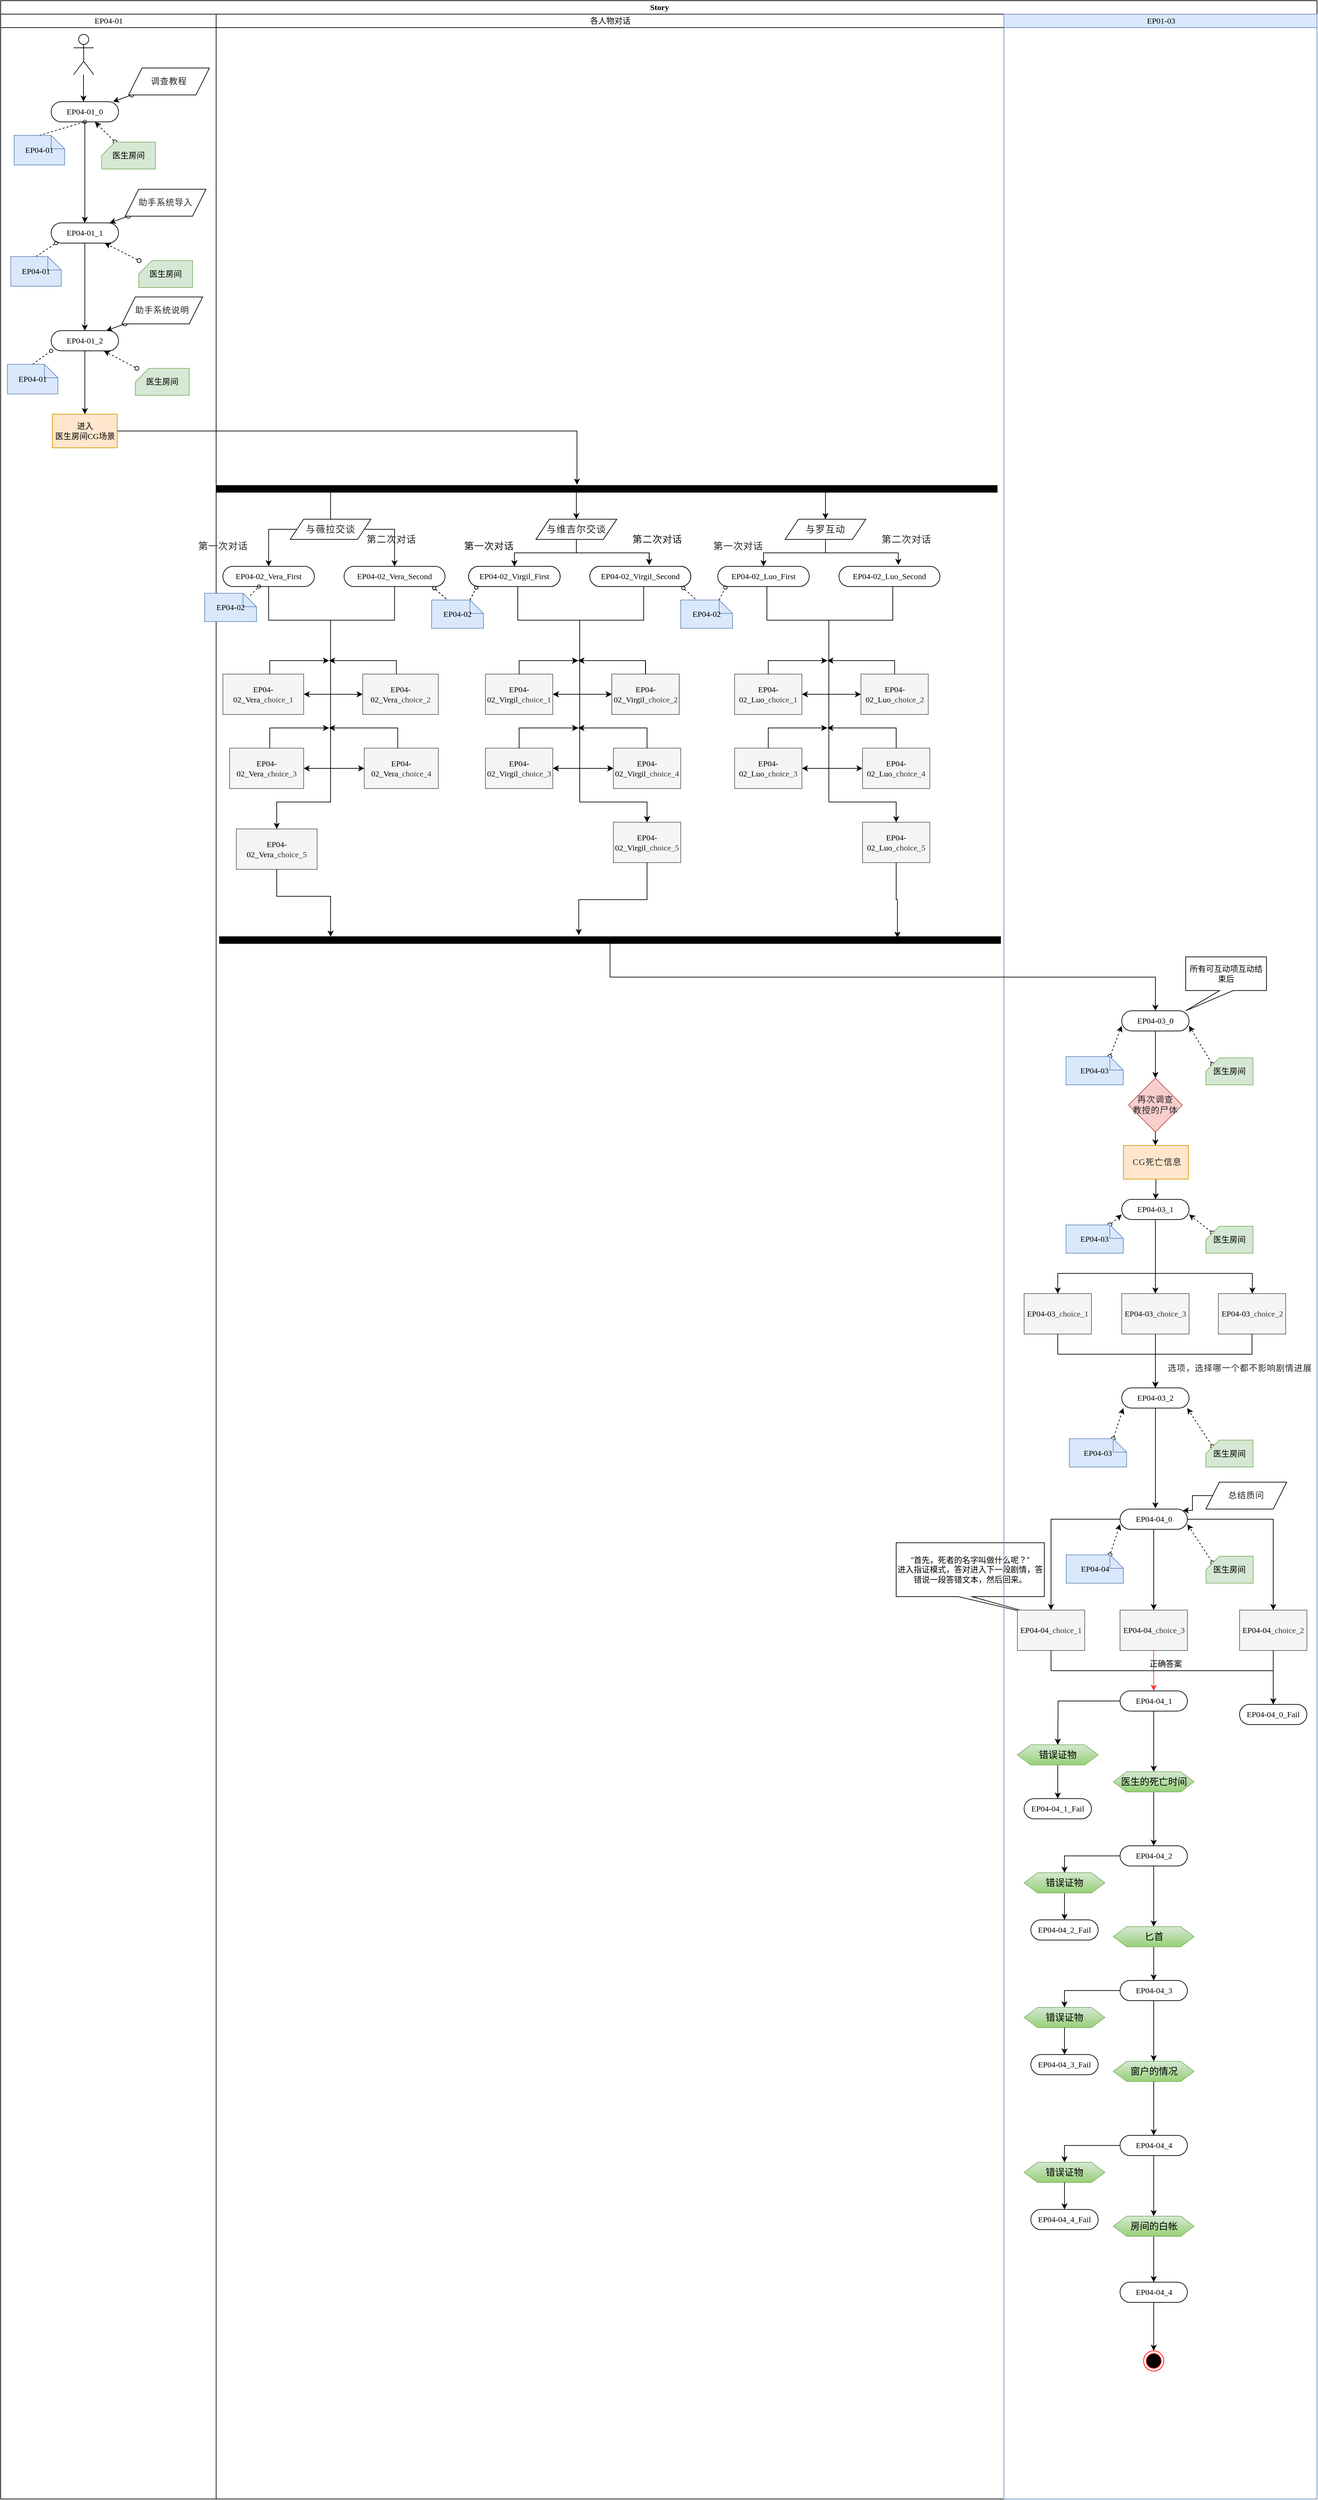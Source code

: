 <mxfile version="14.5.3" type="github" pages="2">
  <diagram id="mUvAk4owc0tqbDuLF9cG" name="Page-1">
    <mxGraphModel dx="1038" dy="1717" grid="1" gridSize="10" guides="1" tooltips="1" connect="1" arrows="1" fold="1" page="1" pageScale="1" pageWidth="827" pageHeight="1169" math="0" shadow="0">
      <root>
        <mxCell id="0" />
        <mxCell id="1" parent="0" />
        <mxCell id="gPckJBPebu3lDU5of1CX-1" value="Story" style="swimlane;html=1;childLayout=stackLayout;startSize=20;rounded=0;shadow=0;comic=0;labelBackgroundColor=none;strokeWidth=1;fontFamily=Verdana;fontSize=12;align=center;" parent="1" vertex="1">
          <mxGeometry x="60" y="-1080" width="1955" height="3710" as="geometry" />
        </mxCell>
        <mxCell id="gPckJBPebu3lDU5of1CX-2" value="&lt;span style=&quot;font-family: &amp;#34;verdana&amp;#34; ; font-weight: 400&quot;&gt;EP04-01&lt;/span&gt;" style="swimlane;html=1;startSize=20;" parent="gPckJBPebu3lDU5of1CX-1" vertex="1">
          <mxGeometry y="20" width="320" height="3690" as="geometry" />
        </mxCell>
        <mxCell id="gPckJBPebu3lDU5of1CX-86" style="edgeStyle=orthogonalEdgeStyle;rounded=0;orthogonalLoop=1;jettySize=auto;html=1;" parent="gPckJBPebu3lDU5of1CX-2" source="gPckJBPebu3lDU5of1CX-3" target="gPckJBPebu3lDU5of1CX-78" edge="1">
          <mxGeometry relative="1" as="geometry" />
        </mxCell>
        <mxCell id="gPckJBPebu3lDU5of1CX-3" value="EP04-01_0" style="rounded=1;whiteSpace=wrap;html=1;shadow=0;comic=0;labelBackgroundColor=none;strokeWidth=1;fontFamily=Verdana;fontSize=12;align=center;arcSize=50;" parent="gPckJBPebu3lDU5of1CX-2" vertex="1">
          <mxGeometry x="75" y="130" width="100" height="30" as="geometry" />
        </mxCell>
        <mxCell id="gPckJBPebu3lDU5of1CX-4" style="edgeStyle=none;rounded=0;html=1;dashed=1;labelBackgroundColor=none;startArrow=none;startFill=0;startSize=5;endArrow=oval;endFill=0;endSize=5;jettySize=auto;orthogonalLoop=1;strokeWidth=1;fontFamily=Verdana;fontSize=12;entryX=0.5;entryY=1;entryDx=0;entryDy=0;exitX=0.5;exitY=0;exitDx=0;exitDy=0;exitPerimeter=0;" parent="gPckJBPebu3lDU5of1CX-2" source="gPckJBPebu3lDU5of1CX-6" target="gPckJBPebu3lDU5of1CX-3" edge="1">
          <mxGeometry relative="1" as="geometry">
            <mxPoint x="150" y="287.878" as="sourcePoint" />
            <mxPoint x="112.955" y="268" as="targetPoint" />
          </mxGeometry>
        </mxCell>
        <mxCell id="gPckJBPebu3lDU5of1CX-6" value="EP04-01" style="shape=note;whiteSpace=wrap;html=1;rounded=0;shadow=0;comic=0;labelBackgroundColor=none;strokeWidth=1;fontFamily=Verdana;fontSize=12;align=center;size=20;fillColor=#dae8fc;strokeColor=#6c8ebf;" parent="gPckJBPebu3lDU5of1CX-2" vertex="1">
          <mxGeometry x="20" y="180" width="75" height="44" as="geometry" />
        </mxCell>
        <mxCell id="gPckJBPebu3lDU5of1CX-7" value="" style="shape=umlActor;verticalLabelPosition=bottom;verticalAlign=top;html=1;outlineConnect=0;" parent="gPckJBPebu3lDU5of1CX-2" vertex="1">
          <mxGeometry x="108.25" y="30" width="30" height="60" as="geometry" />
        </mxCell>
        <mxCell id="gPckJBPebu3lDU5of1CX-8" style="edgeStyle=none;rounded=0;orthogonalLoop=1;jettySize=auto;html=1;dashed=1;startArrow=oval;startFill=0;" parent="gPckJBPebu3lDU5of1CX-2" source="gPckJBPebu3lDU5of1CX-9" target="gPckJBPebu3lDU5of1CX-3" edge="1">
          <mxGeometry relative="1" as="geometry" />
        </mxCell>
        <mxCell id="gPckJBPebu3lDU5of1CX-9" value="医生房间" style="shape=card;whiteSpace=wrap;html=1;size=20;fillColor=#d5e8d4;strokeColor=#82b366;" parent="gPckJBPebu3lDU5of1CX-2" vertex="1">
          <mxGeometry x="150" y="190" width="80" height="40" as="geometry" />
        </mxCell>
        <mxCell id="gPckJBPebu3lDU5of1CX-73" value="进入&lt;br&gt;医生房间CG场景" style="rounded=0;whiteSpace=wrap;html=1;shadow=0;comic=0;labelBackgroundColor=none;strokeWidth=1;fontFamily=Verdana;fontSize=12;align=center;arcSize=50;fillColor=#ffe6cc;strokeColor=#d79b00;" parent="gPckJBPebu3lDU5of1CX-2" vertex="1">
          <mxGeometry x="76.75" y="594" width="96.5" height="50" as="geometry" />
        </mxCell>
        <mxCell id="gPckJBPebu3lDU5of1CX-76" style="edgeStyle=none;rounded=0;orthogonalLoop=1;jettySize=auto;html=1;entryX=0.75;entryY=0;entryDx=0;entryDy=0;startArrow=oval;startFill=0;" parent="gPckJBPebu3lDU5of1CX-2" source="gPckJBPebu3lDU5of1CX-77" edge="1">
          <mxGeometry relative="1" as="geometry">
            <mxPoint x="166.88" y="130" as="targetPoint" />
          </mxGeometry>
        </mxCell>
        <mxCell id="gPckJBPebu3lDU5of1CX-77" value="&lt;span style=&quot;font-size: 9.5pt ; color: #262626 ; letter-spacing: 0.55pt&quot;&gt;调查教程&lt;/span&gt;" style="shape=parallelogram;perimeter=parallelogramPerimeter;whiteSpace=wrap;html=1;fixedSize=1;" parent="gPckJBPebu3lDU5of1CX-2" vertex="1">
          <mxGeometry x="190" y="80" width="120" height="40" as="geometry" />
        </mxCell>
        <mxCell id="gPckJBPebu3lDU5of1CX-94" style="edgeStyle=orthogonalEdgeStyle;rounded=0;orthogonalLoop=1;jettySize=auto;html=1;entryX=0.5;entryY=0;entryDx=0;entryDy=0;" parent="gPckJBPebu3lDU5of1CX-2" source="gPckJBPebu3lDU5of1CX-78" target="gPckJBPebu3lDU5of1CX-87" edge="1">
          <mxGeometry relative="1" as="geometry" />
        </mxCell>
        <mxCell id="gPckJBPebu3lDU5of1CX-78" value="EP04-01_1" style="rounded=1;whiteSpace=wrap;html=1;shadow=0;comic=0;labelBackgroundColor=none;strokeWidth=1;fontFamily=Verdana;fontSize=12;align=center;arcSize=50;" parent="gPckJBPebu3lDU5of1CX-2" vertex="1">
          <mxGeometry x="75" y="310" width="100" height="30" as="geometry" />
        </mxCell>
        <mxCell id="gPckJBPebu3lDU5of1CX-79" style="edgeStyle=none;rounded=0;html=1;dashed=1;labelBackgroundColor=none;startArrow=none;startFill=0;startSize=5;endArrow=oval;endFill=0;endSize=5;jettySize=auto;orthogonalLoop=1;strokeWidth=1;fontFamily=Verdana;fontSize=12;entryX=0.074;entryY=1;entryDx=0;entryDy=0;exitX=0.5;exitY=0;exitDx=0;exitDy=0;exitPerimeter=0;entryPerimeter=0;" parent="gPckJBPebu3lDU5of1CX-2" source="gPckJBPebu3lDU5of1CX-80" target="gPckJBPebu3lDU5of1CX-78" edge="1">
          <mxGeometry relative="1" as="geometry">
            <mxPoint x="115" y="1527.878" as="sourcePoint" />
            <mxPoint x="77.955" y="1508" as="targetPoint" />
          </mxGeometry>
        </mxCell>
        <mxCell id="gPckJBPebu3lDU5of1CX-80" value="EP04-01" style="shape=note;whiteSpace=wrap;html=1;rounded=0;shadow=0;comic=0;labelBackgroundColor=none;strokeWidth=1;fontFamily=Verdana;fontSize=12;align=center;size=20;fillColor=#dae8fc;strokeColor=#6c8ebf;" parent="gPckJBPebu3lDU5of1CX-2" vertex="1">
          <mxGeometry x="15" y="360" width="75" height="44" as="geometry" />
        </mxCell>
        <mxCell id="gPckJBPebu3lDU5of1CX-81" style="edgeStyle=none;rounded=0;orthogonalLoop=1;jettySize=auto;html=1;dashed=1;startArrow=oval;startFill=0;" parent="gPckJBPebu3lDU5of1CX-2" source="gPckJBPebu3lDU5of1CX-82" target="gPckJBPebu3lDU5of1CX-78" edge="1">
          <mxGeometry relative="1" as="geometry" />
        </mxCell>
        <mxCell id="gPckJBPebu3lDU5of1CX-82" value="医生房间" style="shape=card;whiteSpace=wrap;html=1;size=20;fillColor=#d5e8d4;strokeColor=#82b366;" parent="gPckJBPebu3lDU5of1CX-2" vertex="1">
          <mxGeometry x="205" y="366" width="80" height="40" as="geometry" />
        </mxCell>
        <mxCell id="gPckJBPebu3lDU5of1CX-84" style="edgeStyle=none;rounded=0;orthogonalLoop=1;jettySize=auto;html=1;entryX=0.75;entryY=0;entryDx=0;entryDy=0;startArrow=oval;startFill=0;" parent="gPckJBPebu3lDU5of1CX-2" source="gPckJBPebu3lDU5of1CX-85" edge="1">
          <mxGeometry relative="1" as="geometry">
            <mxPoint x="161.88" y="310" as="targetPoint" />
          </mxGeometry>
        </mxCell>
        <mxCell id="gPckJBPebu3lDU5of1CX-85" value="&lt;span style=&quot;color: rgb(38 , 38 , 38) ; font-size: 12.667px ; letter-spacing: 0.733px&quot;&gt;助手系统导入&lt;/span&gt;" style="shape=parallelogram;perimeter=parallelogramPerimeter;whiteSpace=wrap;html=1;fixedSize=1;" parent="gPckJBPebu3lDU5of1CX-2" vertex="1">
          <mxGeometry x="185" y="260" width="120" height="40" as="geometry" />
        </mxCell>
        <mxCell id="xXN37UhoMwpPMzF6kb4Q-1" style="edgeStyle=orthogonalEdgeStyle;rounded=0;orthogonalLoop=1;jettySize=auto;html=1;" parent="gPckJBPebu3lDU5of1CX-2" source="gPckJBPebu3lDU5of1CX-87" target="gPckJBPebu3lDU5of1CX-73" edge="1">
          <mxGeometry relative="1" as="geometry" />
        </mxCell>
        <mxCell id="gPckJBPebu3lDU5of1CX-87" value="EP04-01_2" style="rounded=1;whiteSpace=wrap;html=1;shadow=0;comic=0;labelBackgroundColor=none;strokeWidth=1;fontFamily=Verdana;fontSize=12;align=center;arcSize=50;" parent="gPckJBPebu3lDU5of1CX-2" vertex="1">
          <mxGeometry x="75" y="470" width="100" height="30" as="geometry" />
        </mxCell>
        <mxCell id="gPckJBPebu3lDU5of1CX-88" style="edgeStyle=none;rounded=0;html=1;dashed=1;labelBackgroundColor=none;startArrow=none;startFill=0;startSize=5;endArrow=oval;endFill=0;endSize=5;jettySize=auto;orthogonalLoop=1;strokeWidth=1;fontFamily=Verdana;fontSize=12;entryX=0;entryY=1;entryDx=0;entryDy=0;exitX=0.5;exitY=0;exitDx=0;exitDy=0;exitPerimeter=0;" parent="gPckJBPebu3lDU5of1CX-2" source="gPckJBPebu3lDU5of1CX-89" target="gPckJBPebu3lDU5of1CX-87" edge="1">
          <mxGeometry relative="1" as="geometry">
            <mxPoint x="80" y="2747.878" as="sourcePoint" />
            <mxPoint x="42.955" y="2728" as="targetPoint" />
          </mxGeometry>
        </mxCell>
        <mxCell id="gPckJBPebu3lDU5of1CX-89" value="EP04-01" style="shape=note;whiteSpace=wrap;html=1;rounded=0;shadow=0;comic=0;labelBackgroundColor=none;strokeWidth=1;fontFamily=Verdana;fontSize=12;align=center;size=20;fillColor=#dae8fc;strokeColor=#6c8ebf;" parent="gPckJBPebu3lDU5of1CX-2" vertex="1">
          <mxGeometry x="10" y="520" width="75" height="44" as="geometry" />
        </mxCell>
        <mxCell id="gPckJBPebu3lDU5of1CX-90" style="edgeStyle=none;rounded=0;orthogonalLoop=1;jettySize=auto;html=1;dashed=1;startArrow=oval;startFill=0;" parent="gPckJBPebu3lDU5of1CX-2" source="gPckJBPebu3lDU5of1CX-91" target="gPckJBPebu3lDU5of1CX-87" edge="1">
          <mxGeometry relative="1" as="geometry" />
        </mxCell>
        <mxCell id="gPckJBPebu3lDU5of1CX-91" value="医生房间" style="shape=card;whiteSpace=wrap;html=1;size=20;fillColor=#d5e8d4;strokeColor=#82b366;" parent="gPckJBPebu3lDU5of1CX-2" vertex="1">
          <mxGeometry x="200" y="526" width="80" height="40" as="geometry" />
        </mxCell>
        <mxCell id="gPckJBPebu3lDU5of1CX-92" style="edgeStyle=none;rounded=0;orthogonalLoop=1;jettySize=auto;html=1;entryX=0.75;entryY=0;entryDx=0;entryDy=0;startArrow=oval;startFill=0;" parent="gPckJBPebu3lDU5of1CX-2" source="gPckJBPebu3lDU5of1CX-93" edge="1">
          <mxGeometry relative="1" as="geometry">
            <mxPoint x="156.88" y="470" as="targetPoint" />
          </mxGeometry>
        </mxCell>
        <mxCell id="gPckJBPebu3lDU5of1CX-93" value="&lt;span style=&quot;color: rgb(38 , 38 , 38) ; font-size: 12.667px ; letter-spacing: 0.733px&quot;&gt;助手系统说明&lt;/span&gt;" style="shape=parallelogram;perimeter=parallelogramPerimeter;whiteSpace=wrap;html=1;fixedSize=1;" parent="gPckJBPebu3lDU5of1CX-2" vertex="1">
          <mxGeometry x="180" y="420" width="120" height="40" as="geometry" />
        </mxCell>
        <mxCell id="gPckJBPebu3lDU5of1CX-13" value="&lt;span style=&quot;font-family: &amp;#34;verdana&amp;#34; ; font-weight: 400&quot;&gt;各人物对话&lt;/span&gt;" style="swimlane;html=1;startSize=20;" parent="gPckJBPebu3lDU5of1CX-1" vertex="1">
          <mxGeometry x="320" y="20" width="1170" height="3690" as="geometry" />
        </mxCell>
        <mxCell id="gPckJBPebu3lDU5of1CX-96" style="edgeStyle=orthogonalEdgeStyle;rounded=0;orthogonalLoop=1;jettySize=auto;html=1;entryX=0.5;entryY=0;entryDx=0;entryDy=0;" parent="gPckJBPebu3lDU5of1CX-13" source="gPckJBPebu3lDU5of1CX-14" target="gPckJBPebu3lDU5of1CX-16" edge="1">
          <mxGeometry relative="1" as="geometry">
            <Array as="points">
              <mxPoint x="170" y="765" />
              <mxPoint x="78" y="765" />
            </Array>
          </mxGeometry>
        </mxCell>
        <mxCell id="gPckJBPebu3lDU5of1CX-98" style="edgeStyle=orthogonalEdgeStyle;rounded=0;orthogonalLoop=1;jettySize=auto;html=1;entryX=0.5;entryY=0;entryDx=0;entryDy=0;" parent="gPckJBPebu3lDU5of1CX-13" source="gPckJBPebu3lDU5of1CX-14" target="gPckJBPebu3lDU5of1CX-97" edge="1">
          <mxGeometry relative="1" as="geometry">
            <Array as="points">
              <mxPoint x="170" y="765" />
              <mxPoint x="265" y="765" />
            </Array>
          </mxGeometry>
        </mxCell>
        <mxCell id="gPckJBPebu3lDU5of1CX-119" style="edgeStyle=orthogonalEdgeStyle;rounded=0;orthogonalLoop=1;jettySize=auto;html=1;entryX=0.5;entryY=0;entryDx=0;entryDy=0;" parent="gPckJBPebu3lDU5of1CX-13" source="gPckJBPebu3lDU5of1CX-14" target="gPckJBPebu3lDU5of1CX-115" edge="1">
          <mxGeometry relative="1" as="geometry">
            <Array as="points">
              <mxPoint x="535" y="730" />
              <mxPoint x="535" y="730" />
            </Array>
          </mxGeometry>
        </mxCell>
        <mxCell id="gPckJBPebu3lDU5of1CX-210" style="edgeStyle=orthogonalEdgeStyle;rounded=0;orthogonalLoop=1;jettySize=auto;html=1;entryX=0.5;entryY=0;entryDx=0;entryDy=0;" parent="gPckJBPebu3lDU5of1CX-13" source="gPckJBPebu3lDU5of1CX-14" target="gPckJBPebu3lDU5of1CX-188" edge="1">
          <mxGeometry relative="1" as="geometry">
            <Array as="points">
              <mxPoint x="905" y="720" />
              <mxPoint x="905" y="720" />
            </Array>
          </mxGeometry>
        </mxCell>
        <mxCell id="gPckJBPebu3lDU5of1CX-14" value="" style="whiteSpace=wrap;html=1;rounded=0;shadow=0;comic=0;labelBackgroundColor=none;strokeWidth=1;fillColor=#000000;fontFamily=Verdana;fontSize=12;align=center;rotation=0;" parent="gPckJBPebu3lDU5of1CX-13" vertex="1">
          <mxGeometry y="700" width="1160" height="10" as="geometry" />
        </mxCell>
        <mxCell id="gPckJBPebu3lDU5of1CX-129" style="edgeStyle=orthogonalEdgeStyle;rounded=0;orthogonalLoop=1;jettySize=auto;html=1;entryX=1;entryY=0.5;entryDx=0;entryDy=0;" parent="gPckJBPebu3lDU5of1CX-13" source="gPckJBPebu3lDU5of1CX-16" target="gPckJBPebu3lDU5of1CX-104" edge="1">
          <mxGeometry relative="1" as="geometry">
            <Array as="points">
              <mxPoint x="78" y="900" />
              <mxPoint x="170" y="900" />
              <mxPoint x="170" y="1120" />
            </Array>
          </mxGeometry>
        </mxCell>
        <mxCell id="gPckJBPebu3lDU5of1CX-16" value="EP04-02_Vera_First" style="rounded=1;whiteSpace=wrap;html=1;shadow=0;comic=0;labelBackgroundColor=none;strokeWidth=1;fontFamily=Verdana;fontSize=12;align=center;arcSize=50;" parent="gPckJBPebu3lDU5of1CX-13" vertex="1">
          <mxGeometry x="10" y="820" width="135.95" height="30" as="geometry" />
        </mxCell>
        <mxCell id="gPckJBPebu3lDU5of1CX-18" style="edgeStyle=none;rounded=0;html=1;labelBackgroundColor=none;startArrow=none;startFill=0;startSize=5;endArrow=oval;endFill=0;endSize=5;jettySize=auto;orthogonalLoop=1;strokeWidth=1;fontFamily=Verdana;fontSize=12;dashed=1;exitX=0.88;exitY=0.081;exitDx=0;exitDy=0;exitPerimeter=0;" parent="gPckJBPebu3lDU5of1CX-13" source="gPckJBPebu3lDU5of1CX-19" target="gPckJBPebu3lDU5of1CX-16" edge="1">
          <mxGeometry relative="1" as="geometry">
            <mxPoint x="85.005" y="794" as="sourcePoint" />
          </mxGeometry>
        </mxCell>
        <mxCell id="gPckJBPebu3lDU5of1CX-19" value="&lt;span&gt;EP04-02&lt;/span&gt;" style="shape=note;whiteSpace=wrap;html=1;rounded=0;shadow=0;comic=0;labelBackgroundColor=none;strokeWidth=1;fontFamily=Verdana;fontSize=12;align=center;size=20;fillColor=#dae8fc;strokeColor=#6c8ebf;" parent="gPckJBPebu3lDU5of1CX-13" vertex="1">
          <mxGeometry x="-17" y="860" width="77" height="42" as="geometry" />
        </mxCell>
        <mxCell id="gPckJBPebu3lDU5of1CX-22" value="" style="whiteSpace=wrap;html=1;rounded=0;shadow=0;comic=0;labelBackgroundColor=none;strokeWidth=1;fillColor=#000000;fontFamily=Verdana;fontSize=12;align=center;rotation=0;" parent="gPckJBPebu3lDU5of1CX-13" vertex="1">
          <mxGeometry x="5" y="1370" width="1160" height="10" as="geometry" />
        </mxCell>
        <mxCell id="gPckJBPebu3lDU5of1CX-24" value="&lt;p style=&quot;margin: 0cm ; line-height: 18.0pt&quot;&gt;&lt;span style=&quot;font-size: 10.5pt ; color: #262626 ; letter-spacing: 0.55pt&quot;&gt;与薇拉交谈&lt;/span&gt;&lt;span lang=&quot;EN-US&quot; style=&quot;font-size: 10.5pt ; color: #262626 ; letter-spacing: 0.55pt&quot;&gt;&lt;/span&gt;&lt;/p&gt;" style="shape=parallelogram;perimeter=parallelogramPerimeter;whiteSpace=wrap;html=1;fixedSize=1;" parent="gPckJBPebu3lDU5of1CX-13" vertex="1">
          <mxGeometry x="110" y="750" width="120" height="30" as="geometry" />
        </mxCell>
        <mxCell id="gPckJBPebu3lDU5of1CX-126" style="edgeStyle=orthogonalEdgeStyle;rounded=0;orthogonalLoop=1;jettySize=auto;html=1;entryX=1;entryY=0.5;entryDx=0;entryDy=0;" parent="gPckJBPebu3lDU5of1CX-13" source="gPckJBPebu3lDU5of1CX-97" target="gPckJBPebu3lDU5of1CX-101" edge="1">
          <mxGeometry relative="1" as="geometry">
            <Array as="points">
              <mxPoint x="265" y="900" />
              <mxPoint x="170" y="900" />
              <mxPoint x="170" y="1010" />
            </Array>
          </mxGeometry>
        </mxCell>
        <mxCell id="gPckJBPebu3lDU5of1CX-128" style="edgeStyle=orthogonalEdgeStyle;rounded=0;orthogonalLoop=1;jettySize=auto;html=1;entryX=0;entryY=0.5;entryDx=0;entryDy=0;" parent="gPckJBPebu3lDU5of1CX-13" source="gPckJBPebu3lDU5of1CX-97" target="gPckJBPebu3lDU5of1CX-103" edge="1">
          <mxGeometry relative="1" as="geometry">
            <Array as="points">
              <mxPoint x="265" y="900" />
              <mxPoint x="170" y="900" />
              <mxPoint x="170" y="1120" />
            </Array>
          </mxGeometry>
        </mxCell>
        <mxCell id="gPckJBPebu3lDU5of1CX-97" value="EP04-02_Vera_Second" style="rounded=1;whiteSpace=wrap;html=1;shadow=0;comic=0;labelBackgroundColor=none;strokeWidth=1;fontFamily=Verdana;fontSize=12;align=center;arcSize=50;" parent="gPckJBPebu3lDU5of1CX-13" vertex="1">
          <mxGeometry x="190" y="820" width="150" height="30" as="geometry" />
        </mxCell>
        <mxCell id="gPckJBPebu3lDU5of1CX-101" value="&lt;span style=&quot;color: rgb(0 , 0 , 0) ; font-family: &amp;#34;verdana&amp;#34;&quot;&gt;EP04-02_Vera&lt;/span&gt;&lt;span style=&quot;font-family: &amp;#34;verdana&amp;#34;&quot;&gt;_choice_1&lt;/span&gt;" style="whiteSpace=wrap;html=1;align=center;verticalAlign=middle;treeFolding=1;treeMoving=1;fillColor=#f5f5f5;strokeColor=#666666;fontColor=#333333;" parent="gPckJBPebu3lDU5of1CX-13" vertex="1" collapsed="1">
          <mxGeometry x="10" y="980" width="120" height="60" as="geometry" />
        </mxCell>
        <mxCell id="gPckJBPebu3lDU5of1CX-102" value="&lt;span style=&quot;color: rgb(0 , 0 , 0) ; font-family: &amp;#34;verdana&amp;#34;&quot;&gt;EP04-02_Vera&lt;/span&gt;&lt;span style=&quot;font-family: &amp;#34;verdana&amp;#34;&quot;&gt;_choice_2&lt;/span&gt;" style="whiteSpace=wrap;html=1;align=center;verticalAlign=middle;treeFolding=1;treeMoving=1;fillColor=#f5f5f5;strokeColor=#666666;fontColor=#333333;" parent="gPckJBPebu3lDU5of1CX-13" vertex="1" collapsed="1">
          <mxGeometry x="217.69" y="980" width="112.31" height="60" as="geometry" />
        </mxCell>
        <mxCell id="gPckJBPebu3lDU5of1CX-103" value="&lt;span style=&quot;color: rgb(0 , 0 , 0) ; font-family: &amp;#34;verdana&amp;#34;&quot;&gt;EP04-02_Vera&lt;/span&gt;&lt;span style=&quot;font-family: &amp;#34;verdana&amp;#34;&quot;&gt;_choice_4&lt;/span&gt;" style="whiteSpace=wrap;html=1;align=center;verticalAlign=middle;treeFolding=1;treeMoving=1;fillColor=#f5f5f5;strokeColor=#666666;fontColor=#333333;" parent="gPckJBPebu3lDU5of1CX-13" vertex="1">
          <mxGeometry x="220" y="1090" width="110" height="60" as="geometry" />
        </mxCell>
        <mxCell id="gPckJBPebu3lDU5of1CX-104" value="&lt;span style=&quot;color: rgb(0 , 0 , 0) ; font-family: &amp;#34;verdana&amp;#34;&quot;&gt;EP04-02_Vera&lt;/span&gt;&lt;span style=&quot;font-family: &amp;#34;verdana&amp;#34;&quot;&gt;_choice_3&lt;/span&gt;" style="whiteSpace=wrap;html=1;align=center;verticalAlign=middle;treeFolding=1;treeMoving=1;fillColor=#f5f5f5;strokeColor=#666666;fontColor=#333333;" parent="gPckJBPebu3lDU5of1CX-13" vertex="1">
          <mxGeometry x="20" y="1090" width="110" height="60" as="geometry" />
        </mxCell>
        <mxCell id="gPckJBPebu3lDU5of1CX-105" style="edgeStyle=orthogonalEdgeStyle;rounded=0;orthogonalLoop=1;jettySize=auto;html=1;" parent="gPckJBPebu3lDU5of1CX-13" source="gPckJBPebu3lDU5of1CX-101" edge="1">
          <mxGeometry relative="1" as="geometry">
            <mxPoint x="167.69" y="960" as="targetPoint" />
            <Array as="points">
              <mxPoint x="79.69" y="960" />
            </Array>
          </mxGeometry>
        </mxCell>
        <mxCell id="gPckJBPebu3lDU5of1CX-106" style="edgeStyle=orthogonalEdgeStyle;rounded=0;orthogonalLoop=1;jettySize=auto;html=1;" parent="gPckJBPebu3lDU5of1CX-13" source="gPckJBPebu3lDU5of1CX-102" edge="1">
          <mxGeometry relative="1" as="geometry">
            <mxPoint x="167.69" y="960" as="targetPoint" />
            <Array as="points">
              <mxPoint x="267.69" y="960" />
              <mxPoint x="207.69" y="960" />
            </Array>
          </mxGeometry>
        </mxCell>
        <mxCell id="gPckJBPebu3lDU5of1CX-107" style="edgeStyle=orthogonalEdgeStyle;rounded=0;orthogonalLoop=1;jettySize=auto;html=1;strokeColor=#000000;" parent="gPckJBPebu3lDU5of1CX-13" source="gPckJBPebu3lDU5of1CX-104" edge="1">
          <mxGeometry relative="1" as="geometry">
            <mxPoint x="167.69" y="1060" as="targetPoint" />
            <Array as="points">
              <mxPoint x="79.69" y="1060" />
              <mxPoint x="167.69" y="1060" />
            </Array>
          </mxGeometry>
        </mxCell>
        <mxCell id="gPckJBPebu3lDU5of1CX-108" style="edgeStyle=orthogonalEdgeStyle;rounded=0;orthogonalLoop=1;jettySize=auto;html=1;strokeColor=#000000;" parent="gPckJBPebu3lDU5of1CX-13" source="gPckJBPebu3lDU5of1CX-103" edge="1">
          <mxGeometry relative="1" as="geometry">
            <mxPoint x="167.69" y="1060" as="targetPoint" />
            <Array as="points">
              <mxPoint x="269.69" y="1060" />
            </Array>
          </mxGeometry>
        </mxCell>
        <mxCell id="gPckJBPebu3lDU5of1CX-125" style="edgeStyle=orthogonalEdgeStyle;rounded=0;orthogonalLoop=1;jettySize=auto;html=1;" parent="gPckJBPebu3lDU5of1CX-13" source="gPckJBPebu3lDU5of1CX-110" target="gPckJBPebu3lDU5of1CX-22" edge="1">
          <mxGeometry relative="1" as="geometry">
            <mxPoint x="170" y="1360" as="targetPoint" />
            <Array as="points">
              <mxPoint x="90" y="1310" />
              <mxPoint x="170" y="1310" />
            </Array>
          </mxGeometry>
        </mxCell>
        <mxCell id="gPckJBPebu3lDU5of1CX-110" value="&lt;span style=&quot;color: rgb(0 , 0 , 0) ; font-family: &amp;#34;verdana&amp;#34;&quot;&gt;EP04-02_Vera&lt;/span&gt;&lt;span style=&quot;font-family: &amp;#34;verdana&amp;#34;&quot;&gt;_choice_5&lt;/span&gt;" style="whiteSpace=wrap;html=1;align=center;verticalAlign=middle;treeFolding=1;treeMoving=1;fillColor=#f5f5f5;strokeColor=#666666;fontColor=#333333;" parent="gPckJBPebu3lDU5of1CX-13" vertex="1">
          <mxGeometry x="30" y="1210" width="120" height="60" as="geometry" />
        </mxCell>
        <mxCell id="gPckJBPebu3lDU5of1CX-113" value="EP04-02_&lt;span style=&quot;font-family: &amp;#34;verdana&amp;#34;&quot;&gt;Virgil&lt;/span&gt;_First" style="rounded=1;whiteSpace=wrap;html=1;shadow=0;comic=0;labelBackgroundColor=none;strokeWidth=1;fontFamily=Verdana;fontSize=12;align=center;arcSize=50;" parent="gPckJBPebu3lDU5of1CX-13" vertex="1">
          <mxGeometry x="375" y="820" width="135.95" height="30" as="geometry" />
        </mxCell>
        <mxCell id="gPckJBPebu3lDU5of1CX-120" style="edgeStyle=orthogonalEdgeStyle;rounded=0;orthogonalLoop=1;jettySize=auto;html=1;" parent="gPckJBPebu3lDU5of1CX-13" source="gPckJBPebu3lDU5of1CX-115" target="gPckJBPebu3lDU5of1CX-113" edge="1">
          <mxGeometry relative="1" as="geometry" />
        </mxCell>
        <mxCell id="gPckJBPebu3lDU5of1CX-121" style="edgeStyle=orthogonalEdgeStyle;rounded=0;orthogonalLoop=1;jettySize=auto;html=1;entryX=0.588;entryY=-0.067;entryDx=0;entryDy=0;entryPerimeter=0;" parent="gPckJBPebu3lDU5of1CX-13" source="gPckJBPebu3lDU5of1CX-115" target="gPckJBPebu3lDU5of1CX-116" edge="1">
          <mxGeometry relative="1" as="geometry" />
        </mxCell>
        <mxCell id="gPckJBPebu3lDU5of1CX-115" value="&lt;p style=&quot;margin: 0cm ; line-height: 18.0pt&quot;&gt;&lt;span style=&quot;font-size: 10.5pt ; color: #262626 ; letter-spacing: 0.55pt&quot;&gt;与薇拉交谈&lt;/span&gt;&lt;span lang=&quot;EN-US&quot; style=&quot;font-size: 10.5pt ; color: #262626 ; letter-spacing: 0.55pt&quot;&gt;&lt;/span&gt;&lt;/p&gt;" style="shape=parallelogram;perimeter=parallelogramPerimeter;whiteSpace=wrap;html=1;fixedSize=1;" parent="gPckJBPebu3lDU5of1CX-13" vertex="1">
          <mxGeometry x="475" y="750" width="120" height="30" as="geometry" />
        </mxCell>
        <mxCell id="gPckJBPebu3lDU5of1CX-116" value="EP04-02_&lt;span style=&quot;font-family: &amp;#34;verdana&amp;#34;&quot;&gt;Virgil&lt;/span&gt;_Second" style="rounded=1;whiteSpace=wrap;html=1;shadow=0;comic=0;labelBackgroundColor=none;strokeWidth=1;fontFamily=Verdana;fontSize=12;align=center;arcSize=50;" parent="gPckJBPebu3lDU5of1CX-13" vertex="1">
          <mxGeometry x="555" y="820" width="150" height="30" as="geometry" />
        </mxCell>
        <mxCell id="gPckJBPebu3lDU5of1CX-117" value="&lt;span style=&quot;font-size: 10.5pt ; color: #262626 ; letter-spacing: 0.55pt&quot;&gt;第一次对话&lt;/span&gt;" style="text;html=1;align=center;verticalAlign=middle;resizable=0;points=[];autosize=1;" parent="gPckJBPebu3lDU5of1CX-13" vertex="1">
          <mxGeometry x="360" y="780" width="90" height="20" as="geometry" />
        </mxCell>
        <mxCell id="gPckJBPebu3lDU5of1CX-118" value="&lt;span style=&quot;font-size: 10.5pt ; color: #262626 ; letter-spacing: 0.55pt&quot;&gt;第二次对话&lt;/span&gt;" style="text;html=1;align=center;verticalAlign=middle;resizable=0;points=[];autosize=1;" parent="gPckJBPebu3lDU5of1CX-13" vertex="1">
          <mxGeometry x="610" y="770" width="90" height="20" as="geometry" />
        </mxCell>
        <mxCell id="gPckJBPebu3lDU5of1CX-124" style="edgeStyle=orthogonalEdgeStyle;rounded=0;orthogonalLoop=1;jettySize=auto;html=1;entryX=0.5;entryY=0;entryDx=0;entryDy=0;exitX=0.5;exitY=1;exitDx=0;exitDy=0;" parent="gPckJBPebu3lDU5of1CX-13" source="gPckJBPebu3lDU5of1CX-16" target="gPckJBPebu3lDU5of1CX-110" edge="1">
          <mxGeometry relative="1" as="geometry">
            <mxPoint x="170" y="1180" as="targetPoint" />
            <Array as="points">
              <mxPoint x="78" y="900" />
              <mxPoint x="170" y="900" />
              <mxPoint x="170" y="1170" />
              <mxPoint x="90" y="1170" />
            </Array>
          </mxGeometry>
        </mxCell>
        <mxCell id="gPckJBPebu3lDU5of1CX-127" style="edgeStyle=orthogonalEdgeStyle;rounded=0;orthogonalLoop=1;jettySize=auto;html=1;entryX=0;entryY=0.5;entryDx=0;entryDy=0;exitX=0.5;exitY=1;exitDx=0;exitDy=0;" parent="gPckJBPebu3lDU5of1CX-13" source="gPckJBPebu3lDU5of1CX-97" target="gPckJBPebu3lDU5of1CX-102" edge="1">
          <mxGeometry relative="1" as="geometry">
            <mxPoint x="275" y="860" as="sourcePoint" />
            <mxPoint x="140" y="1020" as="targetPoint" />
            <Array as="points">
              <mxPoint x="265" y="900" />
              <mxPoint x="170" y="900" />
              <mxPoint x="170" y="1010" />
            </Array>
          </mxGeometry>
        </mxCell>
        <mxCell id="gPckJBPebu3lDU5of1CX-130" value="&lt;span&gt;EP04-02&lt;/span&gt;" style="shape=note;whiteSpace=wrap;html=1;rounded=0;shadow=0;comic=0;labelBackgroundColor=none;strokeWidth=1;fontFamily=Verdana;fontSize=12;align=center;size=20;fillColor=#dae8fc;strokeColor=#6c8ebf;" parent="gPckJBPebu3lDU5of1CX-13" vertex="1">
          <mxGeometry x="320" y="870" width="77" height="42" as="geometry" />
        </mxCell>
        <mxCell id="gPckJBPebu3lDU5of1CX-131" style="edgeStyle=none;rounded=0;html=1;labelBackgroundColor=none;startArrow=none;startFill=0;startSize=5;endArrow=oval;endFill=0;endSize=5;jettySize=auto;orthogonalLoop=1;strokeWidth=1;fontFamily=Verdana;fontSize=12;dashed=1;exitX=0.281;exitY=-0.038;exitDx=0;exitDy=0;exitPerimeter=0;entryX=0.893;entryY=1.08;entryDx=0;entryDy=0;entryPerimeter=0;" parent="gPckJBPebu3lDU5of1CX-13" source="gPckJBPebu3lDU5of1CX-130" target="gPckJBPebu3lDU5of1CX-97" edge="1">
          <mxGeometry relative="1" as="geometry">
            <mxPoint x="60.76" y="873.402" as="sourcePoint" />
            <mxPoint x="73.602" y="860" as="targetPoint" />
          </mxGeometry>
        </mxCell>
        <mxCell id="gPckJBPebu3lDU5of1CX-132" style="edgeStyle=none;rounded=0;html=1;labelBackgroundColor=none;startArrow=none;startFill=0;startSize=5;endArrow=oval;endFill=0;endSize=5;jettySize=auto;orthogonalLoop=1;strokeWidth=1;fontFamily=Verdana;fontSize=12;dashed=1;exitX=0;exitY=0;exitDx=57;exitDy=0;exitPerimeter=0;entryX=0.084;entryY=1.053;entryDx=0;entryDy=0;entryPerimeter=0;" parent="gPckJBPebu3lDU5of1CX-13" source="gPckJBPebu3lDU5of1CX-130" target="gPckJBPebu3lDU5of1CX-113" edge="1">
          <mxGeometry relative="1" as="geometry">
            <mxPoint x="351.637" y="878.404" as="sourcePoint" />
            <mxPoint x="333.95" y="862.4" as="targetPoint" />
          </mxGeometry>
        </mxCell>
        <mxCell id="gPckJBPebu3lDU5of1CX-142" style="edgeStyle=orthogonalEdgeStyle;rounded=0;orthogonalLoop=1;jettySize=auto;html=1;entryX=1;entryY=0.5;entryDx=0;entryDy=0;" parent="gPckJBPebu3lDU5of1CX-13" target="gPckJBPebu3lDU5of1CX-149" edge="1">
          <mxGeometry relative="1" as="geometry">
            <mxPoint x="448" y="850" as="sourcePoint" />
            <Array as="points">
              <mxPoint x="448" y="900" />
              <mxPoint x="540" y="900" />
              <mxPoint x="540" y="1120" />
            </Array>
          </mxGeometry>
        </mxCell>
        <mxCell id="gPckJBPebu3lDU5of1CX-144" style="edgeStyle=orthogonalEdgeStyle;rounded=0;orthogonalLoop=1;jettySize=auto;html=1;entryX=1;entryY=0.5;entryDx=0;entryDy=0;" parent="gPckJBPebu3lDU5of1CX-13" target="gPckJBPebu3lDU5of1CX-146" edge="1">
          <mxGeometry relative="1" as="geometry">
            <mxPoint x="635" y="850" as="sourcePoint" />
            <Array as="points">
              <mxPoint x="635" y="900" />
              <mxPoint x="540" y="900" />
              <mxPoint x="540" y="1010" />
            </Array>
          </mxGeometry>
        </mxCell>
        <mxCell id="gPckJBPebu3lDU5of1CX-145" style="edgeStyle=orthogonalEdgeStyle;rounded=0;orthogonalLoop=1;jettySize=auto;html=1;entryX=0;entryY=0.5;entryDx=0;entryDy=0;" parent="gPckJBPebu3lDU5of1CX-13" target="gPckJBPebu3lDU5of1CX-148" edge="1">
          <mxGeometry relative="1" as="geometry">
            <mxPoint x="635" y="850" as="sourcePoint" />
            <Array as="points">
              <mxPoint x="635" y="900" />
              <mxPoint x="540" y="900" />
              <mxPoint x="540" y="1120" />
            </Array>
          </mxGeometry>
        </mxCell>
        <mxCell id="gPckJBPebu3lDU5of1CX-146" value="&lt;span style=&quot;color: rgb(0 , 0 , 0) ; font-family: &amp;#34;verdana&amp;#34;&quot;&gt;EP04-02_Virgil&lt;/span&gt;&lt;span style=&quot;font-family: &amp;#34;verdana&amp;#34;&quot;&gt;_choice_1&lt;/span&gt;" style="whiteSpace=wrap;html=1;align=center;verticalAlign=middle;treeFolding=1;treeMoving=1;fillColor=#f5f5f5;strokeColor=#666666;fontColor=#333333;" parent="gPckJBPebu3lDU5of1CX-13" vertex="1" collapsed="1">
          <mxGeometry x="400" y="980" width="100" height="60" as="geometry" />
        </mxCell>
        <mxCell id="gPckJBPebu3lDU5of1CX-147" value="&lt;span style=&quot;color: rgb(0 , 0 , 0) ; font-family: &amp;#34;verdana&amp;#34;&quot;&gt;EP04-02_Virgil&lt;/span&gt;&lt;span style=&quot;font-family: &amp;#34;verdana&amp;#34;&quot;&gt;_choice_2&lt;/span&gt;" style="whiteSpace=wrap;html=1;align=center;verticalAlign=middle;treeFolding=1;treeMoving=1;fillColor=#f5f5f5;strokeColor=#666666;fontColor=#333333;" parent="gPckJBPebu3lDU5of1CX-13" vertex="1" collapsed="1">
          <mxGeometry x="587.69" y="980" width="100" height="60" as="geometry" />
        </mxCell>
        <mxCell id="gPckJBPebu3lDU5of1CX-148" value="&lt;span style=&quot;color: rgb(0 , 0 , 0) ; font-family: &amp;#34;verdana&amp;#34;&quot;&gt;EP04-02_Virgil&lt;/span&gt;&lt;span style=&quot;font-family: &amp;#34;verdana&amp;#34;&quot;&gt;_choice_4&lt;/span&gt;" style="whiteSpace=wrap;html=1;align=center;verticalAlign=middle;treeFolding=1;treeMoving=1;fillColor=#f5f5f5;strokeColor=#666666;fontColor=#333333;" parent="gPckJBPebu3lDU5of1CX-13" vertex="1">
          <mxGeometry x="590" y="1090" width="100" height="60" as="geometry" />
        </mxCell>
        <mxCell id="gPckJBPebu3lDU5of1CX-149" value="&lt;span style=&quot;color: rgb(0 , 0 , 0) ; font-family: &amp;#34;verdana&amp;#34;&quot;&gt;EP04-02_Virgil&lt;/span&gt;&lt;span style=&quot;font-family: &amp;#34;verdana&amp;#34;&quot;&gt;_choice_3&lt;/span&gt;" style="whiteSpace=wrap;html=1;align=center;verticalAlign=middle;treeFolding=1;treeMoving=1;fillColor=#f5f5f5;strokeColor=#666666;fontColor=#333333;" parent="gPckJBPebu3lDU5of1CX-13" vertex="1">
          <mxGeometry x="400" y="1090" width="100" height="60" as="geometry" />
        </mxCell>
        <mxCell id="gPckJBPebu3lDU5of1CX-150" style="edgeStyle=orthogonalEdgeStyle;rounded=0;orthogonalLoop=1;jettySize=auto;html=1;" parent="gPckJBPebu3lDU5of1CX-13" source="gPckJBPebu3lDU5of1CX-146" edge="1">
          <mxGeometry relative="1" as="geometry">
            <mxPoint x="537.69" y="960" as="targetPoint" />
            <Array as="points">
              <mxPoint x="449.69" y="960" />
            </Array>
          </mxGeometry>
        </mxCell>
        <mxCell id="gPckJBPebu3lDU5of1CX-151" style="edgeStyle=orthogonalEdgeStyle;rounded=0;orthogonalLoop=1;jettySize=auto;html=1;" parent="gPckJBPebu3lDU5of1CX-13" source="gPckJBPebu3lDU5of1CX-147" edge="1">
          <mxGeometry relative="1" as="geometry">
            <mxPoint x="537.69" y="960" as="targetPoint" />
            <Array as="points">
              <mxPoint x="637.69" y="960" />
              <mxPoint x="577.69" y="960" />
            </Array>
          </mxGeometry>
        </mxCell>
        <mxCell id="gPckJBPebu3lDU5of1CX-152" style="edgeStyle=orthogonalEdgeStyle;rounded=0;orthogonalLoop=1;jettySize=auto;html=1;strokeColor=#000000;" parent="gPckJBPebu3lDU5of1CX-13" source="gPckJBPebu3lDU5of1CX-149" edge="1">
          <mxGeometry relative="1" as="geometry">
            <mxPoint x="537.69" y="1060" as="targetPoint" />
            <Array as="points">
              <mxPoint x="449.69" y="1060" />
              <mxPoint x="537.69" y="1060" />
            </Array>
          </mxGeometry>
        </mxCell>
        <mxCell id="gPckJBPebu3lDU5of1CX-153" style="edgeStyle=orthogonalEdgeStyle;rounded=0;orthogonalLoop=1;jettySize=auto;html=1;strokeColor=#000000;" parent="gPckJBPebu3lDU5of1CX-13" source="gPckJBPebu3lDU5of1CX-148" edge="1">
          <mxGeometry relative="1" as="geometry">
            <mxPoint x="537.69" y="1060" as="targetPoint" />
            <Array as="points">
              <mxPoint x="639.69" y="1060" />
            </Array>
          </mxGeometry>
        </mxCell>
        <mxCell id="gPckJBPebu3lDU5of1CX-155" value="&lt;span style=&quot;color: rgb(0 , 0 , 0) ; font-family: &amp;#34;verdana&amp;#34;&quot;&gt;EP04-02_Virgil&lt;/span&gt;&lt;span style=&quot;font-family: &amp;#34;verdana&amp;#34;&quot;&gt;_choice_5&lt;/span&gt;" style="whiteSpace=wrap;html=1;align=center;verticalAlign=middle;treeFolding=1;treeMoving=1;fillColor=#f5f5f5;strokeColor=#666666;fontColor=#333333;" parent="gPckJBPebu3lDU5of1CX-13" vertex="1">
          <mxGeometry x="590" y="1200" width="100" height="60" as="geometry" />
        </mxCell>
        <mxCell id="gPckJBPebu3lDU5of1CX-157" style="edgeStyle=orthogonalEdgeStyle;rounded=0;orthogonalLoop=1;jettySize=auto;html=1;entryX=0.5;entryY=0;entryDx=0;entryDy=0;exitX=0.5;exitY=1;exitDx=0;exitDy=0;" parent="gPckJBPebu3lDU5of1CX-13" target="gPckJBPebu3lDU5of1CX-155" edge="1">
          <mxGeometry relative="1" as="geometry">
            <mxPoint x="190" y="2240" as="targetPoint" />
            <mxPoint x="447.975" y="850" as="sourcePoint" />
            <Array as="points">
              <mxPoint x="448" y="900" />
              <mxPoint x="540" y="900" />
              <mxPoint x="540" y="1170" />
              <mxPoint x="640" y="1170" />
            </Array>
          </mxGeometry>
        </mxCell>
        <mxCell id="gPckJBPebu3lDU5of1CX-158" style="edgeStyle=orthogonalEdgeStyle;rounded=0;orthogonalLoop=1;jettySize=auto;html=1;entryX=0;entryY=0.5;entryDx=0;entryDy=0;exitX=0.5;exitY=1;exitDx=0;exitDy=0;" parent="gPckJBPebu3lDU5of1CX-13" target="gPckJBPebu3lDU5of1CX-147" edge="1">
          <mxGeometry relative="1" as="geometry">
            <mxPoint x="635" y="850" as="sourcePoint" />
            <mxPoint x="160" y="2080" as="targetPoint" />
            <Array as="points">
              <mxPoint x="635" y="900" />
              <mxPoint x="540" y="900" />
              <mxPoint x="540" y="1010" />
            </Array>
          </mxGeometry>
        </mxCell>
        <mxCell id="gPckJBPebu3lDU5of1CX-159" value="EP04-02_&lt;span style=&quot;font-family: &amp;#34;verdana&amp;#34;&quot;&gt;Virgil&lt;/span&gt;_First" style="rounded=1;whiteSpace=wrap;html=1;shadow=0;comic=0;labelBackgroundColor=none;strokeWidth=1;fontFamily=Verdana;fontSize=12;align=center;arcSize=50;" parent="gPckJBPebu3lDU5of1CX-13" vertex="1">
          <mxGeometry x="375" y="820" width="135.95" height="30" as="geometry" />
        </mxCell>
        <mxCell id="gPckJBPebu3lDU5of1CX-160" style="edgeStyle=orthogonalEdgeStyle;rounded=0;orthogonalLoop=1;jettySize=auto;html=1;" parent="gPckJBPebu3lDU5of1CX-13" source="gPckJBPebu3lDU5of1CX-162" target="gPckJBPebu3lDU5of1CX-159" edge="1">
          <mxGeometry relative="1" as="geometry" />
        </mxCell>
        <mxCell id="gPckJBPebu3lDU5of1CX-161" style="edgeStyle=orthogonalEdgeStyle;rounded=0;orthogonalLoop=1;jettySize=auto;html=1;entryX=0.588;entryY=-0.067;entryDx=0;entryDy=0;entryPerimeter=0;" parent="gPckJBPebu3lDU5of1CX-13" source="gPckJBPebu3lDU5of1CX-162" target="gPckJBPebu3lDU5of1CX-163" edge="1">
          <mxGeometry relative="1" as="geometry" />
        </mxCell>
        <mxCell id="gPckJBPebu3lDU5of1CX-162" value="&lt;p style=&quot;margin: 0cm ; line-height: 18.0pt&quot;&gt;&lt;span style=&quot;font-size: 10.5pt ; color: #262626 ; letter-spacing: 0.55pt&quot;&gt;与维吉尔交谈&lt;/span&gt;&lt;span lang=&quot;EN-US&quot; style=&quot;font-size: 10.5pt ; color: #262626 ; letter-spacing: 0.55pt&quot;&gt;&lt;/span&gt;&lt;/p&gt;" style="shape=parallelogram;perimeter=parallelogramPerimeter;whiteSpace=wrap;html=1;fixedSize=1;" parent="gPckJBPebu3lDU5of1CX-13" vertex="1">
          <mxGeometry x="475" y="750" width="120" height="30" as="geometry" />
        </mxCell>
        <mxCell id="gPckJBPebu3lDU5of1CX-163" value="EP04-02_&lt;span style=&quot;font-family: &amp;#34;verdana&amp;#34;&quot;&gt;Virgil&lt;/span&gt;_Second" style="rounded=1;whiteSpace=wrap;html=1;shadow=0;comic=0;labelBackgroundColor=none;strokeWidth=1;fontFamily=Verdana;fontSize=12;align=center;arcSize=50;" parent="gPckJBPebu3lDU5of1CX-13" vertex="1">
          <mxGeometry x="555" y="820" width="150" height="30" as="geometry" />
        </mxCell>
        <mxCell id="gPckJBPebu3lDU5of1CX-164" value="&lt;span style=&quot;font-size: 10.5pt ; color: #262626 ; letter-spacing: 0.55pt&quot;&gt;第一次对话&lt;/span&gt;" style="text;html=1;align=center;verticalAlign=middle;resizable=0;points=[];autosize=1;" parent="gPckJBPebu3lDU5of1CX-13" vertex="1">
          <mxGeometry x="360" y="780" width="90" height="20" as="geometry" />
        </mxCell>
        <mxCell id="gPckJBPebu3lDU5of1CX-165" value="&lt;span style=&quot;font-size: 10.5pt ; color: #262626 ; letter-spacing: 0.55pt&quot;&gt;第二次对话&lt;/span&gt;" style="text;html=1;align=center;verticalAlign=middle;resizable=0;points=[];autosize=1;" parent="gPckJBPebu3lDU5of1CX-13" vertex="1">
          <mxGeometry x="610" y="770" width="90" height="20" as="geometry" />
        </mxCell>
        <mxCell id="gPckJBPebu3lDU5of1CX-166" style="edgeStyle=none;rounded=0;html=1;labelBackgroundColor=none;startArrow=none;startFill=0;startSize=5;endArrow=oval;endFill=0;endSize=5;jettySize=auto;orthogonalLoop=1;strokeWidth=1;fontFamily=Verdana;fontSize=12;dashed=1;exitX=0.281;exitY=-0.038;exitDx=0;exitDy=0;exitPerimeter=0;entryX=0.893;entryY=1.08;entryDx=0;entryDy=0;entryPerimeter=0;" parent="gPckJBPebu3lDU5of1CX-13" edge="1">
          <mxGeometry relative="1" as="geometry">
            <mxPoint x="341.637" y="868.404" as="sourcePoint" />
            <mxPoint x="323.95" y="852.4" as="targetPoint" />
          </mxGeometry>
        </mxCell>
        <mxCell id="gPckJBPebu3lDU5of1CX-167" style="edgeStyle=none;rounded=0;html=1;labelBackgroundColor=none;startArrow=none;startFill=0;startSize=5;endArrow=oval;endFill=0;endSize=5;jettySize=auto;orthogonalLoop=1;strokeWidth=1;fontFamily=Verdana;fontSize=12;dashed=1;exitX=0;exitY=0;exitDx=57;exitDy=0;exitPerimeter=0;entryX=0.084;entryY=1.053;entryDx=0;entryDy=0;entryPerimeter=0;" parent="gPckJBPebu3lDU5of1CX-13" target="gPckJBPebu3lDU5of1CX-159" edge="1">
          <mxGeometry relative="1" as="geometry">
            <mxPoint x="377" y="870" as="sourcePoint" />
            <mxPoint x="-16.05" y="1922.4" as="targetPoint" />
          </mxGeometry>
        </mxCell>
        <mxCell id="gPckJBPebu3lDU5of1CX-168" style="edgeStyle=orthogonalEdgeStyle;rounded=0;orthogonalLoop=1;jettySize=auto;html=1;entryX=1;entryY=0.5;entryDx=0;entryDy=0;" parent="gPckJBPebu3lDU5of1CX-13" target="gPckJBPebu3lDU5of1CX-174" edge="1">
          <mxGeometry relative="1" as="geometry">
            <mxPoint x="448" y="850" as="sourcePoint" />
            <Array as="points">
              <mxPoint x="448" y="900" />
              <mxPoint x="540" y="900" />
              <mxPoint x="540" y="1120" />
            </Array>
          </mxGeometry>
        </mxCell>
        <mxCell id="gPckJBPebu3lDU5of1CX-169" style="edgeStyle=orthogonalEdgeStyle;rounded=0;orthogonalLoop=1;jettySize=auto;html=1;entryX=1;entryY=0.5;entryDx=0;entryDy=0;" parent="gPckJBPebu3lDU5of1CX-13" target="gPckJBPebu3lDU5of1CX-171" edge="1">
          <mxGeometry relative="1" as="geometry">
            <mxPoint x="635" y="850" as="sourcePoint" />
            <Array as="points">
              <mxPoint x="635" y="900" />
              <mxPoint x="540" y="900" />
              <mxPoint x="540" y="1010" />
            </Array>
          </mxGeometry>
        </mxCell>
        <mxCell id="gPckJBPebu3lDU5of1CX-170" style="edgeStyle=orthogonalEdgeStyle;rounded=0;orthogonalLoop=1;jettySize=auto;html=1;entryX=0;entryY=0.5;entryDx=0;entryDy=0;" parent="gPckJBPebu3lDU5of1CX-13" target="gPckJBPebu3lDU5of1CX-173" edge="1">
          <mxGeometry relative="1" as="geometry">
            <mxPoint x="635" y="850" as="sourcePoint" />
            <Array as="points">
              <mxPoint x="635" y="900" />
              <mxPoint x="540" y="900" />
              <mxPoint x="540" y="1120" />
            </Array>
          </mxGeometry>
        </mxCell>
        <mxCell id="gPckJBPebu3lDU5of1CX-171" value="&lt;span style=&quot;color: rgb(0 , 0 , 0) ; font-family: &amp;#34;verdana&amp;#34;&quot;&gt;EP04-02_Virgil&lt;/span&gt;&lt;span style=&quot;font-family: &amp;#34;verdana&amp;#34;&quot;&gt;_choice_1&lt;/span&gt;" style="whiteSpace=wrap;html=1;align=center;verticalAlign=middle;treeFolding=1;treeMoving=1;fillColor=#f5f5f5;strokeColor=#666666;fontColor=#333333;" parent="gPckJBPebu3lDU5of1CX-13" vertex="1" collapsed="1">
          <mxGeometry x="400" y="980" width="100" height="60" as="geometry" />
        </mxCell>
        <mxCell id="gPckJBPebu3lDU5of1CX-172" value="&lt;span style=&quot;color: rgb(0 , 0 , 0) ; font-family: &amp;#34;verdana&amp;#34;&quot;&gt;EP04-02_Virgil&lt;/span&gt;&lt;span style=&quot;font-family: &amp;#34;verdana&amp;#34;&quot;&gt;_choice_2&lt;/span&gt;" style="whiteSpace=wrap;html=1;align=center;verticalAlign=middle;treeFolding=1;treeMoving=1;fillColor=#f5f5f5;strokeColor=#666666;fontColor=#333333;" parent="gPckJBPebu3lDU5of1CX-13" vertex="1" collapsed="1">
          <mxGeometry x="587.69" y="980" width="100" height="60" as="geometry" />
        </mxCell>
        <mxCell id="gPckJBPebu3lDU5of1CX-173" value="&lt;span style=&quot;color: rgb(0 , 0 , 0) ; font-family: &amp;#34;verdana&amp;#34;&quot;&gt;EP04-02_Virgil&lt;/span&gt;&lt;span style=&quot;font-family: &amp;#34;verdana&amp;#34;&quot;&gt;_choice_4&lt;/span&gt;" style="whiteSpace=wrap;html=1;align=center;verticalAlign=middle;treeFolding=1;treeMoving=1;fillColor=#f5f5f5;strokeColor=#666666;fontColor=#333333;" parent="gPckJBPebu3lDU5of1CX-13" vertex="1">
          <mxGeometry x="590" y="1090" width="100" height="60" as="geometry" />
        </mxCell>
        <mxCell id="gPckJBPebu3lDU5of1CX-174" value="&lt;span style=&quot;color: rgb(0 , 0 , 0) ; font-family: &amp;#34;verdana&amp;#34;&quot;&gt;EP04-02_Virgil&lt;/span&gt;&lt;span style=&quot;font-family: &amp;#34;verdana&amp;#34;&quot;&gt;_choice_3&lt;/span&gt;" style="whiteSpace=wrap;html=1;align=center;verticalAlign=middle;treeFolding=1;treeMoving=1;fillColor=#f5f5f5;strokeColor=#666666;fontColor=#333333;" parent="gPckJBPebu3lDU5of1CX-13" vertex="1">
          <mxGeometry x="400" y="1090" width="100" height="60" as="geometry" />
        </mxCell>
        <mxCell id="gPckJBPebu3lDU5of1CX-175" style="edgeStyle=orthogonalEdgeStyle;rounded=0;orthogonalLoop=1;jettySize=auto;html=1;" parent="gPckJBPebu3lDU5of1CX-13" source="gPckJBPebu3lDU5of1CX-171" edge="1">
          <mxGeometry relative="1" as="geometry">
            <mxPoint x="537.69" y="960" as="targetPoint" />
            <Array as="points">
              <mxPoint x="449.69" y="960" />
            </Array>
          </mxGeometry>
        </mxCell>
        <mxCell id="gPckJBPebu3lDU5of1CX-176" style="edgeStyle=orthogonalEdgeStyle;rounded=0;orthogonalLoop=1;jettySize=auto;html=1;" parent="gPckJBPebu3lDU5of1CX-13" source="gPckJBPebu3lDU5of1CX-172" edge="1">
          <mxGeometry relative="1" as="geometry">
            <mxPoint x="537.69" y="960" as="targetPoint" />
            <Array as="points">
              <mxPoint x="637.69" y="960" />
              <mxPoint x="577.69" y="960" />
            </Array>
          </mxGeometry>
        </mxCell>
        <mxCell id="gPckJBPebu3lDU5of1CX-177" style="edgeStyle=orthogonalEdgeStyle;rounded=0;orthogonalLoop=1;jettySize=auto;html=1;strokeColor=#000000;" parent="gPckJBPebu3lDU5of1CX-13" source="gPckJBPebu3lDU5of1CX-174" edge="1">
          <mxGeometry relative="1" as="geometry">
            <mxPoint x="537.69" y="1060" as="targetPoint" />
            <Array as="points">
              <mxPoint x="449.69" y="1060" />
              <mxPoint x="537.69" y="1060" />
            </Array>
          </mxGeometry>
        </mxCell>
        <mxCell id="gPckJBPebu3lDU5of1CX-178" style="edgeStyle=orthogonalEdgeStyle;rounded=0;orthogonalLoop=1;jettySize=auto;html=1;strokeColor=#000000;" parent="gPckJBPebu3lDU5of1CX-13" source="gPckJBPebu3lDU5of1CX-173" edge="1">
          <mxGeometry relative="1" as="geometry">
            <mxPoint x="537.69" y="1060" as="targetPoint" />
            <Array as="points">
              <mxPoint x="639.69" y="1060" />
            </Array>
          </mxGeometry>
        </mxCell>
        <mxCell id="gPckJBPebu3lDU5of1CX-179" value="&lt;span style=&quot;color: rgb(0 , 0 , 0) ; font-family: &amp;#34;verdana&amp;#34;&quot;&gt;EP04-02_Virgil&lt;/span&gt;&lt;span style=&quot;font-family: &amp;#34;verdana&amp;#34;&quot;&gt;_choice_5&lt;/span&gt;" style="whiteSpace=wrap;html=1;align=center;verticalAlign=middle;treeFolding=1;treeMoving=1;fillColor=#f5f5f5;strokeColor=#666666;fontColor=#333333;" parent="gPckJBPebu3lDU5of1CX-13" vertex="1">
          <mxGeometry x="590" y="1200" width="100" height="60" as="geometry" />
        </mxCell>
        <mxCell id="gPckJBPebu3lDU5of1CX-181" style="edgeStyle=orthogonalEdgeStyle;rounded=0;orthogonalLoop=1;jettySize=auto;html=1;entryX=0.46;entryY=-0.24;entryDx=0;entryDy=0;entryPerimeter=0;" parent="gPckJBPebu3lDU5of1CX-13" source="gPckJBPebu3lDU5of1CX-179" target="gPckJBPebu3lDU5of1CX-22" edge="1">
          <mxGeometry relative="1" as="geometry">
            <mxPoint x="540" y="1300" as="targetPoint" />
          </mxGeometry>
        </mxCell>
        <mxCell id="gPckJBPebu3lDU5of1CX-182" style="edgeStyle=orthogonalEdgeStyle;rounded=0;orthogonalLoop=1;jettySize=auto;html=1;entryX=0.5;entryY=0;entryDx=0;entryDy=0;exitX=0.5;exitY=1;exitDx=0;exitDy=0;" parent="gPckJBPebu3lDU5of1CX-13" target="gPckJBPebu3lDU5of1CX-179" edge="1">
          <mxGeometry relative="1" as="geometry">
            <mxPoint x="-160" y="3300" as="targetPoint" />
            <mxPoint x="447.975" y="850" as="sourcePoint" />
            <Array as="points">
              <mxPoint x="448" y="900" />
              <mxPoint x="540" y="900" />
              <mxPoint x="540" y="1170" />
              <mxPoint x="640" y="1170" />
            </Array>
          </mxGeometry>
        </mxCell>
        <mxCell id="gPckJBPebu3lDU5of1CX-183" style="edgeStyle=orthogonalEdgeStyle;rounded=0;orthogonalLoop=1;jettySize=auto;html=1;entryX=0;entryY=0.5;entryDx=0;entryDy=0;exitX=0.5;exitY=1;exitDx=0;exitDy=0;" parent="gPckJBPebu3lDU5of1CX-13" target="gPckJBPebu3lDU5of1CX-172" edge="1">
          <mxGeometry relative="1" as="geometry">
            <mxPoint x="635" y="850" as="sourcePoint" />
            <mxPoint x="-190" y="3140" as="targetPoint" />
            <Array as="points">
              <mxPoint x="635" y="900" />
              <mxPoint x="540" y="900" />
              <mxPoint x="540" y="1010" />
            </Array>
          </mxGeometry>
        </mxCell>
        <mxCell id="gPckJBPebu3lDU5of1CX-184" value="&lt;span&gt;EP04-02&lt;/span&gt;" style="shape=note;whiteSpace=wrap;html=1;rounded=0;shadow=0;comic=0;labelBackgroundColor=none;strokeWidth=1;fontFamily=Verdana;fontSize=12;align=center;size=20;fillColor=#dae8fc;strokeColor=#6c8ebf;" parent="gPckJBPebu3lDU5of1CX-13" vertex="1">
          <mxGeometry x="690" y="870" width="77" height="42" as="geometry" />
        </mxCell>
        <mxCell id="gPckJBPebu3lDU5of1CX-185" value="EP04-02_&lt;span style=&quot;font-family: &amp;#34;verdana&amp;#34;&quot;&gt;Luo&lt;/span&gt;_First" style="rounded=1;whiteSpace=wrap;html=1;shadow=0;comic=0;labelBackgroundColor=none;strokeWidth=1;fontFamily=Verdana;fontSize=12;align=center;arcSize=50;" parent="gPckJBPebu3lDU5of1CX-13" vertex="1">
          <mxGeometry x="745" y="820" width="135.95" height="30" as="geometry" />
        </mxCell>
        <mxCell id="gPckJBPebu3lDU5of1CX-186" style="edgeStyle=orthogonalEdgeStyle;rounded=0;orthogonalLoop=1;jettySize=auto;html=1;" parent="gPckJBPebu3lDU5of1CX-13" source="gPckJBPebu3lDU5of1CX-188" target="gPckJBPebu3lDU5of1CX-185" edge="1">
          <mxGeometry relative="1" as="geometry" />
        </mxCell>
        <mxCell id="gPckJBPebu3lDU5of1CX-188" value="&lt;span style=&quot;font-size: 10.5pt ; color: #262626 ; letter-spacing: 0.55pt&quot;&gt;与罗互动&lt;/span&gt;" style="shape=parallelogram;perimeter=parallelogramPerimeter;whiteSpace=wrap;html=1;fixedSize=1;" parent="gPckJBPebu3lDU5of1CX-13" vertex="1">
          <mxGeometry x="845" y="750" width="120" height="30" as="geometry" />
        </mxCell>
        <mxCell id="gPckJBPebu3lDU5of1CX-189" value="EP04-02_&lt;span style=&quot;font-family: &amp;#34;verdana&amp;#34;&quot;&gt;Luo&lt;/span&gt;_Second" style="rounded=1;whiteSpace=wrap;html=1;shadow=0;comic=0;labelBackgroundColor=none;strokeWidth=1;fontFamily=Verdana;fontSize=12;align=center;arcSize=50;" parent="gPckJBPebu3lDU5of1CX-13" vertex="1">
          <mxGeometry x="925" y="820" width="150" height="30" as="geometry" />
        </mxCell>
        <mxCell id="gPckJBPebu3lDU5of1CX-187" style="edgeStyle=orthogonalEdgeStyle;rounded=0;orthogonalLoop=1;jettySize=auto;html=1;entryX=0.588;entryY=-0.067;entryDx=0;entryDy=0;entryPerimeter=0;" parent="gPckJBPebu3lDU5of1CX-13" source="gPckJBPebu3lDU5of1CX-188" target="gPckJBPebu3lDU5of1CX-189" edge="1">
          <mxGeometry relative="1" as="geometry" />
        </mxCell>
        <mxCell id="gPckJBPebu3lDU5of1CX-190" value="&lt;span style=&quot;font-size: 10.5pt ; color: #262626 ; letter-spacing: 0.55pt&quot;&gt;第一次对话&lt;/span&gt;" style="text;html=1;align=center;verticalAlign=middle;resizable=0;points=[];autosize=1;" parent="gPckJBPebu3lDU5of1CX-13" vertex="1">
          <mxGeometry x="730" y="780" width="90" height="20" as="geometry" />
        </mxCell>
        <mxCell id="gPckJBPebu3lDU5of1CX-191" value="&lt;span style=&quot;font-size: 10.5pt ; color: #262626 ; letter-spacing: 0.55pt&quot;&gt;第二次对话&lt;/span&gt;" style="text;html=1;align=center;verticalAlign=middle;resizable=0;points=[];autosize=1;" parent="gPckJBPebu3lDU5of1CX-13" vertex="1">
          <mxGeometry x="980" y="770" width="90" height="20" as="geometry" />
        </mxCell>
        <mxCell id="gPckJBPebu3lDU5of1CX-192" style="edgeStyle=none;rounded=0;html=1;labelBackgroundColor=none;startArrow=none;startFill=0;startSize=5;endArrow=oval;endFill=0;endSize=5;jettySize=auto;orthogonalLoop=1;strokeWidth=1;fontFamily=Verdana;fontSize=12;dashed=1;exitX=0.281;exitY=-0.038;exitDx=0;exitDy=0;exitPerimeter=0;entryX=0.893;entryY=1.08;entryDx=0;entryDy=0;entryPerimeter=0;" parent="gPckJBPebu3lDU5of1CX-13" edge="1">
          <mxGeometry relative="1" as="geometry">
            <mxPoint x="711.637" y="868.404" as="sourcePoint" />
            <mxPoint x="693.95" y="852.4" as="targetPoint" />
          </mxGeometry>
        </mxCell>
        <mxCell id="gPckJBPebu3lDU5of1CX-193" style="edgeStyle=none;rounded=0;html=1;labelBackgroundColor=none;startArrow=none;startFill=0;startSize=5;endArrow=oval;endFill=0;endSize=5;jettySize=auto;orthogonalLoop=1;strokeWidth=1;fontFamily=Verdana;fontSize=12;dashed=1;exitX=0;exitY=0;exitDx=57;exitDy=0;exitPerimeter=0;entryX=0.084;entryY=1.053;entryDx=0;entryDy=0;entryPerimeter=0;" parent="gPckJBPebu3lDU5of1CX-13" target="gPckJBPebu3lDU5of1CX-185" edge="1">
          <mxGeometry relative="1" as="geometry">
            <mxPoint x="747" y="870" as="sourcePoint" />
            <mxPoint x="3.95" y="2982.4" as="targetPoint" />
          </mxGeometry>
        </mxCell>
        <mxCell id="gPckJBPebu3lDU5of1CX-194" style="edgeStyle=orthogonalEdgeStyle;rounded=0;orthogonalLoop=1;jettySize=auto;html=1;entryX=1;entryY=0.5;entryDx=0;entryDy=0;" parent="gPckJBPebu3lDU5of1CX-13" target="gPckJBPebu3lDU5of1CX-200" edge="1">
          <mxGeometry relative="1" as="geometry">
            <mxPoint x="818" y="850" as="sourcePoint" />
            <Array as="points">
              <mxPoint x="818" y="900" />
              <mxPoint x="910" y="900" />
              <mxPoint x="910" y="1120" />
            </Array>
          </mxGeometry>
        </mxCell>
        <mxCell id="gPckJBPebu3lDU5of1CX-195" style="edgeStyle=orthogonalEdgeStyle;rounded=0;orthogonalLoop=1;jettySize=auto;html=1;entryX=1;entryY=0.5;entryDx=0;entryDy=0;" parent="gPckJBPebu3lDU5of1CX-13" target="gPckJBPebu3lDU5of1CX-197" edge="1">
          <mxGeometry relative="1" as="geometry">
            <mxPoint x="1005" y="850" as="sourcePoint" />
            <Array as="points">
              <mxPoint x="1005" y="900" />
              <mxPoint x="910" y="900" />
              <mxPoint x="910" y="1010" />
            </Array>
          </mxGeometry>
        </mxCell>
        <mxCell id="gPckJBPebu3lDU5of1CX-196" style="edgeStyle=orthogonalEdgeStyle;rounded=0;orthogonalLoop=1;jettySize=auto;html=1;entryX=0;entryY=0.5;entryDx=0;entryDy=0;" parent="gPckJBPebu3lDU5of1CX-13" target="gPckJBPebu3lDU5of1CX-199" edge="1">
          <mxGeometry relative="1" as="geometry">
            <mxPoint x="1005" y="850" as="sourcePoint" />
            <Array as="points">
              <mxPoint x="1005" y="900" />
              <mxPoint x="910" y="900" />
              <mxPoint x="910" y="1120" />
            </Array>
          </mxGeometry>
        </mxCell>
        <mxCell id="gPckJBPebu3lDU5of1CX-197" value="&lt;span style=&quot;color: rgb(0 , 0 , 0) ; font-family: &amp;#34;verdana&amp;#34;&quot;&gt;EP04-02_&lt;/span&gt;&lt;span style=&quot;color: rgb(0 , 0 , 0) ; font-family: &amp;#34;verdana&amp;#34;&quot;&gt;Luo&lt;/span&gt;&lt;span style=&quot;font-family: &amp;#34;verdana&amp;#34;&quot;&gt;_choice_1&lt;/span&gt;" style="whiteSpace=wrap;html=1;align=center;verticalAlign=middle;treeFolding=1;treeMoving=1;fillColor=#f5f5f5;strokeColor=#666666;fontColor=#333333;" parent="gPckJBPebu3lDU5of1CX-13" vertex="1" collapsed="1">
          <mxGeometry x="770" y="980" width="100" height="60" as="geometry" />
        </mxCell>
        <mxCell id="gPckJBPebu3lDU5of1CX-198" value="&lt;span style=&quot;color: rgb(0 , 0 , 0) ; font-family: &amp;#34;verdana&amp;#34;&quot;&gt;EP04-02_&lt;/span&gt;&lt;span style=&quot;color: rgb(0 , 0 , 0) ; font-family: &amp;#34;verdana&amp;#34;&quot;&gt;Luo&lt;/span&gt;&lt;span style=&quot;font-family: &amp;#34;verdana&amp;#34;&quot;&gt;_choice_2&lt;/span&gt;" style="whiteSpace=wrap;html=1;align=center;verticalAlign=middle;treeFolding=1;treeMoving=1;fillColor=#f5f5f5;strokeColor=#666666;fontColor=#333333;" parent="gPckJBPebu3lDU5of1CX-13" vertex="1" collapsed="1">
          <mxGeometry x="957.69" y="980" width="100" height="60" as="geometry" />
        </mxCell>
        <mxCell id="gPckJBPebu3lDU5of1CX-199" value="&lt;span style=&quot;color: rgb(0 , 0 , 0) ; font-family: &amp;#34;verdana&amp;#34;&quot;&gt;EP04-02_&lt;/span&gt;&lt;span style=&quot;color: rgb(0 , 0 , 0) ; font-family: &amp;#34;verdana&amp;#34;&quot;&gt;Luo&lt;/span&gt;&lt;span style=&quot;font-family: &amp;#34;verdana&amp;#34;&quot;&gt;_choice_4&lt;/span&gt;" style="whiteSpace=wrap;html=1;align=center;verticalAlign=middle;treeFolding=1;treeMoving=1;fillColor=#f5f5f5;strokeColor=#666666;fontColor=#333333;" parent="gPckJBPebu3lDU5of1CX-13" vertex="1">
          <mxGeometry x="960" y="1090" width="100" height="60" as="geometry" />
        </mxCell>
        <mxCell id="gPckJBPebu3lDU5of1CX-200" value="&lt;span style=&quot;color: rgb(0 , 0 , 0) ; font-family: &amp;#34;verdana&amp;#34;&quot;&gt;EP04-02_&lt;/span&gt;&lt;span style=&quot;color: rgb(0 , 0 , 0) ; font-family: &amp;#34;verdana&amp;#34;&quot;&gt;Luo&lt;/span&gt;&lt;span style=&quot;font-family: &amp;#34;verdana&amp;#34;&quot;&gt;_choice_3&lt;/span&gt;" style="whiteSpace=wrap;html=1;align=center;verticalAlign=middle;treeFolding=1;treeMoving=1;fillColor=#f5f5f5;strokeColor=#666666;fontColor=#333333;" parent="gPckJBPebu3lDU5of1CX-13" vertex="1">
          <mxGeometry x="770" y="1090" width="100" height="60" as="geometry" />
        </mxCell>
        <mxCell id="gPckJBPebu3lDU5of1CX-201" style="edgeStyle=orthogonalEdgeStyle;rounded=0;orthogonalLoop=1;jettySize=auto;html=1;" parent="gPckJBPebu3lDU5of1CX-13" source="gPckJBPebu3lDU5of1CX-197" edge="1">
          <mxGeometry relative="1" as="geometry">
            <mxPoint x="907.69" y="960" as="targetPoint" />
            <Array as="points">
              <mxPoint x="819.69" y="960" />
            </Array>
          </mxGeometry>
        </mxCell>
        <mxCell id="gPckJBPebu3lDU5of1CX-202" style="edgeStyle=orthogonalEdgeStyle;rounded=0;orthogonalLoop=1;jettySize=auto;html=1;" parent="gPckJBPebu3lDU5of1CX-13" source="gPckJBPebu3lDU5of1CX-198" edge="1">
          <mxGeometry relative="1" as="geometry">
            <mxPoint x="907.69" y="960" as="targetPoint" />
            <Array as="points">
              <mxPoint x="1007.69" y="960" />
              <mxPoint x="947.69" y="960" />
            </Array>
          </mxGeometry>
        </mxCell>
        <mxCell id="gPckJBPebu3lDU5of1CX-203" style="edgeStyle=orthogonalEdgeStyle;rounded=0;orthogonalLoop=1;jettySize=auto;html=1;strokeColor=#000000;" parent="gPckJBPebu3lDU5of1CX-13" source="gPckJBPebu3lDU5of1CX-200" edge="1">
          <mxGeometry relative="1" as="geometry">
            <mxPoint x="907.69" y="1060" as="targetPoint" />
            <Array as="points">
              <mxPoint x="819.69" y="1060" />
              <mxPoint x="907.69" y="1060" />
            </Array>
          </mxGeometry>
        </mxCell>
        <mxCell id="gPckJBPebu3lDU5of1CX-204" style="edgeStyle=orthogonalEdgeStyle;rounded=0;orthogonalLoop=1;jettySize=auto;html=1;strokeColor=#000000;" parent="gPckJBPebu3lDU5of1CX-13" source="gPckJBPebu3lDU5of1CX-199" edge="1">
          <mxGeometry relative="1" as="geometry">
            <mxPoint x="907.69" y="1060" as="targetPoint" />
            <Array as="points">
              <mxPoint x="1009.69" y="1060" />
            </Array>
          </mxGeometry>
        </mxCell>
        <mxCell id="gPckJBPebu3lDU5of1CX-205" value="&lt;span style=&quot;color: rgb(0 , 0 , 0) ; font-family: &amp;#34;verdana&amp;#34;&quot;&gt;EP04-02_&lt;/span&gt;&lt;span style=&quot;color: rgb(0 , 0 , 0) ; font-family: &amp;#34;verdana&amp;#34;&quot;&gt;Luo&lt;/span&gt;&lt;span style=&quot;font-family: &amp;#34;verdana&amp;#34;&quot;&gt;_choice_5&lt;/span&gt;" style="whiteSpace=wrap;html=1;align=center;verticalAlign=middle;treeFolding=1;treeMoving=1;fillColor=#f5f5f5;strokeColor=#666666;fontColor=#333333;" parent="gPckJBPebu3lDU5of1CX-13" vertex="1">
          <mxGeometry x="960" y="1200" width="100" height="60" as="geometry" />
        </mxCell>
        <mxCell id="gPckJBPebu3lDU5of1CX-207" style="edgeStyle=orthogonalEdgeStyle;rounded=0;orthogonalLoop=1;jettySize=auto;html=1;entryX=0.868;entryY=0.16;entryDx=0;entryDy=0;entryPerimeter=0;" parent="gPckJBPebu3lDU5of1CX-13" source="gPckJBPebu3lDU5of1CX-205" target="gPckJBPebu3lDU5of1CX-22" edge="1">
          <mxGeometry relative="1" as="geometry">
            <mxPoint x="910" y="1300" as="targetPoint" />
          </mxGeometry>
        </mxCell>
        <mxCell id="gPckJBPebu3lDU5of1CX-208" style="edgeStyle=orthogonalEdgeStyle;rounded=0;orthogonalLoop=1;jettySize=auto;html=1;entryX=0.5;entryY=0;entryDx=0;entryDy=0;exitX=0.5;exitY=1;exitDx=0;exitDy=0;" parent="gPckJBPebu3lDU5of1CX-13" target="gPckJBPebu3lDU5of1CX-205" edge="1">
          <mxGeometry relative="1" as="geometry">
            <mxPoint x="-140" y="4360" as="targetPoint" />
            <mxPoint x="817.975" y="850" as="sourcePoint" />
            <Array as="points">
              <mxPoint x="818" y="900" />
              <mxPoint x="910" y="900" />
              <mxPoint x="910" y="1170" />
              <mxPoint x="1010" y="1170" />
            </Array>
          </mxGeometry>
        </mxCell>
        <mxCell id="gPckJBPebu3lDU5of1CX-209" style="edgeStyle=orthogonalEdgeStyle;rounded=0;orthogonalLoop=1;jettySize=auto;html=1;entryX=0;entryY=0.5;entryDx=0;entryDy=0;exitX=0.5;exitY=1;exitDx=0;exitDy=0;" parent="gPckJBPebu3lDU5of1CX-13" target="gPckJBPebu3lDU5of1CX-198" edge="1">
          <mxGeometry relative="1" as="geometry">
            <mxPoint x="1005" y="850" as="sourcePoint" />
            <mxPoint x="-170" y="4200" as="targetPoint" />
            <Array as="points">
              <mxPoint x="1005" y="900" />
              <mxPoint x="910" y="900" />
              <mxPoint x="910" y="1010" />
            </Array>
          </mxGeometry>
        </mxCell>
        <mxCell id="gPckJBPebu3lDU5of1CX-253" value="&lt;span&gt;“&lt;/span&gt;&lt;span&gt;首先，死者的名字叫做什么呢？&lt;/span&gt;&lt;span&gt;”&lt;br&gt;进入指证模式，答对进入下一段剧情，答错说一段答错文本，然后回来。&lt;/span&gt;" style="shape=callout;whiteSpace=wrap;html=1;perimeter=calloutPerimeter;position2=1;size=30;position=0.42;" parent="gPckJBPebu3lDU5of1CX-13" vertex="1">
          <mxGeometry x="1010" y="2270" width="220" height="110" as="geometry" />
        </mxCell>
        <mxCell id="gPckJBPebu3lDU5of1CX-37" value="&lt;span style=&quot;font-family: &amp;#34;verdana&amp;#34; ; font-weight: 400&quot;&gt;EP01-03&lt;/span&gt;" style="swimlane;html=1;startSize=20;fillColor=#dae8fc;strokeColor=#6c8ebf;" parent="gPckJBPebu3lDU5of1CX-1" vertex="1">
          <mxGeometry x="1490" y="20" width="465" height="3690" as="geometry" />
        </mxCell>
        <mxCell id="gPckJBPebu3lDU5of1CX-38" style="rounded=0;html=1;labelBackgroundColor=none;startArrow=none;startFill=0;startSize=5;endArrow=classicThin;endFill=1;endSize=5;jettySize=auto;orthogonalLoop=1;strokeWidth=1;fontFamily=Verdana;fontSize=12" parent="gPckJBPebu3lDU5of1CX-37" edge="1">
          <mxGeometry relative="1" as="geometry">
            <mxPoint x="61.25" y="268" as="targetPoint" />
          </mxGeometry>
        </mxCell>
        <mxCell id="gPckJBPebu3lDU5of1CX-39" style="edgeStyle=none;rounded=0;html=1;labelBackgroundColor=none;startArrow=none;startFill=0;startSize=5;endArrow=classicThin;endFill=1;endSize=5;jettySize=auto;orthogonalLoop=1;strokeWidth=1;fontFamily=Verdana;fontSize=12" parent="gPckJBPebu3lDU5of1CX-37" edge="1">
          <mxGeometry relative="1" as="geometry">
            <mxPoint x="35" y="367.222" as="targetPoint" />
          </mxGeometry>
        </mxCell>
        <mxCell id="gPckJBPebu3lDU5of1CX-40" style="edgeStyle=none;rounded=0;html=1;labelBackgroundColor=none;startArrow=none;startFill=0;startSize=5;endArrow=classicThin;endFill=1;endSize=5;jettySize=auto;orthogonalLoop=1;strokeWidth=1;fontFamily=Verdana;fontSize=12" parent="gPckJBPebu3lDU5of1CX-37" edge="1">
          <mxGeometry relative="1" as="geometry">
            <mxPoint x="70.565" y="298" as="sourcePoint" />
          </mxGeometry>
        </mxCell>
        <mxCell id="gPckJBPebu3lDU5of1CX-41" style="edgeStyle=none;rounded=0;html=1;dashed=1;labelBackgroundColor=none;startArrow=none;startFill=0;startSize=5;endArrow=oval;endFill=0;endSize=5;jettySize=auto;orthogonalLoop=1;strokeWidth=1;fontFamily=Verdana;fontSize=12" parent="gPckJBPebu3lDU5of1CX-37" edge="1">
          <mxGeometry relative="1" as="geometry">
            <mxPoint x="160" y="257.878" as="sourcePoint" />
          </mxGeometry>
        </mxCell>
        <mxCell id="gPckJBPebu3lDU5of1CX-42" style="edgeStyle=none;rounded=0;html=1;dashed=1;labelBackgroundColor=none;startArrow=none;startFill=0;startSize=5;endArrow=oval;endFill=0;endSize=5;jettySize=auto;orthogonalLoop=1;strokeWidth=1;fontFamily=Verdana;fontSize=12" parent="gPckJBPebu3lDU5of1CX-37" edge="1">
          <mxGeometry relative="1" as="geometry">
            <mxPoint x="85" y="281.814" as="targetPoint" />
          </mxGeometry>
        </mxCell>
        <mxCell id="gPckJBPebu3lDU5of1CX-43" style="edgeStyle=none;rounded=0;html=1;dashed=1;labelBackgroundColor=none;startArrow=none;startFill=0;startSize=5;endArrow=oval;endFill=0;endSize=5;jettySize=auto;orthogonalLoop=1;strokeWidth=1;fontFamily=Verdana;fontSize=12" parent="gPckJBPebu3lDU5of1CX-37" edge="1">
          <mxGeometry relative="1" as="geometry">
            <mxPoint x="154.744" y="415" as="sourcePoint" />
          </mxGeometry>
        </mxCell>
        <mxCell id="gPckJBPebu3lDU5of1CX-44" style="edgeStyle=none;rounded=0;html=1;dashed=1;labelBackgroundColor=none;startArrow=none;startFill=0;startSize=5;endArrow=oval;endFill=0;endSize=5;jettySize=auto;orthogonalLoop=1;strokeWidth=1;fontFamily=Verdana;fontSize=12" parent="gPckJBPebu3lDU5of1CX-37" edge="1">
          <mxGeometry relative="1" as="geometry">
            <mxPoint x="35" y="389.538" as="targetPoint" />
          </mxGeometry>
        </mxCell>
        <mxCell id="gPckJBPebu3lDU5of1CX-45" style="edgeStyle=orthogonalEdgeStyle;rounded=0;orthogonalLoop=1;jettySize=auto;html=1;entryX=0.5;entryY=0;entryDx=0;entryDy=0;strokeColor=#FF3333;" parent="gPckJBPebu3lDU5of1CX-37" source="gPckJBPebu3lDU5of1CX-49" target="gPckJBPebu3lDU5of1CX-60" edge="1">
          <mxGeometry relative="1" as="geometry" />
        </mxCell>
        <mxCell id="gPckJBPebu3lDU5of1CX-48" style="edgeStyle=orthogonalEdgeStyle;rounded=0;orthogonalLoop=1;jettySize=auto;html=1;entryX=0.5;entryY=0;entryDx=0;entryDy=0;strokeColor=#000000;" parent="gPckJBPebu3lDU5of1CX-37" source="gPckJBPebu3lDU5of1CX-49" target="gPckJBPebu3lDU5of1CX-58" edge="1">
          <mxGeometry relative="1" as="geometry">
            <Array as="points" />
          </mxGeometry>
        </mxCell>
        <mxCell id="gPckJBPebu3lDU5of1CX-255" style="edgeStyle=orthogonalEdgeStyle;rounded=0;orthogonalLoop=1;jettySize=auto;html=1;" parent="gPckJBPebu3lDU5of1CX-37" source="gPckJBPebu3lDU5of1CX-49" target="gPckJBPebu3lDU5of1CX-55" edge="1">
          <mxGeometry relative="1" as="geometry" />
        </mxCell>
        <mxCell id="gPckJBPebu3lDU5of1CX-256" style="edgeStyle=orthogonalEdgeStyle;rounded=0;orthogonalLoop=1;jettySize=auto;html=1;" parent="gPckJBPebu3lDU5of1CX-37" source="gPckJBPebu3lDU5of1CX-49" target="gPckJBPebu3lDU5of1CX-56" edge="1">
          <mxGeometry relative="1" as="geometry" />
        </mxCell>
        <mxCell id="gPckJBPebu3lDU5of1CX-49" value="EP04-04_0" style="rounded=1;whiteSpace=wrap;html=1;shadow=0;comic=0;labelBackgroundColor=none;strokeWidth=1;fontFamily=Verdana;fontSize=12;align=center;arcSize=50;" parent="gPckJBPebu3lDU5of1CX-37" vertex="1">
          <mxGeometry x="172.5" y="2220" width="100" height="30" as="geometry" />
        </mxCell>
        <mxCell id="gPckJBPebu3lDU5of1CX-50" style="edgeStyle=none;rounded=0;orthogonalLoop=1;jettySize=auto;html=1;entryX=1;entryY=0.75;entryDx=0;entryDy=0;dashed=1;startArrow=oval;startFill=0;exitX=0;exitY=0;exitDx=10;exitDy=10;exitPerimeter=0;" parent="gPckJBPebu3lDU5of1CX-37" source="gPckJBPebu3lDU5of1CX-51" target="gPckJBPebu3lDU5of1CX-49" edge="1">
          <mxGeometry relative="1" as="geometry">
            <mxPoint x="308.794" y="2280" as="sourcePoint" />
          </mxGeometry>
        </mxCell>
        <mxCell id="gPckJBPebu3lDU5of1CX-51" value="医生房间" style="shape=card;whiteSpace=wrap;html=1;size=20;fillColor=#d5e8d4;strokeColor=#82b366;" parent="gPckJBPebu3lDU5of1CX-37" vertex="1">
          <mxGeometry x="300.19" y="2290" width="70" height="40" as="geometry" />
        </mxCell>
        <mxCell id="gPckJBPebu3lDU5of1CX-52" style="edgeStyle=none;rounded=0;orthogonalLoop=1;jettySize=auto;html=1;entryX=0;entryY=0.75;entryDx=0;entryDy=0;dashed=1;startArrow=oval;startFill=0;exitX=0;exitY=0;exitDx=65;exitDy=0;exitPerimeter=0;" parent="gPckJBPebu3lDU5of1CX-37" source="gPckJBPebu3lDU5of1CX-54" target="gPckJBPebu3lDU5of1CX-49" edge="1">
          <mxGeometry relative="1" as="geometry">
            <mxPoint x="149.194" y="2218" as="sourcePoint" />
          </mxGeometry>
        </mxCell>
        <mxCell id="gPckJBPebu3lDU5of1CX-54" value="EP04-04" style="shape=note;whiteSpace=wrap;html=1;rounded=0;shadow=0;comic=0;labelBackgroundColor=none;strokeWidth=1;fontFamily=Verdana;fontSize=12;align=center;size=20;fillColor=#dae8fc;strokeColor=#6c8ebf;" parent="gPckJBPebu3lDU5of1CX-37" vertex="1">
          <mxGeometry x="92.5" y="2288" width="85" height="42" as="geometry" />
        </mxCell>
        <mxCell id="gPckJBPebu3lDU5of1CX-55" value="&lt;span style=&quot;color: rgb(0 , 0 , 0) ; font-family: &amp;#34;verdana&amp;#34;&quot;&gt;EP04-04&lt;/span&gt;&lt;span style=&quot;font-family: &amp;#34;verdana&amp;#34;&quot;&gt;_choice_1&lt;/span&gt;" style="whiteSpace=wrap;html=1;align=center;verticalAlign=middle;treeFolding=1;treeMoving=1;fillColor=#f5f5f5;strokeColor=#666666;fontColor=#333333;" parent="gPckJBPebu3lDU5of1CX-37" vertex="1" collapsed="1">
          <mxGeometry x="20.0" y="2370" width="100" height="60" as="geometry" />
        </mxCell>
        <mxCell id="gPckJBPebu3lDU5of1CX-56" value="&lt;span style=&quot;color: rgb(0 , 0 , 0) ; font-family: &amp;#34;verdana&amp;#34;&quot;&gt;EP04-04&lt;/span&gt;&lt;span style=&quot;font-family: &amp;#34;verdana&amp;#34;&quot;&gt;_choice_2&lt;/span&gt;" style="whiteSpace=wrap;html=1;align=center;verticalAlign=middle;treeFolding=1;treeMoving=1;fillColor=#f5f5f5;strokeColor=#666666;fontColor=#333333;" parent="gPckJBPebu3lDU5of1CX-37" vertex="1" collapsed="1">
          <mxGeometry x="350.0" y="2370" width="100" height="60" as="geometry" />
        </mxCell>
        <mxCell id="gPckJBPebu3lDU5of1CX-259" style="edgeStyle=orthogonalEdgeStyle;rounded=0;orthogonalLoop=1;jettySize=auto;html=1;entryX=0.5;entryY=0;entryDx=0;entryDy=0;" parent="gPckJBPebu3lDU5of1CX-37" source="gPckJBPebu3lDU5of1CX-60" target="gPckJBPebu3lDU5of1CX-258" edge="1">
          <mxGeometry relative="1" as="geometry" />
        </mxCell>
        <mxCell id="gPckJBPebu3lDU5of1CX-60" value="EP04-04_1" style="rounded=1;whiteSpace=wrap;html=1;shadow=0;comic=0;labelBackgroundColor=none;strokeWidth=1;fontFamily=Verdana;fontSize=12;align=center;arcSize=50;" parent="gPckJBPebu3lDU5of1CX-37" vertex="1">
          <mxGeometry x="172.5" y="2490" width="100" height="30" as="geometry" />
        </mxCell>
        <mxCell id="gPckJBPebu3lDU5of1CX-112" value="所有可互动项互动结束后" style="shape=callout;whiteSpace=wrap;html=1;perimeter=calloutPerimeter;position2=0;size=30;position=0.42;" parent="gPckJBPebu3lDU5of1CX-37" vertex="1">
          <mxGeometry x="270" y="1400" width="120" height="80" as="geometry" />
        </mxCell>
        <mxCell id="gPckJBPebu3lDU5of1CX-211" value="EP04-03_0" style="rounded=1;whiteSpace=wrap;html=1;shadow=0;comic=0;labelBackgroundColor=none;strokeWidth=1;fontFamily=Verdana;fontSize=12;align=center;arcSize=50;" parent="gPckJBPebu3lDU5of1CX-37" vertex="1">
          <mxGeometry x="175" y="1480" width="100" height="30" as="geometry" />
        </mxCell>
        <mxCell id="gPckJBPebu3lDU5of1CX-212" style="edgeStyle=none;rounded=0;orthogonalLoop=1;jettySize=auto;html=1;entryX=1;entryY=0.75;entryDx=0;entryDy=0;dashed=1;startArrow=oval;startFill=0;exitX=0;exitY=0;exitDx=10;exitDy=10;exitPerimeter=0;" parent="gPckJBPebu3lDU5of1CX-37" source="gPckJBPebu3lDU5of1CX-213" target="gPckJBPebu3lDU5of1CX-211" edge="1">
          <mxGeometry relative="1" as="geometry">
            <mxPoint x="-1206.396" y="2600" as="sourcePoint" />
          </mxGeometry>
        </mxCell>
        <mxCell id="gPckJBPebu3lDU5of1CX-213" value="医生房间" style="shape=card;whiteSpace=wrap;html=1;size=20;fillColor=#d5e8d4;strokeColor=#82b366;" parent="gPckJBPebu3lDU5of1CX-37" vertex="1">
          <mxGeometry x="300" y="1550" width="70" height="40" as="geometry" />
        </mxCell>
        <mxCell id="gPckJBPebu3lDU5of1CX-214" style="edgeStyle=none;rounded=0;orthogonalLoop=1;jettySize=auto;html=1;entryX=0;entryY=0.75;entryDx=0;entryDy=0;dashed=1;startArrow=oval;startFill=0;exitX=0;exitY=0;exitDx=65;exitDy=0;exitPerimeter=0;" parent="gPckJBPebu3lDU5of1CX-37" source="gPckJBPebu3lDU5of1CX-215" target="gPckJBPebu3lDU5of1CX-211" edge="1">
          <mxGeometry relative="1" as="geometry">
            <mxPoint x="-1365.996" y="2538" as="sourcePoint" />
          </mxGeometry>
        </mxCell>
        <mxCell id="gPckJBPebu3lDU5of1CX-215" value="EP04-03" style="shape=note;whiteSpace=wrap;html=1;rounded=0;shadow=0;comic=0;labelBackgroundColor=none;strokeWidth=1;fontFamily=Verdana;fontSize=12;align=center;size=20;fillColor=#dae8fc;strokeColor=#6c8ebf;" parent="gPckJBPebu3lDU5of1CX-37" vertex="1">
          <mxGeometry x="92.31" y="1548" width="85" height="42" as="geometry" />
        </mxCell>
        <mxCell id="gPckJBPebu3lDU5of1CX-217" value="&lt;span style=&quot;color: rgb(38 , 38 , 38) ; font-size: 12.667px ; letter-spacing: 0.733px&quot;&gt;再次调查&lt;br&gt;教授的尸体&lt;/span&gt;" style="rhombus;whiteSpace=wrap;html=1;align=center;fillColor=#f8cecc;strokeColor=#b85450;" parent="gPckJBPebu3lDU5of1CX-37" vertex="1">
          <mxGeometry x="185" y="1580" width="80" height="80" as="geometry" />
        </mxCell>
        <mxCell id="gPckJBPebu3lDU5of1CX-223" style="edgeStyle=orthogonalEdgeStyle;rounded=0;orthogonalLoop=1;jettySize=auto;html=1;entryX=0.5;entryY=0;entryDx=0;entryDy=0;" parent="gPckJBPebu3lDU5of1CX-37" source="gPckJBPebu3lDU5of1CX-211" target="gPckJBPebu3lDU5of1CX-217" edge="1">
          <mxGeometry relative="1" as="geometry" />
        </mxCell>
        <mxCell id="gPckJBPebu3lDU5of1CX-218" value="EP04-03_1" style="rounded=1;whiteSpace=wrap;html=1;shadow=0;comic=0;labelBackgroundColor=none;strokeWidth=1;fontFamily=Verdana;fontSize=12;align=center;arcSize=50;" parent="gPckJBPebu3lDU5of1CX-37" vertex="1">
          <mxGeometry x="175" y="1760" width="100" height="30" as="geometry" />
        </mxCell>
        <mxCell id="gPckJBPebu3lDU5of1CX-224" style="edgeStyle=orthogonalEdgeStyle;rounded=0;orthogonalLoop=1;jettySize=auto;html=1;" parent="gPckJBPebu3lDU5of1CX-37" source="4ImxiawzdUdKqEOg238U-1" target="gPckJBPebu3lDU5of1CX-218" edge="1">
          <mxGeometry relative="1" as="geometry" />
        </mxCell>
        <mxCell id="gPckJBPebu3lDU5of1CX-219" style="edgeStyle=none;rounded=0;orthogonalLoop=1;jettySize=auto;html=1;entryX=1;entryY=0.75;entryDx=0;entryDy=0;dashed=1;startArrow=oval;startFill=0;exitX=0;exitY=0;exitDx=10;exitDy=10;exitPerimeter=0;" parent="gPckJBPebu3lDU5of1CX-37" source="gPckJBPebu3lDU5of1CX-220" target="gPckJBPebu3lDU5of1CX-218" edge="1">
          <mxGeometry relative="1" as="geometry">
            <mxPoint x="-1586.396" y="3910" as="sourcePoint" />
          </mxGeometry>
        </mxCell>
        <mxCell id="gPckJBPebu3lDU5of1CX-220" value="医生房间" style="shape=card;whiteSpace=wrap;html=1;size=20;fillColor=#d5e8d4;strokeColor=#82b366;" parent="gPckJBPebu3lDU5of1CX-37" vertex="1">
          <mxGeometry x="300" y="1800" width="70" height="40" as="geometry" />
        </mxCell>
        <mxCell id="gPckJBPebu3lDU5of1CX-221" style="edgeStyle=none;rounded=0;orthogonalLoop=1;jettySize=auto;html=1;entryX=0;entryY=0.75;entryDx=0;entryDy=0;dashed=1;startArrow=oval;startFill=0;exitX=0;exitY=0;exitDx=65;exitDy=0;exitPerimeter=0;" parent="gPckJBPebu3lDU5of1CX-37" source="gPckJBPebu3lDU5of1CX-222" target="gPckJBPebu3lDU5of1CX-218" edge="1">
          <mxGeometry relative="1" as="geometry">
            <mxPoint x="-1745.996" y="3848" as="sourcePoint" />
          </mxGeometry>
        </mxCell>
        <mxCell id="gPckJBPebu3lDU5of1CX-222" value="EP04-03" style="shape=note;whiteSpace=wrap;html=1;rounded=0;shadow=0;comic=0;labelBackgroundColor=none;strokeWidth=1;fontFamily=Verdana;fontSize=12;align=center;size=20;fillColor=#dae8fc;strokeColor=#6c8ebf;" parent="gPckJBPebu3lDU5of1CX-37" vertex="1">
          <mxGeometry x="92.31" y="1798" width="85" height="42" as="geometry" />
        </mxCell>
        <mxCell id="gPckJBPebu3lDU5of1CX-225" value="&lt;span style=&quot;color: rgb(0 , 0 , 0) ; font-family: &amp;#34;verdana&amp;#34;&quot;&gt;EP04-03&lt;/span&gt;&lt;span style=&quot;font-family: &amp;#34;verdana&amp;#34;&quot;&gt;_choice_1&lt;/span&gt;" style="whiteSpace=wrap;html=1;align=center;verticalAlign=middle;treeFolding=1;treeMoving=1;fillColor=#f5f5f5;strokeColor=#666666;fontColor=#333333;" parent="gPckJBPebu3lDU5of1CX-37" vertex="1" collapsed="1">
          <mxGeometry x="30" y="1900" width="100" height="60" as="geometry" />
        </mxCell>
        <mxCell id="gPckJBPebu3lDU5of1CX-236" style="edgeStyle=orthogonalEdgeStyle;rounded=0;orthogonalLoop=1;jettySize=auto;html=1;entryX=0.5;entryY=0;entryDx=0;entryDy=0;" parent="gPckJBPebu3lDU5of1CX-37" source="gPckJBPebu3lDU5of1CX-218" target="gPckJBPebu3lDU5of1CX-225" edge="1">
          <mxGeometry relative="1" as="geometry">
            <Array as="points">
              <mxPoint x="225" y="1870" />
              <mxPoint x="80" y="1870" />
            </Array>
          </mxGeometry>
        </mxCell>
        <mxCell id="gPckJBPebu3lDU5of1CX-226" value="&lt;span style=&quot;color: rgb(0 , 0 , 0) ; font-family: &amp;#34;verdana&amp;#34;&quot;&gt;EP04-03&lt;/span&gt;&lt;span style=&quot;font-family: &amp;#34;verdana&amp;#34;&quot;&gt;_choice_2&lt;/span&gt;" style="whiteSpace=wrap;html=1;align=center;verticalAlign=middle;treeFolding=1;treeMoving=1;fillColor=#f5f5f5;strokeColor=#666666;fontColor=#333333;" parent="gPckJBPebu3lDU5of1CX-37" vertex="1" collapsed="1">
          <mxGeometry x="318.5" y="1900" width="100" height="60" as="geometry" />
        </mxCell>
        <mxCell id="gPckJBPebu3lDU5of1CX-244" style="edgeStyle=orthogonalEdgeStyle;rounded=0;orthogonalLoop=1;jettySize=auto;html=1;" parent="gPckJBPebu3lDU5of1CX-37" source="gPckJBPebu3lDU5of1CX-218" target="gPckJBPebu3lDU5of1CX-226" edge="1">
          <mxGeometry relative="1" as="geometry">
            <Array as="points">
              <mxPoint x="225" y="1870" />
              <mxPoint x="369" y="1870" />
            </Array>
          </mxGeometry>
        </mxCell>
        <mxCell id="gPckJBPebu3lDU5of1CX-247" style="edgeStyle=orthogonalEdgeStyle;rounded=0;orthogonalLoop=1;jettySize=auto;html=1;" parent="gPckJBPebu3lDU5of1CX-37" source="gPckJBPebu3lDU5of1CX-230" edge="1">
          <mxGeometry relative="1" as="geometry">
            <mxPoint x="225" y="2219" as="targetPoint" />
            <Array as="points">
              <mxPoint x="225" y="2219" />
            </Array>
          </mxGeometry>
        </mxCell>
        <mxCell id="gPckJBPebu3lDU5of1CX-230" value="EP04-03_2" style="rounded=1;whiteSpace=wrap;html=1;shadow=0;comic=0;labelBackgroundColor=none;strokeWidth=1;fontFamily=Verdana;fontSize=12;align=center;arcSize=50;" parent="gPckJBPebu3lDU5of1CX-37" vertex="1">
          <mxGeometry x="175" y="2040" width="100" height="30" as="geometry" />
        </mxCell>
        <mxCell id="gPckJBPebu3lDU5of1CX-242" style="edgeStyle=orthogonalEdgeStyle;rounded=0;orthogonalLoop=1;jettySize=auto;html=1;entryX=0.5;entryY=0;entryDx=0;entryDy=0;" parent="gPckJBPebu3lDU5of1CX-37" source="gPckJBPebu3lDU5of1CX-225" target="gPckJBPebu3lDU5of1CX-230" edge="1">
          <mxGeometry relative="1" as="geometry">
            <Array as="points">
              <mxPoint x="80" y="1990" />
              <mxPoint x="225" y="1990" />
            </Array>
          </mxGeometry>
        </mxCell>
        <mxCell id="gPckJBPebu3lDU5of1CX-243" style="edgeStyle=orthogonalEdgeStyle;rounded=0;orthogonalLoop=1;jettySize=auto;html=1;entryX=0.5;entryY=0;entryDx=0;entryDy=0;" parent="gPckJBPebu3lDU5of1CX-37" source="gPckJBPebu3lDU5of1CX-226" target="gPckJBPebu3lDU5of1CX-230" edge="1">
          <mxGeometry relative="1" as="geometry">
            <Array as="points">
              <mxPoint x="369" y="1990" />
              <mxPoint x="225" y="1990" />
            </Array>
          </mxGeometry>
        </mxCell>
        <mxCell id="gPckJBPebu3lDU5of1CX-231" style="edgeStyle=none;rounded=0;orthogonalLoop=1;jettySize=auto;html=1;entryX=1;entryY=0.75;entryDx=0;entryDy=0;dashed=1;startArrow=oval;startFill=0;exitX=0;exitY=0;exitDx=10;exitDy=10;exitPerimeter=0;" parent="gPckJBPebu3lDU5of1CX-37" source="gPckJBPebu3lDU5of1CX-232" edge="1">
          <mxGeometry relative="1" as="geometry">
            <mxPoint x="-1806.396" y="4227.5" as="sourcePoint" />
            <mxPoint x="272.31" y="2070" as="targetPoint" />
          </mxGeometry>
        </mxCell>
        <mxCell id="gPckJBPebu3lDU5of1CX-232" value="医生房间" style="shape=card;whiteSpace=wrap;html=1;size=20;fillColor=#d5e8d4;strokeColor=#82b366;" parent="gPckJBPebu3lDU5of1CX-37" vertex="1">
          <mxGeometry x="300" y="2117.5" width="70" height="40" as="geometry" />
        </mxCell>
        <mxCell id="gPckJBPebu3lDU5of1CX-233" style="edgeStyle=none;rounded=0;orthogonalLoop=1;jettySize=auto;html=1;entryX=0;entryY=0.75;entryDx=0;entryDy=0;dashed=1;startArrow=oval;startFill=0;exitX=0;exitY=0;exitDx=65;exitDy=0;exitPerimeter=0;" parent="gPckJBPebu3lDU5of1CX-37" source="gPckJBPebu3lDU5of1CX-234" edge="1">
          <mxGeometry relative="1" as="geometry">
            <mxPoint x="-1960.996" y="4165.5" as="sourcePoint" />
            <mxPoint x="177.31" y="2070" as="targetPoint" />
          </mxGeometry>
        </mxCell>
        <mxCell id="gPckJBPebu3lDU5of1CX-234" value="EP04-03" style="shape=note;whiteSpace=wrap;html=1;rounded=0;shadow=0;comic=0;labelBackgroundColor=none;strokeWidth=1;fontFamily=Verdana;fontSize=12;align=center;size=20;fillColor=#dae8fc;strokeColor=#6c8ebf;" parent="gPckJBPebu3lDU5of1CX-37" vertex="1">
          <mxGeometry x="97.31" y="2115.5" width="85" height="42" as="geometry" />
        </mxCell>
        <mxCell id="gPckJBPebu3lDU5of1CX-241" style="edgeStyle=orthogonalEdgeStyle;rounded=0;orthogonalLoop=1;jettySize=auto;html=1;entryX=0.5;entryY=0;entryDx=0;entryDy=0;" parent="gPckJBPebu3lDU5of1CX-37" source="gPckJBPebu3lDU5of1CX-228" target="gPckJBPebu3lDU5of1CX-230" edge="1">
          <mxGeometry relative="1" as="geometry" />
        </mxCell>
        <mxCell id="gPckJBPebu3lDU5of1CX-228" value="&lt;span style=&quot;color: rgb(0 , 0 , 0) ; font-family: &amp;#34;verdana&amp;#34;&quot;&gt;EP04-03&lt;/span&gt;&lt;span style=&quot;font-family: &amp;#34;verdana&amp;#34;&quot;&gt;_choice_3&lt;/span&gt;" style="whiteSpace=wrap;html=1;align=center;verticalAlign=middle;treeFolding=1;treeMoving=1;fillColor=#f5f5f5;strokeColor=#666666;fontColor=#333333;" parent="gPckJBPebu3lDU5of1CX-37" vertex="1">
          <mxGeometry x="175" y="1900" width="100" height="60" as="geometry" />
        </mxCell>
        <mxCell id="gPckJBPebu3lDU5of1CX-240" style="edgeStyle=orthogonalEdgeStyle;rounded=0;orthogonalLoop=1;jettySize=auto;html=1;entryX=0.5;entryY=0;entryDx=0;entryDy=0;" parent="gPckJBPebu3lDU5of1CX-37" source="gPckJBPebu3lDU5of1CX-218" target="gPckJBPebu3lDU5of1CX-228" edge="1">
          <mxGeometry relative="1" as="geometry">
            <mxPoint x="605" y="700" as="sourcePoint" />
            <mxPoint x="605" y="1050" as="targetPoint" />
          </mxGeometry>
        </mxCell>
        <mxCell id="gPckJBPebu3lDU5of1CX-245" value="&lt;p style=&quot;margin: 0cm ; line-height: 18.0pt&quot;&gt;&lt;span style=&quot;font-size: 9.5pt ; color: #262626 ; letter-spacing: 0.55pt&quot;&gt;选项，选择哪一个都不影响剧情进展&lt;/span&gt;&lt;span lang=&quot;EN-US&quot; style=&quot;font-size: 10.5pt ; color: #262626 ; letter-spacing: 0.55pt&quot;&gt;&lt;/span&gt;&lt;/p&gt;" style="text;html=1;align=center;verticalAlign=middle;resizable=0;points=[];autosize=1;" parent="gPckJBPebu3lDU5of1CX-37" vertex="1">
          <mxGeometry x="235" y="1995" width="230" height="30" as="geometry" />
        </mxCell>
        <mxCell id="gPckJBPebu3lDU5of1CX-251" style="edgeStyle=orthogonalEdgeStyle;rounded=0;orthogonalLoop=1;jettySize=auto;html=1;entryX=0.931;entryY=0.067;entryDx=0;entryDy=0;entryPerimeter=0;" parent="gPckJBPebu3lDU5of1CX-37" source="gPckJBPebu3lDU5of1CX-250" target="gPckJBPebu3lDU5of1CX-49" edge="1">
          <mxGeometry relative="1" as="geometry" />
        </mxCell>
        <mxCell id="gPckJBPebu3lDU5of1CX-250" value="&lt;span style=&quot;color: rgb(38 , 38 , 38) ; font-size: 12.667px ; letter-spacing: 0.733px&quot;&gt;总结质问&lt;/span&gt;" style="shape=parallelogram;perimeter=parallelogramPerimeter;whiteSpace=wrap;html=1;fixedSize=1;" parent="gPckJBPebu3lDU5of1CX-37" vertex="1">
          <mxGeometry x="300" y="2180" width="120" height="40" as="geometry" />
        </mxCell>
        <mxCell id="gPckJBPebu3lDU5of1CX-58" value="&lt;span style=&quot;color: rgb(0 , 0 , 0) ; font-family: &amp;#34;verdana&amp;#34;&quot;&gt;EP04-04&lt;/span&gt;&lt;span style=&quot;font-family: &amp;#34;verdana&amp;#34;&quot;&gt;_choice_3&lt;/span&gt;" style="whiteSpace=wrap;html=1;align=center;verticalAlign=middle;treeFolding=1;treeMoving=1;fillColor=#f5f5f5;strokeColor=#666666;fontColor=#333333;" parent="gPckJBPebu3lDU5of1CX-37" vertex="1">
          <mxGeometry x="172.5" y="2370" width="100" height="60" as="geometry" />
        </mxCell>
        <mxCell id="gPckJBPebu3lDU5of1CX-263" style="edgeStyle=orthogonalEdgeStyle;rounded=0;orthogonalLoop=1;jettySize=auto;html=1;entryX=0.5;entryY=0;entryDx=0;entryDy=0;" parent="gPckJBPebu3lDU5of1CX-37" source="gPckJBPebu3lDU5of1CX-258" target="gPckJBPebu3lDU5of1CX-262" edge="1">
          <mxGeometry relative="1" as="geometry" />
        </mxCell>
        <mxCell id="gPckJBPebu3lDU5of1CX-258" value="&lt;span style=&quot;font-size: 14px&quot;&gt;医生的死亡时间&lt;/span&gt;" style="shape=hexagon;perimeter=hexagonPerimeter2;whiteSpace=wrap;html=1;fixedSize=1;gradientColor=#97d077;fillColor=#d5e8d4;strokeColor=#82b366;" parent="gPckJBPebu3lDU5of1CX-37" vertex="1">
          <mxGeometry x="162.5" y="2610" width="120" height="30" as="geometry" />
        </mxCell>
        <mxCell id="gPckJBPebu3lDU5of1CX-265" style="edgeStyle=orthogonalEdgeStyle;rounded=0;orthogonalLoop=1;jettySize=auto;html=1;entryX=0.5;entryY=0;entryDx=0;entryDy=0;" parent="gPckJBPebu3lDU5of1CX-37" source="gPckJBPebu3lDU5of1CX-261" target="gPckJBPebu3lDU5of1CX-264" edge="1">
          <mxGeometry relative="1" as="geometry" />
        </mxCell>
        <mxCell id="gPckJBPebu3lDU5of1CX-261" value="&lt;span style=&quot;font-size: 10.5pt&quot;&gt;错误证物&lt;/span&gt;" style="shape=hexagon;perimeter=hexagonPerimeter2;whiteSpace=wrap;html=1;fixedSize=1;gradientColor=#97d077;fillColor=#d5e8d4;strokeColor=#82b366;" parent="gPckJBPebu3lDU5of1CX-37" vertex="1">
          <mxGeometry x="20" y="2570" width="120" height="30" as="geometry" />
        </mxCell>
        <mxCell id="gPckJBPebu3lDU5of1CX-267" style="edgeStyle=orthogonalEdgeStyle;rounded=0;orthogonalLoop=1;jettySize=auto;html=1;entryX=0.5;entryY=0;entryDx=0;entryDy=0;" parent="gPckJBPebu3lDU5of1CX-37" source="gPckJBPebu3lDU5of1CX-262" target="gPckJBPebu3lDU5of1CX-266" edge="1">
          <mxGeometry relative="1" as="geometry" />
        </mxCell>
        <mxCell id="gPckJBPebu3lDU5of1CX-270" style="edgeStyle=orthogonalEdgeStyle;rounded=0;orthogonalLoop=1;jettySize=auto;html=1;entryX=0.5;entryY=0;entryDx=0;entryDy=0;" parent="gPckJBPebu3lDU5of1CX-37" source="gPckJBPebu3lDU5of1CX-262" target="gPckJBPebu3lDU5of1CX-268" edge="1">
          <mxGeometry relative="1" as="geometry" />
        </mxCell>
        <mxCell id="gPckJBPebu3lDU5of1CX-262" value="EP04-04_2" style="rounded=1;whiteSpace=wrap;html=1;shadow=0;comic=0;labelBackgroundColor=none;strokeWidth=1;fontFamily=Verdana;fontSize=12;align=center;arcSize=50;" parent="gPckJBPebu3lDU5of1CX-37" vertex="1">
          <mxGeometry x="172.5" y="2720" width="100" height="30" as="geometry" />
        </mxCell>
        <mxCell id="gPckJBPebu3lDU5of1CX-264" value="EP04-04_1_Fail" style="rounded=1;whiteSpace=wrap;html=1;shadow=0;comic=0;labelBackgroundColor=none;strokeWidth=1;fontFamily=Verdana;fontSize=12;align=center;arcSize=50;" parent="gPckJBPebu3lDU5of1CX-37" vertex="1">
          <mxGeometry x="30" y="2650" width="100" height="30" as="geometry" />
        </mxCell>
        <mxCell id="gPckJBPebu3lDU5of1CX-279" style="edgeStyle=orthogonalEdgeStyle;rounded=0;orthogonalLoop=1;jettySize=auto;html=1;entryX=0.5;entryY=0;entryDx=0;entryDy=0;" parent="gPckJBPebu3lDU5of1CX-37" source="gPckJBPebu3lDU5of1CX-266" target="gPckJBPebu3lDU5of1CX-274" edge="1">
          <mxGeometry relative="1" as="geometry" />
        </mxCell>
        <mxCell id="gPckJBPebu3lDU5of1CX-266" value="&lt;span style=&quot;font-size: 10.5pt&quot;&gt;匕首&lt;/span&gt;" style="shape=hexagon;perimeter=hexagonPerimeter2;whiteSpace=wrap;html=1;fixedSize=1;gradientColor=#97d077;fillColor=#d5e8d4;strokeColor=#82b366;" parent="gPckJBPebu3lDU5of1CX-37" vertex="1">
          <mxGeometry x="162.5" y="2840" width="120" height="30" as="geometry" />
        </mxCell>
        <mxCell id="gPckJBPebu3lDU5of1CX-271" style="edgeStyle=orthogonalEdgeStyle;rounded=0;orthogonalLoop=1;jettySize=auto;html=1;entryX=0.5;entryY=0;entryDx=0;entryDy=0;" parent="gPckJBPebu3lDU5of1CX-37" source="gPckJBPebu3lDU5of1CX-268" target="gPckJBPebu3lDU5of1CX-269" edge="1">
          <mxGeometry relative="1" as="geometry" />
        </mxCell>
        <mxCell id="gPckJBPebu3lDU5of1CX-268" value="&lt;span style=&quot;font-size: 10.5pt&quot;&gt;错误证物&lt;/span&gt;" style="shape=hexagon;perimeter=hexagonPerimeter2;whiteSpace=wrap;html=1;fixedSize=1;gradientColor=#97d077;fillColor=#d5e8d4;strokeColor=#82b366;" parent="gPckJBPebu3lDU5of1CX-37" vertex="1">
          <mxGeometry x="30" y="2760" width="120" height="30" as="geometry" />
        </mxCell>
        <mxCell id="gPckJBPebu3lDU5of1CX-269" value="EP04-04_2_Fail" style="rounded=1;whiteSpace=wrap;html=1;shadow=0;comic=0;labelBackgroundColor=none;strokeWidth=1;fontFamily=Verdana;fontSize=12;align=center;arcSize=50;" parent="gPckJBPebu3lDU5of1CX-37" vertex="1">
          <mxGeometry x="40" y="2830" width="100" height="30" as="geometry" />
        </mxCell>
        <mxCell id="gPckJBPebu3lDU5of1CX-274" value="EP04-04_3" style="rounded=1;whiteSpace=wrap;html=1;shadow=0;comic=0;labelBackgroundColor=none;strokeWidth=1;fontFamily=Verdana;fontSize=12;align=center;arcSize=50;" parent="gPckJBPebu3lDU5of1CX-37" vertex="1">
          <mxGeometry x="172.5" y="2920" width="100" height="30" as="geometry" />
        </mxCell>
        <mxCell id="gPckJBPebu3lDU5of1CX-275" value="&lt;span style=&quot;font-size: 10.5pt&quot;&gt;窗户的情况&lt;/span&gt;" style="shape=hexagon;perimeter=hexagonPerimeter2;whiteSpace=wrap;html=1;fixedSize=1;gradientColor=#97d077;fillColor=#d5e8d4;strokeColor=#82b366;" parent="gPckJBPebu3lDU5of1CX-37" vertex="1">
          <mxGeometry x="162.5" y="3040" width="120" height="30" as="geometry" />
        </mxCell>
        <mxCell id="gPckJBPebu3lDU5of1CX-272" style="edgeStyle=orthogonalEdgeStyle;rounded=0;orthogonalLoop=1;jettySize=auto;html=1;entryX=0.5;entryY=0;entryDx=0;entryDy=0;" parent="gPckJBPebu3lDU5of1CX-37" source="gPckJBPebu3lDU5of1CX-274" target="gPckJBPebu3lDU5of1CX-275" edge="1">
          <mxGeometry relative="1" as="geometry" />
        </mxCell>
        <mxCell id="gPckJBPebu3lDU5of1CX-277" value="&lt;span style=&quot;font-size: 10.5pt&quot;&gt;错误证物&lt;/span&gt;" style="shape=hexagon;perimeter=hexagonPerimeter2;whiteSpace=wrap;html=1;fixedSize=1;gradientColor=#97d077;fillColor=#d5e8d4;strokeColor=#82b366;" parent="gPckJBPebu3lDU5of1CX-37" vertex="1">
          <mxGeometry x="30" y="2960" width="120" height="30" as="geometry" />
        </mxCell>
        <mxCell id="gPckJBPebu3lDU5of1CX-273" style="edgeStyle=orthogonalEdgeStyle;rounded=0;orthogonalLoop=1;jettySize=auto;html=1;entryX=0.5;entryY=0;entryDx=0;entryDy=0;" parent="gPckJBPebu3lDU5of1CX-37" source="gPckJBPebu3lDU5of1CX-274" target="gPckJBPebu3lDU5of1CX-277" edge="1">
          <mxGeometry relative="1" as="geometry" />
        </mxCell>
        <mxCell id="gPckJBPebu3lDU5of1CX-278" value="EP04-04_3_Fail" style="rounded=1;whiteSpace=wrap;html=1;shadow=0;comic=0;labelBackgroundColor=none;strokeWidth=1;fontFamily=Verdana;fontSize=12;align=center;arcSize=50;" parent="gPckJBPebu3lDU5of1CX-37" vertex="1">
          <mxGeometry x="40" y="3030" width="100" height="30" as="geometry" />
        </mxCell>
        <mxCell id="gPckJBPebu3lDU5of1CX-276" style="edgeStyle=orthogonalEdgeStyle;rounded=0;orthogonalLoop=1;jettySize=auto;html=1;entryX=0.5;entryY=0;entryDx=0;entryDy=0;" parent="gPckJBPebu3lDU5of1CX-37" source="gPckJBPebu3lDU5of1CX-277" target="gPckJBPebu3lDU5of1CX-278" edge="1">
          <mxGeometry relative="1" as="geometry" />
        </mxCell>
        <mxCell id="gPckJBPebu3lDU5of1CX-281" value="EP04-04_4" style="rounded=1;whiteSpace=wrap;html=1;shadow=0;comic=0;labelBackgroundColor=none;strokeWidth=1;fontFamily=Verdana;fontSize=12;align=center;arcSize=50;" parent="gPckJBPebu3lDU5of1CX-37" vertex="1">
          <mxGeometry x="172.5" y="3150" width="100" height="30" as="geometry" />
        </mxCell>
        <mxCell id="gPckJBPebu3lDU5of1CX-292" style="edgeStyle=orthogonalEdgeStyle;rounded=0;orthogonalLoop=1;jettySize=auto;html=1;entryX=0.5;entryY=0;entryDx=0;entryDy=0;" parent="gPckJBPebu3lDU5of1CX-37" source="gPckJBPebu3lDU5of1CX-282" target="gPckJBPebu3lDU5of1CX-291" edge="1">
          <mxGeometry relative="1" as="geometry" />
        </mxCell>
        <mxCell id="gPckJBPebu3lDU5of1CX-282" value="&lt;span style=&quot;font-size: 10.5pt&quot;&gt;房间的白帐&lt;/span&gt;" style="shape=hexagon;perimeter=hexagonPerimeter2;whiteSpace=wrap;html=1;fixedSize=1;gradientColor=#97d077;fillColor=#d5e8d4;strokeColor=#82b366;" parent="gPckJBPebu3lDU5of1CX-37" vertex="1">
          <mxGeometry x="162.5" y="3270" width="120" height="30" as="geometry" />
        </mxCell>
        <mxCell id="gPckJBPebu3lDU5of1CX-283" style="edgeStyle=orthogonalEdgeStyle;rounded=0;orthogonalLoop=1;jettySize=auto;html=1;entryX=0.5;entryY=0;entryDx=0;entryDy=0;" parent="gPckJBPebu3lDU5of1CX-37" source="gPckJBPebu3lDU5of1CX-281" target="gPckJBPebu3lDU5of1CX-282" edge="1">
          <mxGeometry relative="1" as="geometry" />
        </mxCell>
        <mxCell id="gPckJBPebu3lDU5of1CX-284" value="&lt;span style=&quot;font-size: 10.5pt&quot;&gt;错误证物&lt;/span&gt;" style="shape=hexagon;perimeter=hexagonPerimeter2;whiteSpace=wrap;html=1;fixedSize=1;gradientColor=#97d077;fillColor=#d5e8d4;strokeColor=#82b366;" parent="gPckJBPebu3lDU5of1CX-37" vertex="1">
          <mxGeometry x="30" y="3190" width="120" height="30" as="geometry" />
        </mxCell>
        <mxCell id="gPckJBPebu3lDU5of1CX-285" style="edgeStyle=orthogonalEdgeStyle;rounded=0;orthogonalLoop=1;jettySize=auto;html=1;entryX=0.5;entryY=0;entryDx=0;entryDy=0;" parent="gPckJBPebu3lDU5of1CX-37" source="gPckJBPebu3lDU5of1CX-281" target="gPckJBPebu3lDU5of1CX-284" edge="1">
          <mxGeometry relative="1" as="geometry" />
        </mxCell>
        <mxCell id="gPckJBPebu3lDU5of1CX-286" value="EP04-04_4_Fail" style="rounded=1;whiteSpace=wrap;html=1;shadow=0;comic=0;labelBackgroundColor=none;strokeWidth=1;fontFamily=Verdana;fontSize=12;align=center;arcSize=50;" parent="gPckJBPebu3lDU5of1CX-37" vertex="1">
          <mxGeometry x="40" y="3260" width="100" height="30" as="geometry" />
        </mxCell>
        <mxCell id="gPckJBPebu3lDU5of1CX-287" style="edgeStyle=orthogonalEdgeStyle;rounded=0;orthogonalLoop=1;jettySize=auto;html=1;entryX=0.5;entryY=0;entryDx=0;entryDy=0;" parent="gPckJBPebu3lDU5of1CX-37" source="gPckJBPebu3lDU5of1CX-284" target="gPckJBPebu3lDU5of1CX-286" edge="1">
          <mxGeometry relative="1" as="geometry" />
        </mxCell>
        <mxCell id="gPckJBPebu3lDU5of1CX-280" style="edgeStyle=orthogonalEdgeStyle;rounded=0;orthogonalLoop=1;jettySize=auto;html=1;exitX=0.5;exitY=1;exitDx=0;exitDy=0;entryX=0.5;entryY=0;entryDx=0;entryDy=0;" parent="gPckJBPebu3lDU5of1CX-37" source="gPckJBPebu3lDU5of1CX-275" target="gPckJBPebu3lDU5of1CX-281" edge="1">
          <mxGeometry relative="1" as="geometry">
            <mxPoint x="223" y="3130" as="targetPoint" />
          </mxGeometry>
        </mxCell>
        <mxCell id="gPckJBPebu3lDU5of1CX-290" value="EP04-04_0_Fail" style="rounded=1;whiteSpace=wrap;html=1;shadow=0;comic=0;labelBackgroundColor=none;strokeWidth=1;fontFamily=Verdana;fontSize=12;align=center;arcSize=50;" parent="gPckJBPebu3lDU5of1CX-37" vertex="1">
          <mxGeometry x="350" y="2510" width="100" height="30" as="geometry" />
        </mxCell>
        <mxCell id="gPckJBPebu3lDU5of1CX-293" style="edgeStyle=orthogonalEdgeStyle;rounded=0;orthogonalLoop=1;jettySize=auto;html=1;entryX=0.5;entryY=0;entryDx=0;entryDy=0;" parent="gPckJBPebu3lDU5of1CX-37" source="gPckJBPebu3lDU5of1CX-291" target="gPckJBPebu3lDU5of1CX-53" edge="1">
          <mxGeometry relative="1" as="geometry" />
        </mxCell>
        <mxCell id="gPckJBPebu3lDU5of1CX-291" value="EP04-04_4" style="rounded=1;whiteSpace=wrap;html=1;shadow=0;comic=0;labelBackgroundColor=none;strokeWidth=1;fontFamily=Verdana;fontSize=12;align=center;arcSize=50;" parent="gPckJBPebu3lDU5of1CX-37" vertex="1">
          <mxGeometry x="172.5" y="3368" width="100" height="30" as="geometry" />
        </mxCell>
        <mxCell id="gPckJBPebu3lDU5of1CX-53" value="" style="ellipse;html=1;shape=endState;fillColor=#000000;strokeColor=#ff0000;" parent="gPckJBPebu3lDU5of1CX-37" vertex="1">
          <mxGeometry x="207.5" y="3470" width="30" height="30" as="geometry" />
        </mxCell>
        <mxCell id="4ImxiawzdUdKqEOg238U-1" value="&lt;p class=&quot;MsoListParagraph&quot; style=&quot;margin-left: 18.0pt ; text-indent: -18.0pt&quot;&gt;&lt;span lang=&quot;EN-US&quot;&gt;&lt;span style=&quot;font-stretch: normal ; font-size: 7pt ; line-height: normal ; font-family: &amp;#34;times new roman&amp;#34;&quot;&gt;&amp;nbsp;&lt;/span&gt;&lt;/span&gt;&lt;span lang=&quot;EN-US&quot; style=&quot;font-size: 9.5pt ; color: #262626 ; letter-spacing: 0.55pt&quot;&gt;CG&lt;/span&gt;&lt;span style=&quot;font-size: 9.5pt ; color: #262626 ; letter-spacing: 0.55pt&quot;&gt;死亡信息&lt;/span&gt;&lt;span lang=&quot;EN-US&quot;&gt;&lt;/span&gt;&lt;/p&gt;" style="rounded=0;whiteSpace=wrap;html=1;shadow=0;comic=0;labelBackgroundColor=none;strokeWidth=1;fontFamily=Verdana;fontSize=12;align=center;arcSize=50;fillColor=#ffe6cc;strokeColor=#d79b00;" vertex="1" parent="gPckJBPebu3lDU5of1CX-37">
          <mxGeometry x="177.5" y="1680" width="96.5" height="50" as="geometry" />
        </mxCell>
        <mxCell id="4ImxiawzdUdKqEOg238U-2" style="edgeStyle=orthogonalEdgeStyle;rounded=0;orthogonalLoop=1;jettySize=auto;html=1;" edge="1" parent="gPckJBPebu3lDU5of1CX-37" source="gPckJBPebu3lDU5of1CX-217" target="4ImxiawzdUdKqEOg238U-1">
          <mxGeometry relative="1" as="geometry">
            <mxPoint x="1775" y="600" as="sourcePoint" />
            <mxPoint x="1775" y="700" as="targetPoint" />
          </mxGeometry>
        </mxCell>
        <mxCell id="gPckJBPebu3lDU5of1CX-216" style="edgeStyle=orthogonalEdgeStyle;rounded=0;orthogonalLoop=1;jettySize=auto;html=1;entryX=0.5;entryY=0;entryDx=0;entryDy=0;" parent="gPckJBPebu3lDU5of1CX-1" source="gPckJBPebu3lDU5of1CX-22" target="gPckJBPebu3lDU5of1CX-211" edge="1">
          <mxGeometry relative="1" as="geometry">
            <Array as="points">
              <mxPoint x="905" y="1450" />
              <mxPoint x="1715" y="1450" />
            </Array>
          </mxGeometry>
        </mxCell>
        <mxCell id="xXN37UhoMwpPMzF6kb4Q-2" style="edgeStyle=orthogonalEdgeStyle;rounded=0;orthogonalLoop=1;jettySize=auto;html=1;entryX=0.462;entryY=-0.12;entryDx=0;entryDy=0;entryPerimeter=0;" parent="gPckJBPebu3lDU5of1CX-1" source="gPckJBPebu3lDU5of1CX-73" target="gPckJBPebu3lDU5of1CX-14" edge="1">
          <mxGeometry relative="1" as="geometry" />
        </mxCell>
        <mxCell id="gPckJBPebu3lDU5of1CX-74" style="edgeStyle=orthogonalEdgeStyle;rounded=0;orthogonalLoop=1;jettySize=auto;html=1;" parent="1" source="gPckJBPebu3lDU5of1CX-7" edge="1">
          <mxGeometry relative="1" as="geometry">
            <mxPoint x="183" y="-930" as="targetPoint" />
            <Array as="points">
              <mxPoint x="183" y="-930" />
            </Array>
          </mxGeometry>
        </mxCell>
        <mxCell id="gPckJBPebu3lDU5of1CX-99" value="&lt;span style=&quot;font-size: 10.5pt ; color: #262626 ; letter-spacing: 0.55pt&quot;&gt;第一次对话&lt;/span&gt;" style="text;html=1;align=center;verticalAlign=middle;resizable=0;points=[];autosize=1;" parent="1" vertex="1">
          <mxGeometry x="345" y="-280" width="90" height="20" as="geometry" />
        </mxCell>
        <mxCell id="gPckJBPebu3lDU5of1CX-100" value="&lt;span style=&quot;font-size: 10.5pt ; color: #262626 ; letter-spacing: 0.55pt&quot;&gt;第二次对话&lt;/span&gt;" style="text;html=1;align=center;verticalAlign=middle;resizable=0;points=[];autosize=1;" parent="1" vertex="1">
          <mxGeometry x="595" y="-290" width="90" height="20" as="geometry" />
        </mxCell>
        <mxCell id="gPckJBPebu3lDU5of1CX-257" value="正确答案" style="text;html=1;align=center;verticalAlign=middle;resizable=0;points=[];autosize=1;" parent="1" vertex="1">
          <mxGeometry x="1760" y="1380" width="60" height="20" as="geometry" />
        </mxCell>
        <mxCell id="gPckJBPebu3lDU5of1CX-260" style="edgeStyle=orthogonalEdgeStyle;rounded=0;orthogonalLoop=1;jettySize=auto;html=1;" parent="1" source="gPckJBPebu3lDU5of1CX-60" edge="1">
          <mxGeometry relative="1" as="geometry">
            <mxPoint x="1630" y="1510" as="targetPoint" />
          </mxGeometry>
        </mxCell>
        <mxCell id="gPckJBPebu3lDU5of1CX-288" style="edgeStyle=orthogonalEdgeStyle;rounded=0;orthogonalLoop=1;jettySize=auto;html=1;" parent="1" source="gPckJBPebu3lDU5of1CX-55" edge="1">
          <mxGeometry relative="1" as="geometry">
            <mxPoint x="1950" y="1450" as="targetPoint" />
            <Array as="points">
              <mxPoint x="1620" y="1400" />
              <mxPoint x="1950" y="1400" />
            </Array>
          </mxGeometry>
        </mxCell>
        <mxCell id="gPckJBPebu3lDU5of1CX-289" style="edgeStyle=orthogonalEdgeStyle;rounded=0;orthogonalLoop=1;jettySize=auto;html=1;" parent="1" source="gPckJBPebu3lDU5of1CX-56" edge="1">
          <mxGeometry relative="1" as="geometry">
            <mxPoint x="1950" y="1450" as="targetPoint" />
          </mxGeometry>
        </mxCell>
      </root>
    </mxGraphModel>
  </diagram>
  <diagram id="MpInwC2vkV5shFawMDCC" name="医生房间CG场景">
    <mxGraphModel dx="1038" dy="548" grid="1" gridSize="10" guides="1" tooltips="1" connect="1" arrows="1" fold="1" page="1" pageScale="1" pageWidth="827" pageHeight="1169" math="0" shadow="0">
      <root>
        <mxCell id="qV9HHbXe9Pf7hmpNPOZV-0" />
        <mxCell id="qV9HHbXe9Pf7hmpNPOZV-1" parent="qV9HHbXe9Pf7hmpNPOZV-0" />
        <mxCell id="pftninSu-JNmQ0HNGn8e-0" value="" style="edgeStyle=orthogonalEdgeStyle;rounded=0;orthogonalLoop=1;jettySize=auto;html=1;entryX=0.5;entryY=0;entryDx=0;entryDy=0;" edge="1" parent="qV9HHbXe9Pf7hmpNPOZV-1" target="pftninSu-JNmQ0HNGn8e-5">
          <mxGeometry relative="1" as="geometry">
            <mxPoint x="360" y="150" as="targetPoint" />
            <mxPoint x="360" y="40" as="sourcePoint" />
            <Array as="points">
              <mxPoint x="360" y="440" />
              <mxPoint x="360" y="440" />
            </Array>
          </mxGeometry>
        </mxCell>
        <mxCell id="pftninSu-JNmQ0HNGn8e-1" style="edgeStyle=orthogonalEdgeStyle;rounded=0;orthogonalLoop=1;jettySize=auto;html=1;exitX=0;exitY=0.5;exitDx=0;exitDy=0;fontFamily=Verdana;" edge="1" parent="qV9HHbXe9Pf7hmpNPOZV-1" source="pftninSu-JNmQ0HNGn8e-5" target="pftninSu-JNmQ0HNGn8e-9">
          <mxGeometry relative="1" as="geometry" />
        </mxCell>
        <mxCell id="pftninSu-JNmQ0HNGn8e-2" style="edgeStyle=orthogonalEdgeStyle;rounded=0;orthogonalLoop=1;jettySize=auto;html=1;exitX=1;exitY=1;exitDx=0;exitDy=0;fontFamily=Verdana;" edge="1" parent="qV9HHbXe9Pf7hmpNPOZV-1" source="pftninSu-JNmQ0HNGn8e-5" target="pftninSu-JNmQ0HNGn8e-13">
          <mxGeometry relative="1" as="geometry" />
        </mxCell>
        <mxCell id="pftninSu-JNmQ0HNGn8e-3" style="edgeStyle=orthogonalEdgeStyle;rounded=0;orthogonalLoop=1;jettySize=auto;html=1;exitX=1;exitY=0.5;exitDx=0;exitDy=0;fontFamily=Verdana;" edge="1" parent="qV9HHbXe9Pf7hmpNPOZV-1" source="pftninSu-JNmQ0HNGn8e-5" target="pftninSu-JNmQ0HNGn8e-17">
          <mxGeometry relative="1" as="geometry" />
        </mxCell>
        <mxCell id="pftninSu-JNmQ0HNGn8e-4" value="" style="edgeStyle=orthogonalEdgeStyle;rounded=0;orthogonalLoop=1;jettySize=auto;html=1;fontFamily=Verdana;" edge="1" parent="qV9HHbXe9Pf7hmpNPOZV-1" source="pftninSu-JNmQ0HNGn8e-5">
          <mxGeometry relative="1" as="geometry">
            <mxPoint x="360" y="823.2" as="targetPoint" />
          </mxGeometry>
        </mxCell>
        <mxCell id="pftninSu-JNmQ0HNGn8e-5" value="医生房间CG场景" style="ellipse;whiteSpace=wrap;html=1;" vertex="1" parent="qV9HHbXe9Pf7hmpNPOZV-1">
          <mxGeometry x="272.5" y="150" width="175" height="40" as="geometry" />
        </mxCell>
        <mxCell id="pftninSu-JNmQ0HNGn8e-6" style="edgeStyle=orthogonalEdgeStyle;rounded=0;orthogonalLoop=1;jettySize=auto;html=1;exitX=1;exitY=0.5;exitDx=0;exitDy=0;entryX=1;entryY=0.5;entryDx=0;entryDy=0;fontFamily=Verdana;" edge="1" parent="qV9HHbXe9Pf7hmpNPOZV-1" source="pftninSu-JNmQ0HNGn8e-9" target="pftninSu-JNmQ0HNGn8e-23">
          <mxGeometry relative="1" as="geometry">
            <Array as="points">
              <mxPoint x="210" y="240" />
              <mxPoint x="210" y="295" />
            </Array>
          </mxGeometry>
        </mxCell>
        <mxCell id="pftninSu-JNmQ0HNGn8e-7" style="edgeStyle=orthogonalEdgeStyle;rounded=0;orthogonalLoop=1;jettySize=auto;html=1;exitX=1;exitY=0.5;exitDx=0;exitDy=0;entryX=1;entryY=0.5;entryDx=0;entryDy=0;fontFamily=Verdana;" edge="1" parent="qV9HHbXe9Pf7hmpNPOZV-1" source="pftninSu-JNmQ0HNGn8e-9" target="pftninSu-JNmQ0HNGn8e-21">
          <mxGeometry relative="1" as="geometry">
            <Array as="points">
              <mxPoint x="210" y="240" />
              <mxPoint x="210" y="345" />
            </Array>
          </mxGeometry>
        </mxCell>
        <mxCell id="pftninSu-JNmQ0HNGn8e-8" style="edgeStyle=orthogonalEdgeStyle;rounded=0;orthogonalLoop=1;jettySize=auto;html=1;exitX=1;exitY=0.5;exitDx=0;exitDy=0;entryX=1;entryY=0.5;entryDx=0;entryDy=0;fontFamily=Verdana;" edge="1" parent="qV9HHbXe9Pf7hmpNPOZV-1" source="pftninSu-JNmQ0HNGn8e-9" target="pftninSu-JNmQ0HNGn8e-19">
          <mxGeometry relative="1" as="geometry">
            <Array as="points">
              <mxPoint x="210" y="240" />
              <mxPoint x="210" y="395" />
            </Array>
          </mxGeometry>
        </mxCell>
        <mxCell id="pftninSu-JNmQ0HNGn8e-9" value="调查衣架" style="shape=parallelogram;perimeter=parallelogramPerimeter;whiteSpace=wrap;html=1;fixedSize=1;rounded=0;shadow=0;comic=0;strokeWidth=1;fontFamily=Verdana;" vertex="1" parent="qV9HHbXe9Pf7hmpNPOZV-1">
          <mxGeometry x="70" y="220" width="120" height="40" as="geometry" />
        </mxCell>
        <mxCell id="pftninSu-JNmQ0HNGn8e-10" style="edgeStyle=orthogonalEdgeStyle;rounded=0;orthogonalLoop=1;jettySize=auto;html=1;exitX=1;exitY=0.5;exitDx=0;exitDy=0;entryX=1;entryY=0.5;entryDx=0;entryDy=0;fontFamily=Verdana;" edge="1" parent="qV9HHbXe9Pf7hmpNPOZV-1" source="pftninSu-JNmQ0HNGn8e-13" target="pftninSu-JNmQ0HNGn8e-29">
          <mxGeometry relative="1" as="geometry">
            <Array as="points">
              <mxPoint x="650" y="240" />
              <mxPoint x="650" y="295" />
            </Array>
          </mxGeometry>
        </mxCell>
        <mxCell id="pftninSu-JNmQ0HNGn8e-11" style="edgeStyle=orthogonalEdgeStyle;rounded=0;orthogonalLoop=1;jettySize=auto;html=1;exitX=1;exitY=0.5;exitDx=0;exitDy=0;entryX=1;entryY=0.5;entryDx=0;entryDy=0;fontFamily=Verdana;" edge="1" parent="qV9HHbXe9Pf7hmpNPOZV-1" source="pftninSu-JNmQ0HNGn8e-13" target="pftninSu-JNmQ0HNGn8e-27">
          <mxGeometry relative="1" as="geometry">
            <Array as="points">
              <mxPoint x="650" y="240" />
              <mxPoint x="650" y="345" />
            </Array>
          </mxGeometry>
        </mxCell>
        <mxCell id="pftninSu-JNmQ0HNGn8e-12" style="edgeStyle=orthogonalEdgeStyle;rounded=0;orthogonalLoop=1;jettySize=auto;html=1;exitX=1;exitY=0.5;exitDx=0;exitDy=0;entryX=1;entryY=0.5;entryDx=0;entryDy=0;fontFamily=Verdana;" edge="1" parent="qV9HHbXe9Pf7hmpNPOZV-1" source="pftninSu-JNmQ0HNGn8e-13" target="pftninSu-JNmQ0HNGn8e-25">
          <mxGeometry relative="1" as="geometry">
            <Array as="points">
              <mxPoint x="650" y="240" />
              <mxPoint x="650" y="395" />
            </Array>
          </mxGeometry>
        </mxCell>
        <mxCell id="pftninSu-JNmQ0HNGn8e-13" value="调查电话" style="shape=parallelogram;perimeter=parallelogramPerimeter;whiteSpace=wrap;html=1;fixedSize=1;rounded=0;shadow=0;comic=0;strokeWidth=1;fontFamily=Verdana;" vertex="1" parent="qV9HHbXe9Pf7hmpNPOZV-1">
          <mxGeometry x="510" y="220" width="120" height="40" as="geometry" />
        </mxCell>
        <mxCell id="pftninSu-JNmQ0HNGn8e-14" style="edgeStyle=orthogonalEdgeStyle;rounded=0;orthogonalLoop=1;jettySize=auto;html=1;exitX=0;exitY=0.5;exitDx=0;exitDy=0;entryX=0;entryY=0.5;entryDx=0;entryDy=0;fontFamily=Verdana;" edge="1" parent="qV9HHbXe9Pf7hmpNPOZV-1" source="pftninSu-JNmQ0HNGn8e-17" target="pftninSu-JNmQ0HNGn8e-35">
          <mxGeometry relative="1" as="geometry">
            <Array as="points">
              <mxPoint x="710" y="240" />
              <mxPoint x="710" y="295" />
            </Array>
          </mxGeometry>
        </mxCell>
        <mxCell id="pftninSu-JNmQ0HNGn8e-15" style="edgeStyle=orthogonalEdgeStyle;rounded=0;orthogonalLoop=1;jettySize=auto;html=1;exitX=0;exitY=0.5;exitDx=0;exitDy=0;entryX=0;entryY=0.5;entryDx=0;entryDy=0;fontFamily=Verdana;" edge="1" parent="qV9HHbXe9Pf7hmpNPOZV-1" source="pftninSu-JNmQ0HNGn8e-17" target="pftninSu-JNmQ0HNGn8e-33">
          <mxGeometry relative="1" as="geometry">
            <Array as="points">
              <mxPoint x="710" y="240" />
              <mxPoint x="710" y="345" />
            </Array>
          </mxGeometry>
        </mxCell>
        <mxCell id="pftninSu-JNmQ0HNGn8e-16" style="edgeStyle=orthogonalEdgeStyle;rounded=0;orthogonalLoop=1;jettySize=auto;html=1;exitX=0;exitY=0.5;exitDx=0;exitDy=0;entryX=0;entryY=0.5;entryDx=0;entryDy=0;fontFamily=Verdana;" edge="1" parent="qV9HHbXe9Pf7hmpNPOZV-1" source="pftninSu-JNmQ0HNGn8e-17" target="pftninSu-JNmQ0HNGn8e-31">
          <mxGeometry relative="1" as="geometry">
            <Array as="points">
              <mxPoint x="710" y="240" />
              <mxPoint x="710" y="395" />
            </Array>
          </mxGeometry>
        </mxCell>
        <mxCell id="pftninSu-JNmQ0HNGn8e-17" value="调查&lt;span style=&quot;color: rgb(38 , 38 , 38) ; font-family: &amp;#34;helvetica&amp;#34; ; font-size: 12.667px ; letter-spacing: 0.733px&quot;&gt;窗户&lt;/span&gt;" style="shape=parallelogram;perimeter=parallelogramPerimeter;whiteSpace=wrap;html=1;fixedSize=1;rounded=0;shadow=0;comic=0;strokeWidth=1;fontFamily=Verdana;" vertex="1" parent="qV9HHbXe9Pf7hmpNPOZV-1">
          <mxGeometry x="720" y="220" width="120" height="40" as="geometry" />
        </mxCell>
        <mxCell id="pftninSu-JNmQ0HNGn8e-18" style="edgeStyle=orthogonalEdgeStyle;rounded=0;orthogonalLoop=1;jettySize=auto;html=1;exitX=0;exitY=0.5;exitDx=0;exitDy=0;entryX=0;entryY=0;entryDx=0;entryDy=0;fontFamily=Verdana;" edge="1" parent="qV9HHbXe9Pf7hmpNPOZV-1" source="pftninSu-JNmQ0HNGn8e-19" target="pftninSu-JNmQ0HNGn8e-5">
          <mxGeometry relative="1" as="geometry">
            <Array as="points">
              <mxPoint x="60" y="395" />
              <mxPoint x="60" y="156" />
            </Array>
          </mxGeometry>
        </mxCell>
        <mxCell id="pftninSu-JNmQ0HNGn8e-19" value="EP04-01_corpse3" style="rounded=1;whiteSpace=wrap;html=1;shadow=0;comic=0;labelBackgroundColor=none;strokeWidth=1;fontFamily=Verdana;fontSize=12;align=center;arcSize=50;" vertex="1" parent="qV9HHbXe9Pf7hmpNPOZV-1">
          <mxGeometry x="80" y="380" width="100" height="30" as="geometry" />
        </mxCell>
        <mxCell id="pftninSu-JNmQ0HNGn8e-20" style="edgeStyle=orthogonalEdgeStyle;rounded=0;orthogonalLoop=1;jettySize=auto;html=1;exitX=0;exitY=0.5;exitDx=0;exitDy=0;entryX=0;entryY=0;entryDx=0;entryDy=0;fontFamily=Verdana;" edge="1" parent="qV9HHbXe9Pf7hmpNPOZV-1" source="pftninSu-JNmQ0HNGn8e-21" target="pftninSu-JNmQ0HNGn8e-5">
          <mxGeometry relative="1" as="geometry">
            <Array as="points">
              <mxPoint x="60" y="345" />
              <mxPoint x="60" y="156" />
            </Array>
          </mxGeometry>
        </mxCell>
        <mxCell id="pftninSu-JNmQ0HNGn8e-21" value="EP04-01_corpse2" style="rounded=1;whiteSpace=wrap;html=1;shadow=0;comic=0;labelBackgroundColor=none;strokeWidth=1;fontFamily=Verdana;fontSize=12;align=center;arcSize=50;" vertex="1" parent="qV9HHbXe9Pf7hmpNPOZV-1">
          <mxGeometry x="80" y="330" width="100" height="30" as="geometry" />
        </mxCell>
        <mxCell id="pftninSu-JNmQ0HNGn8e-22" style="edgeStyle=orthogonalEdgeStyle;rounded=0;orthogonalLoop=1;jettySize=auto;html=1;exitX=0;exitY=0.5;exitDx=0;exitDy=0;entryX=0;entryY=0;entryDx=0;entryDy=0;fontFamily=Verdana;" edge="1" parent="qV9HHbXe9Pf7hmpNPOZV-1" source="pftninSu-JNmQ0HNGn8e-23" target="pftninSu-JNmQ0HNGn8e-5">
          <mxGeometry relative="1" as="geometry">
            <Array as="points">
              <mxPoint x="60" y="295" />
              <mxPoint x="60" y="156" />
            </Array>
          </mxGeometry>
        </mxCell>
        <mxCell id="pftninSu-JNmQ0HNGn8e-23" value="EP04-01_corpse1" style="rounded=1;whiteSpace=wrap;html=1;shadow=0;comic=0;labelBackgroundColor=none;strokeWidth=1;fontFamily=Verdana;fontSize=12;align=center;arcSize=50;" vertex="1" parent="qV9HHbXe9Pf7hmpNPOZV-1">
          <mxGeometry x="80" y="280" width="100" height="30" as="geometry" />
        </mxCell>
        <mxCell id="pftninSu-JNmQ0HNGn8e-24" style="edgeStyle=orthogonalEdgeStyle;rounded=0;orthogonalLoop=1;jettySize=auto;html=1;exitX=0;exitY=0.5;exitDx=0;exitDy=0;entryX=0.764;entryY=0.9;entryDx=0;entryDy=0;entryPerimeter=0;fontFamily=Verdana;" edge="1" parent="qV9HHbXe9Pf7hmpNPOZV-1" source="pftninSu-JNmQ0HNGn8e-25" target="pftninSu-JNmQ0HNGn8e-5">
          <mxGeometry relative="1" as="geometry" />
        </mxCell>
        <mxCell id="pftninSu-JNmQ0HNGn8e-25" value="EP04-01_wound3" style="rounded=1;whiteSpace=wrap;html=1;shadow=0;comic=0;labelBackgroundColor=none;strokeWidth=1;fontFamily=Verdana;fontSize=12;align=center;arcSize=50;" vertex="1" parent="qV9HHbXe9Pf7hmpNPOZV-1">
          <mxGeometry x="520" y="380" width="100" height="30" as="geometry" />
        </mxCell>
        <mxCell id="pftninSu-JNmQ0HNGn8e-26" style="edgeStyle=orthogonalEdgeStyle;rounded=0;orthogonalLoop=1;jettySize=auto;html=1;exitX=0;exitY=0.5;exitDx=0;exitDy=0;entryX=0.767;entryY=0.9;entryDx=0;entryDy=0;entryPerimeter=0;fontFamily=Verdana;" edge="1" parent="qV9HHbXe9Pf7hmpNPOZV-1" source="pftninSu-JNmQ0HNGn8e-27" target="pftninSu-JNmQ0HNGn8e-5">
          <mxGeometry relative="1" as="geometry" />
        </mxCell>
        <mxCell id="pftninSu-JNmQ0HNGn8e-27" value="EP05-02_telephone2" style="rounded=1;whiteSpace=wrap;html=1;shadow=0;comic=0;labelBackgroundColor=none;strokeWidth=1;fontFamily=Verdana;fontSize=12;align=center;arcSize=50;" vertex="1" parent="qV9HHbXe9Pf7hmpNPOZV-1">
          <mxGeometry x="520" y="330" width="100" height="30" as="geometry" />
        </mxCell>
        <mxCell id="pftninSu-JNmQ0HNGn8e-28" style="edgeStyle=orthogonalEdgeStyle;rounded=0;orthogonalLoop=1;jettySize=auto;html=1;exitX=0;exitY=0.5;exitDx=0;exitDy=0;entryX=0.764;entryY=0.9;entryDx=0;entryDy=0;entryPerimeter=0;fontFamily=Verdana;" edge="1" parent="qV9HHbXe9Pf7hmpNPOZV-1" source="pftninSu-JNmQ0HNGn8e-29" target="pftninSu-JNmQ0HNGn8e-5">
          <mxGeometry relative="1" as="geometry">
            <Array as="points">
              <mxPoint x="406" y="295" />
            </Array>
          </mxGeometry>
        </mxCell>
        <mxCell id="pftninSu-JNmQ0HNGn8e-29" value="EP05-02_telephone1" style="rounded=1;whiteSpace=wrap;html=1;shadow=0;comic=0;labelBackgroundColor=none;strokeWidth=1;fontFamily=Verdana;fontSize=12;align=center;arcSize=50;" vertex="1" parent="qV9HHbXe9Pf7hmpNPOZV-1">
          <mxGeometry x="520" y="280" width="100" height="30" as="geometry" />
        </mxCell>
        <mxCell id="pftninSu-JNmQ0HNGn8e-30" style="edgeStyle=orthogonalEdgeStyle;rounded=0;orthogonalLoop=1;jettySize=auto;html=1;exitX=1;exitY=0.5;exitDx=0;exitDy=0;entryX=1;entryY=0;entryDx=0;entryDy=0;fontFamily=Verdana;" edge="1" parent="qV9HHbXe9Pf7hmpNPOZV-1" source="pftninSu-JNmQ0HNGn8e-31" target="pftninSu-JNmQ0HNGn8e-5">
          <mxGeometry relative="1" as="geometry">
            <Array as="points">
              <mxPoint x="850" y="395" />
              <mxPoint x="850" y="156" />
            </Array>
          </mxGeometry>
        </mxCell>
        <mxCell id="pftninSu-JNmQ0HNGn8e-31" value="EP04-01_window3" style="rounded=1;whiteSpace=wrap;html=1;shadow=0;comic=0;labelBackgroundColor=none;strokeWidth=1;fontFamily=Verdana;fontSize=12;align=center;arcSize=50;" vertex="1" parent="qV9HHbXe9Pf7hmpNPOZV-1">
          <mxGeometry x="730" y="380" width="100" height="30" as="geometry" />
        </mxCell>
        <mxCell id="pftninSu-JNmQ0HNGn8e-32" style="edgeStyle=orthogonalEdgeStyle;rounded=0;orthogonalLoop=1;jettySize=auto;html=1;exitX=1;exitY=0.5;exitDx=0;exitDy=0;fontFamily=Verdana;entryX=1;entryY=0;entryDx=0;entryDy=0;" edge="1" parent="qV9HHbXe9Pf7hmpNPOZV-1" source="pftninSu-JNmQ0HNGn8e-33" target="pftninSu-JNmQ0HNGn8e-5">
          <mxGeometry relative="1" as="geometry">
            <Array as="points">
              <mxPoint x="850" y="345" />
              <mxPoint x="850" y="156" />
            </Array>
          </mxGeometry>
        </mxCell>
        <mxCell id="pftninSu-JNmQ0HNGn8e-33" value="EP04-01_window2" style="rounded=1;whiteSpace=wrap;html=1;shadow=0;comic=0;labelBackgroundColor=none;strokeWidth=1;fontFamily=Verdana;fontSize=12;align=center;arcSize=50;" vertex="1" parent="qV9HHbXe9Pf7hmpNPOZV-1">
          <mxGeometry x="730" y="330" width="100" height="30" as="geometry" />
        </mxCell>
        <mxCell id="pftninSu-JNmQ0HNGn8e-34" style="edgeStyle=orthogonalEdgeStyle;rounded=0;orthogonalLoop=1;jettySize=auto;html=1;exitX=1;exitY=0.5;exitDx=0;exitDy=0;entryX=1;entryY=0;entryDx=0;entryDy=0;fontFamily=Verdana;" edge="1" parent="qV9HHbXe9Pf7hmpNPOZV-1" source="pftninSu-JNmQ0HNGn8e-35" target="pftninSu-JNmQ0HNGn8e-5">
          <mxGeometry relative="1" as="geometry">
            <Array as="points">
              <mxPoint x="850" y="295" />
              <mxPoint x="850" y="156" />
            </Array>
          </mxGeometry>
        </mxCell>
        <mxCell id="pftninSu-JNmQ0HNGn8e-35" value="EP04-01_window1" style="rounded=1;whiteSpace=wrap;html=1;shadow=0;comic=0;labelBackgroundColor=none;strokeWidth=1;fontFamily=Verdana;fontSize=12;align=center;arcSize=50;" vertex="1" parent="qV9HHbXe9Pf7hmpNPOZV-1">
          <mxGeometry x="730" y="280" width="100" height="30" as="geometry" />
        </mxCell>
        <mxCell id="pftninSu-JNmQ0HNGn8e-36" value="调查&lt;span style=&quot;color: rgb(38 , 38 , 38) ; font-family: &amp;#34;helvetica&amp;#34; ; font-size: 12.667px ; letter-spacing: 0.733px&quot;&gt;伤口&lt;/span&gt;" style="shape=parallelogram;perimeter=parallelogramPerimeter;whiteSpace=wrap;html=1;fixedSize=1;rounded=0;shadow=0;comic=0;strokeWidth=1;fontFamily=Verdana;" vertex="1" parent="qV9HHbXe9Pf7hmpNPOZV-1">
          <mxGeometry x="510" y="220" width="120" height="40" as="geometry" />
        </mxCell>
        <mxCell id="pftninSu-JNmQ0HNGn8e-37" value="EP04-01_wound1" style="rounded=1;whiteSpace=wrap;html=1;shadow=0;comic=0;labelBackgroundColor=none;strokeWidth=1;fontFamily=Verdana;fontSize=12;align=center;arcSize=50;" vertex="1" parent="qV9HHbXe9Pf7hmpNPOZV-1">
          <mxGeometry x="520" y="280" width="100" height="30" as="geometry" />
        </mxCell>
        <mxCell id="pftninSu-JNmQ0HNGn8e-38" value="EP04-01_wound2" style="rounded=1;whiteSpace=wrap;html=1;shadow=0;comic=0;labelBackgroundColor=none;strokeWidth=1;fontFamily=Verdana;fontSize=12;align=center;arcSize=50;" vertex="1" parent="qV9HHbXe9Pf7hmpNPOZV-1">
          <mxGeometry x="520" y="330" width="100" height="30" as="geometry" />
        </mxCell>
        <mxCell id="pftninSu-JNmQ0HNGn8e-39" value="" style="edgeStyle=orthogonalEdgeStyle;rounded=0;orthogonalLoop=1;jettySize=auto;html=1;fontFamily=Verdana;" edge="1" parent="qV9HHbXe9Pf7hmpNPOZV-1" source="pftninSu-JNmQ0HNGn8e-40" target="pftninSu-JNmQ0HNGn8e-9">
          <mxGeometry relative="1" as="geometry">
            <Array as="points">
              <mxPoint x="210" y="220" />
              <mxPoint x="210" y="220" />
            </Array>
          </mxGeometry>
        </mxCell>
        <mxCell id="pftninSu-JNmQ0HNGn8e-40" value="&lt;span style=&quot;font-size: 9.5pt ; color: #262626 ; letter-spacing: 0.55pt&quot;&gt;尸体&lt;/span&gt;" style="shape=card;whiteSpace=wrap;html=1;size=20;fillColor=#d5e8d4;strokeColor=#82b366;" vertex="1" parent="qV9HHbXe9Pf7hmpNPOZV-1">
          <mxGeometry x="230" y="200" width="70" height="40" as="geometry" />
        </mxCell>
        <mxCell id="pftninSu-JNmQ0HNGn8e-41" value="" style="edgeStyle=orthogonalEdgeStyle;rounded=0;orthogonalLoop=1;jettySize=auto;html=1;fontFamily=Verdana;" edge="1" parent="qV9HHbXe9Pf7hmpNPOZV-1" source="pftninSu-JNmQ0HNGn8e-42" target="pftninSu-JNmQ0HNGn8e-36">
          <mxGeometry relative="1" as="geometry" />
        </mxCell>
        <mxCell id="pftninSu-JNmQ0HNGn8e-42" value="&lt;span style=&quot;font-size: 9.5pt ; color: #262626 ; letter-spacing: 0.55pt&quot;&gt;伤口&lt;/span&gt;" style="shape=card;whiteSpace=wrap;html=1;size=20;fillColor=#d5e8d4;strokeColor=#82b366;" vertex="1" parent="qV9HHbXe9Pf7hmpNPOZV-1">
          <mxGeometry x="420" y="220" width="70" height="40" as="geometry" />
        </mxCell>
        <mxCell id="pftninSu-JNmQ0HNGn8e-43" style="edgeStyle=orthogonalEdgeStyle;rounded=0;orthogonalLoop=1;jettySize=auto;html=1;exitX=1;exitY=0.5;exitDx=0;exitDy=0;exitPerimeter=0;entryX=0.25;entryY=0;entryDx=0;entryDy=0;fontFamily=Verdana;" edge="1" parent="qV9HHbXe9Pf7hmpNPOZV-1" source="pftninSu-JNmQ0HNGn8e-44" target="pftninSu-JNmQ0HNGn8e-17">
          <mxGeometry relative="1" as="geometry" />
        </mxCell>
        <mxCell id="pftninSu-JNmQ0HNGn8e-44" value="&lt;span style=&quot;font-size: 9.5pt ; color: #262626 ; letter-spacing: 0.55pt&quot;&gt;窗户&lt;/span&gt;" style="shape=card;whiteSpace=wrap;html=1;size=20;fillColor=#d5e8d4;strokeColor=#82b366;" vertex="1" parent="qV9HHbXe9Pf7hmpNPOZV-1">
          <mxGeometry x="650" y="190" width="70" height="40" as="geometry" />
        </mxCell>
        <mxCell id="pftninSu-JNmQ0HNGn8e-45" value="调查&lt;span style=&quot;font-size: 9.5pt ; color: #262626 ; letter-spacing: 0.55pt&quot;&gt;尸体&lt;/span&gt;" style="shape=parallelogram;perimeter=parallelogramPerimeter;whiteSpace=wrap;html=1;fixedSize=1;rounded=0;shadow=0;comic=0;strokeWidth=1;fontFamily=Verdana;" vertex="1" parent="qV9HHbXe9Pf7hmpNPOZV-1">
          <mxGeometry x="70" y="220" width="120" height="40" as="geometry" />
        </mxCell>
        <mxCell id="pftninSu-JNmQ0HNGn8e-46" style="edgeStyle=orthogonalEdgeStyle;rounded=0;orthogonalLoop=1;jettySize=auto;html=1;exitX=0;exitY=0.5;exitDx=0;exitDy=0;fontFamily=Verdana;" edge="1" parent="qV9HHbXe9Pf7hmpNPOZV-1" target="pftninSu-JNmQ0HNGn8e-45">
          <mxGeometry relative="1" as="geometry">
            <mxPoint x="272.5" y="170" as="sourcePoint" />
          </mxGeometry>
        </mxCell>
        <mxCell id="pftninSu-JNmQ0HNGn8e-62" style="edgeStyle=orthogonalEdgeStyle;rounded=0;orthogonalLoop=1;jettySize=auto;html=1;fontFamily=Verdana;" edge="1" parent="qV9HHbXe9Pf7hmpNPOZV-1" target="pftninSu-JNmQ0HNGn8e-67">
          <mxGeometry relative="1" as="geometry">
            <mxPoint x="870" y="160" as="sourcePoint" />
            <Array as="points">
              <mxPoint x="896" y="160" />
              <mxPoint x="1044" y="160" />
            </Array>
          </mxGeometry>
        </mxCell>
        <mxCell id="pftninSu-JNmQ0HNGn8e-63" style="edgeStyle=orthogonalEdgeStyle;rounded=0;orthogonalLoop=1;jettySize=auto;html=1;fontFamily=Verdana;" edge="1" parent="qV9HHbXe9Pf7hmpNPOZV-1" target="pftninSu-JNmQ0HNGn8e-71">
          <mxGeometry relative="1" as="geometry">
            <mxPoint x="890" y="160" as="sourcePoint" />
            <Array as="points">
              <mxPoint x="921" y="160" />
              <mxPoint x="1254" y="160" />
            </Array>
          </mxGeometry>
        </mxCell>
        <mxCell id="pftninSu-JNmQ0HNGn8e-64" style="edgeStyle=orthogonalEdgeStyle;rounded=0;orthogonalLoop=1;jettySize=auto;html=1;exitX=1;exitY=0.5;exitDx=0;exitDy=0;entryX=1;entryY=0.5;entryDx=0;entryDy=0;fontFamily=Verdana;" edge="1" parent="qV9HHbXe9Pf7hmpNPOZV-1" source="pftninSu-JNmQ0HNGn8e-67" target="pftninSu-JNmQ0HNGn8e-77">
          <mxGeometry relative="1" as="geometry">
            <Array as="points">
              <mxPoint x="1123.8" y="240.0" />
              <mxPoint x="1123.8" y="295.0" />
            </Array>
          </mxGeometry>
        </mxCell>
        <mxCell id="pftninSu-JNmQ0HNGn8e-65" style="edgeStyle=orthogonalEdgeStyle;rounded=0;orthogonalLoop=1;jettySize=auto;html=1;exitX=1;exitY=0.5;exitDx=0;exitDy=0;entryX=1;entryY=0.5;entryDx=0;entryDy=0;fontFamily=Verdana;" edge="1" parent="qV9HHbXe9Pf7hmpNPOZV-1" source="pftninSu-JNmQ0HNGn8e-67" target="pftninSu-JNmQ0HNGn8e-75">
          <mxGeometry relative="1" as="geometry">
            <Array as="points">
              <mxPoint x="1123.8" y="240.0" />
              <mxPoint x="1123.8" y="345.0" />
            </Array>
          </mxGeometry>
        </mxCell>
        <mxCell id="pftninSu-JNmQ0HNGn8e-66" style="edgeStyle=orthogonalEdgeStyle;rounded=0;orthogonalLoop=1;jettySize=auto;html=1;exitX=1;exitY=0.5;exitDx=0;exitDy=0;entryX=1;entryY=0.5;entryDx=0;entryDy=0;fontFamily=Verdana;" edge="1" parent="qV9HHbXe9Pf7hmpNPOZV-1" source="pftninSu-JNmQ0HNGn8e-67" target="pftninSu-JNmQ0HNGn8e-73">
          <mxGeometry relative="1" as="geometry">
            <Array as="points">
              <mxPoint x="1123.8" y="240.0" />
              <mxPoint x="1123.8" y="395.0" />
            </Array>
          </mxGeometry>
        </mxCell>
        <mxCell id="pftninSu-JNmQ0HNGn8e-67" value="调查电话" style="shape=parallelogram;perimeter=parallelogramPerimeter;whiteSpace=wrap;html=1;fixedSize=1;rounded=0;shadow=0;comic=0;strokeWidth=1;fontFamily=Verdana;" vertex="1" parent="qV9HHbXe9Pf7hmpNPOZV-1">
          <mxGeometry x="983.8" y="220.0" width="120" height="40" as="geometry" />
        </mxCell>
        <mxCell id="pftninSu-JNmQ0HNGn8e-68" style="edgeStyle=orthogonalEdgeStyle;rounded=0;orthogonalLoop=1;jettySize=auto;html=1;exitX=0;exitY=0.5;exitDx=0;exitDy=0;entryX=0;entryY=0.5;entryDx=0;entryDy=0;fontFamily=Verdana;" edge="1" parent="qV9HHbXe9Pf7hmpNPOZV-1" source="pftninSu-JNmQ0HNGn8e-71" target="pftninSu-JNmQ0HNGn8e-83">
          <mxGeometry relative="1" as="geometry">
            <Array as="points">
              <mxPoint x="1183.8" y="240.0" />
              <mxPoint x="1183.8" y="295.0" />
            </Array>
          </mxGeometry>
        </mxCell>
        <mxCell id="pftninSu-JNmQ0HNGn8e-69" style="edgeStyle=orthogonalEdgeStyle;rounded=0;orthogonalLoop=1;jettySize=auto;html=1;exitX=0;exitY=0.5;exitDx=0;exitDy=0;entryX=0;entryY=0.5;entryDx=0;entryDy=0;fontFamily=Verdana;" edge="1" parent="qV9HHbXe9Pf7hmpNPOZV-1" source="pftninSu-JNmQ0HNGn8e-71" target="pftninSu-JNmQ0HNGn8e-81">
          <mxGeometry relative="1" as="geometry">
            <Array as="points">
              <mxPoint x="1183.8" y="240.0" />
              <mxPoint x="1183.8" y="345.0" />
            </Array>
          </mxGeometry>
        </mxCell>
        <mxCell id="pftninSu-JNmQ0HNGn8e-70" style="edgeStyle=orthogonalEdgeStyle;rounded=0;orthogonalLoop=1;jettySize=auto;html=1;exitX=0;exitY=0.5;exitDx=0;exitDy=0;entryX=0;entryY=0.5;entryDx=0;entryDy=0;fontFamily=Verdana;" edge="1" parent="qV9HHbXe9Pf7hmpNPOZV-1" source="pftninSu-JNmQ0HNGn8e-71" target="pftninSu-JNmQ0HNGn8e-79">
          <mxGeometry relative="1" as="geometry">
            <Array as="points">
              <mxPoint x="1183.8" y="240.0" />
              <mxPoint x="1183.8" y="395.0" />
            </Array>
          </mxGeometry>
        </mxCell>
        <mxCell id="pftninSu-JNmQ0HNGn8e-71" value="调查&lt;span style=&quot;color: rgb(38 , 38 , 38) ; font-family: &amp;#34;helvetica&amp;#34; ; font-size: 12.667px ; letter-spacing: 0.733px&quot;&gt;桌子上的血渍&lt;/span&gt;" style="shape=parallelogram;perimeter=parallelogramPerimeter;whiteSpace=wrap;html=1;fixedSize=1;rounded=0;shadow=0;comic=0;strokeWidth=1;fontFamily=Verdana;" vertex="1" parent="qV9HHbXe9Pf7hmpNPOZV-1">
          <mxGeometry x="1193.8" y="220.0" width="120" height="40" as="geometry" />
        </mxCell>
        <mxCell id="pftninSu-JNmQ0HNGn8e-72" style="edgeStyle=orthogonalEdgeStyle;rounded=0;orthogonalLoop=1;jettySize=auto;html=1;exitX=0;exitY=0.5;exitDx=0;exitDy=0;fontFamily=Verdana;" edge="1" parent="qV9HHbXe9Pf7hmpNPOZV-1" source="pftninSu-JNmQ0HNGn8e-73">
          <mxGeometry relative="1" as="geometry">
            <mxPoint x="880" y="160" as="targetPoint" />
          </mxGeometry>
        </mxCell>
        <mxCell id="pftninSu-JNmQ0HNGn8e-73" value="EP04-01_doorlocker3" style="rounded=1;whiteSpace=wrap;html=1;shadow=0;comic=0;labelBackgroundColor=none;strokeWidth=1;fontFamily=Verdana;fontSize=12;align=center;arcSize=50;" vertex="1" parent="qV9HHbXe9Pf7hmpNPOZV-1">
          <mxGeometry x="993.8" y="380.0" width="100" height="30" as="geometry" />
        </mxCell>
        <mxCell id="pftninSu-JNmQ0HNGn8e-74" style="edgeStyle=orthogonalEdgeStyle;rounded=0;orthogonalLoop=1;jettySize=auto;html=1;exitX=0;exitY=0.5;exitDx=0;exitDy=0;fontFamily=Verdana;" edge="1" parent="qV9HHbXe9Pf7hmpNPOZV-1" source="pftninSu-JNmQ0HNGn8e-75">
          <mxGeometry relative="1" as="geometry">
            <mxPoint x="881" y="160" as="targetPoint" />
          </mxGeometry>
        </mxCell>
        <mxCell id="pftninSu-JNmQ0HNGn8e-75" value="EP05-02_telephone2" style="rounded=1;whiteSpace=wrap;html=1;shadow=0;comic=0;labelBackgroundColor=none;strokeWidth=1;fontFamily=Verdana;fontSize=12;align=center;arcSize=50;" vertex="1" parent="qV9HHbXe9Pf7hmpNPOZV-1">
          <mxGeometry x="993.8" y="330.0" width="100" height="30" as="geometry" />
        </mxCell>
        <mxCell id="pftninSu-JNmQ0HNGn8e-76" style="edgeStyle=orthogonalEdgeStyle;rounded=0;orthogonalLoop=1;jettySize=auto;html=1;exitX=0;exitY=0.5;exitDx=0;exitDy=0;fontFamily=Verdana;" edge="1" parent="qV9HHbXe9Pf7hmpNPOZV-1" source="pftninSu-JNmQ0HNGn8e-77">
          <mxGeometry relative="1" as="geometry">
            <Array as="points">
              <mxPoint x="879.8" y="295.0" />
            </Array>
            <mxPoint x="880" y="160" as="targetPoint" />
          </mxGeometry>
        </mxCell>
        <mxCell id="pftninSu-JNmQ0HNGn8e-77" value="EP05-02_telephone1" style="rounded=1;whiteSpace=wrap;html=1;shadow=0;comic=0;labelBackgroundColor=none;strokeWidth=1;fontFamily=Verdana;fontSize=12;align=center;arcSize=50;" vertex="1" parent="qV9HHbXe9Pf7hmpNPOZV-1">
          <mxGeometry x="993.8" y="280.0" width="100" height="30" as="geometry" />
        </mxCell>
        <mxCell id="pftninSu-JNmQ0HNGn8e-78" style="edgeStyle=orthogonalEdgeStyle;rounded=0;orthogonalLoop=1;jettySize=auto;html=1;exitX=1;exitY=0.5;exitDx=0;exitDy=0;entryX=0.918;entryY=0.205;entryDx=0;entryDy=0;fontFamily=Verdana;entryPerimeter=0;" edge="1" parent="qV9HHbXe9Pf7hmpNPOZV-1" source="pftninSu-JNmQ0HNGn8e-79" target="pftninSu-JNmQ0HNGn8e-5">
          <mxGeometry relative="1" as="geometry">
            <Array as="points">
              <mxPoint x="1324" y="395" />
              <mxPoint x="1324" y="156" />
              <mxPoint x="433" y="156" />
            </Array>
            <mxPoint x="895.494" y="155.817" as="targetPoint" />
          </mxGeometry>
        </mxCell>
        <mxCell id="pftninSu-JNmQ0HNGn8e-79" value="EP04-01_bloodpool3" style="rounded=1;whiteSpace=wrap;html=1;shadow=0;comic=0;labelBackgroundColor=none;strokeWidth=1;fontFamily=Verdana;fontSize=12;align=center;arcSize=50;" vertex="1" parent="qV9HHbXe9Pf7hmpNPOZV-1">
          <mxGeometry x="1203.8" y="380.0" width="100" height="30" as="geometry" />
        </mxCell>
        <mxCell id="pftninSu-JNmQ0HNGn8e-80" style="edgeStyle=orthogonalEdgeStyle;rounded=0;orthogonalLoop=1;jettySize=auto;html=1;exitX=1;exitY=0.5;exitDx=0;exitDy=0;fontFamily=Verdana;" edge="1" parent="qV9HHbXe9Pf7hmpNPOZV-1" source="pftninSu-JNmQ0HNGn8e-81">
          <mxGeometry relative="1" as="geometry">
            <Array as="points">
              <mxPoint x="1323.8" y="345.0" />
              <mxPoint x="1323.8" y="156" />
            </Array>
            <mxPoint x="430" y="156" as="targetPoint" />
          </mxGeometry>
        </mxCell>
        <mxCell id="pftninSu-JNmQ0HNGn8e-81" value="EP04-01_bloodpool2" style="rounded=1;whiteSpace=wrap;html=1;shadow=0;comic=0;labelBackgroundColor=none;strokeWidth=1;fontFamily=Verdana;fontSize=12;align=center;arcSize=50;" vertex="1" parent="qV9HHbXe9Pf7hmpNPOZV-1">
          <mxGeometry x="1203.8" y="330.0" width="100" height="30" as="geometry" />
        </mxCell>
        <mxCell id="pftninSu-JNmQ0HNGn8e-82" style="edgeStyle=orthogonalEdgeStyle;rounded=0;orthogonalLoop=1;jettySize=auto;html=1;exitX=1;exitY=0.5;exitDx=0;exitDy=0;entryX=0.909;entryY=0.185;entryDx=0;entryDy=0;fontFamily=Verdana;entryPerimeter=0;" edge="1" parent="qV9HHbXe9Pf7hmpNPOZV-1" source="pftninSu-JNmQ0HNGn8e-83" target="pftninSu-JNmQ0HNGn8e-5">
          <mxGeometry relative="1" as="geometry">
            <Array as="points">
              <mxPoint x="1324" y="295" />
              <mxPoint x="1324" y="156" />
              <mxPoint x="432" y="156" />
            </Array>
            <mxPoint x="895.494" y="155.817" as="targetPoint" />
          </mxGeometry>
        </mxCell>
        <mxCell id="pftninSu-JNmQ0HNGn8e-83" value="EP04-01_bloodpool1" style="rounded=1;whiteSpace=wrap;html=1;shadow=0;comic=0;labelBackgroundColor=none;strokeWidth=1;fontFamily=Verdana;fontSize=12;align=center;arcSize=50;" vertex="1" parent="qV9HHbXe9Pf7hmpNPOZV-1">
          <mxGeometry x="1203.8" y="280.0" width="100" height="30" as="geometry" />
        </mxCell>
        <mxCell id="pftninSu-JNmQ0HNGn8e-84" value="调查&lt;span style=&quot;color: rgb(38 , 38 , 38) ; font-family: &amp;#34;helvetica&amp;#34; ; font-size: 12.667px ; letter-spacing: 0.733px&quot;&gt;门锁&lt;/span&gt;" style="shape=parallelogram;perimeter=parallelogramPerimeter;whiteSpace=wrap;html=1;fixedSize=1;rounded=0;shadow=0;comic=0;strokeWidth=1;fontFamily=Verdana;" vertex="1" parent="qV9HHbXe9Pf7hmpNPOZV-1">
          <mxGeometry x="983.8" y="220.0" width="120" height="40" as="geometry" />
        </mxCell>
        <mxCell id="pftninSu-JNmQ0HNGn8e-85" value="EP04-01_doorlocker1" style="rounded=1;whiteSpace=wrap;html=1;shadow=0;comic=0;labelBackgroundColor=none;strokeWidth=1;fontFamily=Verdana;fontSize=12;align=center;arcSize=50;" vertex="1" parent="qV9HHbXe9Pf7hmpNPOZV-1">
          <mxGeometry x="993.8" y="280.0" width="100" height="30" as="geometry" />
        </mxCell>
        <mxCell id="pftninSu-JNmQ0HNGn8e-86" value="EP04-01_doorlocker2" style="rounded=1;whiteSpace=wrap;html=1;shadow=0;comic=0;labelBackgroundColor=none;strokeWidth=1;fontFamily=Verdana;fontSize=12;align=center;arcSize=50;" vertex="1" parent="qV9HHbXe9Pf7hmpNPOZV-1">
          <mxGeometry x="993.8" y="330.0" width="100" height="30" as="geometry" />
        </mxCell>
        <mxCell id="pftninSu-JNmQ0HNGn8e-87" value="" style="edgeStyle=orthogonalEdgeStyle;rounded=0;orthogonalLoop=1;jettySize=auto;html=1;fontFamily=Verdana;" edge="1" parent="qV9HHbXe9Pf7hmpNPOZV-1" source="pftninSu-JNmQ0HNGn8e-88" target="pftninSu-JNmQ0HNGn8e-84">
          <mxGeometry relative="1" as="geometry" />
        </mxCell>
        <mxCell id="pftninSu-JNmQ0HNGn8e-88" value="&lt;span style=&quot;color: rgb(38 , 38 , 38) ; font-size: 12.667px ; letter-spacing: 0.733px&quot;&gt;门锁&lt;/span&gt;" style="shape=card;whiteSpace=wrap;html=1;size=20;fillColor=#d5e8d4;strokeColor=#82b366;" vertex="1" parent="qV9HHbXe9Pf7hmpNPOZV-1">
          <mxGeometry x="893.8" y="220.0" width="70" height="40" as="geometry" />
        </mxCell>
        <mxCell id="pftninSu-JNmQ0HNGn8e-89" style="edgeStyle=orthogonalEdgeStyle;rounded=0;orthogonalLoop=1;jettySize=auto;html=1;exitX=1;exitY=0.5;exitDx=0;exitDy=0;exitPerimeter=0;entryX=0.25;entryY=0;entryDx=0;entryDy=0;fontFamily=Verdana;" edge="1" parent="qV9HHbXe9Pf7hmpNPOZV-1" source="pftninSu-JNmQ0HNGn8e-90" target="pftninSu-JNmQ0HNGn8e-71">
          <mxGeometry relative="1" as="geometry" />
        </mxCell>
        <mxCell id="pftninSu-JNmQ0HNGn8e-90" value="&lt;span style=&quot;font-size: 9.5pt ; color: #262626 ; letter-spacing: 0.55pt&quot;&gt;桌子上的血渍&lt;/span&gt;" style="shape=card;whiteSpace=wrap;html=1;size=20;fillColor=#d5e8d4;strokeColor=#82b366;" vertex="1" parent="qV9HHbXe9Pf7hmpNPOZV-1">
          <mxGeometry x="1123.8" y="190" width="70" height="40" as="geometry" />
        </mxCell>
        <mxCell id="pftninSu-JNmQ0HNGn8e-96" style="edgeStyle=orthogonalEdgeStyle;rounded=0;orthogonalLoop=1;jettySize=auto;html=1;fontFamily=Verdana;" edge="1" parent="qV9HHbXe9Pf7hmpNPOZV-1" target="pftninSu-JNmQ0HNGn8e-101">
          <mxGeometry relative="1" as="geometry">
            <mxPoint x="360" y="508" as="sourcePoint" />
          </mxGeometry>
        </mxCell>
        <mxCell id="pftninSu-JNmQ0HNGn8e-97" style="edgeStyle=orthogonalEdgeStyle;rounded=0;orthogonalLoop=1;jettySize=auto;html=1;fontFamily=Verdana;" edge="1" parent="qV9HHbXe9Pf7hmpNPOZV-1" target="pftninSu-JNmQ0HNGn8e-105">
          <mxGeometry relative="1" as="geometry">
            <mxPoint x="360" y="494" as="sourcePoint" />
          </mxGeometry>
        </mxCell>
        <mxCell id="pftninSu-JNmQ0HNGn8e-98" style="edgeStyle=orthogonalEdgeStyle;rounded=0;orthogonalLoop=1;jettySize=auto;html=1;exitX=1;exitY=0.5;exitDx=0;exitDy=0;entryX=1;entryY=0.5;entryDx=0;entryDy=0;fontFamily=Verdana;" edge="1" parent="qV9HHbXe9Pf7hmpNPOZV-1" source="pftninSu-JNmQ0HNGn8e-101" target="pftninSu-JNmQ0HNGn8e-111">
          <mxGeometry relative="1" as="geometry">
            <Array as="points">
              <mxPoint x="639.8" y="564.2" />
              <mxPoint x="639.8" y="619.2" />
            </Array>
          </mxGeometry>
        </mxCell>
        <mxCell id="pftninSu-JNmQ0HNGn8e-99" style="edgeStyle=orthogonalEdgeStyle;rounded=0;orthogonalLoop=1;jettySize=auto;html=1;exitX=1;exitY=0.5;exitDx=0;exitDy=0;entryX=1;entryY=0.5;entryDx=0;entryDy=0;fontFamily=Verdana;" edge="1" parent="qV9HHbXe9Pf7hmpNPOZV-1" source="pftninSu-JNmQ0HNGn8e-101" target="pftninSu-JNmQ0HNGn8e-109">
          <mxGeometry relative="1" as="geometry">
            <Array as="points">
              <mxPoint x="639.8" y="564.2" />
              <mxPoint x="639.8" y="669.2" />
            </Array>
          </mxGeometry>
        </mxCell>
        <mxCell id="pftninSu-JNmQ0HNGn8e-100" style="edgeStyle=orthogonalEdgeStyle;rounded=0;orthogonalLoop=1;jettySize=auto;html=1;exitX=1;exitY=0.5;exitDx=0;exitDy=0;entryX=1;entryY=0.5;entryDx=0;entryDy=0;fontFamily=Verdana;" edge="1" parent="qV9HHbXe9Pf7hmpNPOZV-1" source="pftninSu-JNmQ0HNGn8e-101" target="pftninSu-JNmQ0HNGn8e-107">
          <mxGeometry relative="1" as="geometry">
            <Array as="points">
              <mxPoint x="639.8" y="564.2" />
              <mxPoint x="639.8" y="719.2" />
            </Array>
          </mxGeometry>
        </mxCell>
        <mxCell id="pftninSu-JNmQ0HNGn8e-101" value="调查电话" style="shape=parallelogram;perimeter=parallelogramPerimeter;whiteSpace=wrap;html=1;fixedSize=1;rounded=0;shadow=0;comic=0;strokeWidth=1;fontFamily=Verdana;" vertex="1" parent="qV9HHbXe9Pf7hmpNPOZV-1">
          <mxGeometry x="499.8" y="544.2" width="120" height="40" as="geometry" />
        </mxCell>
        <mxCell id="pftninSu-JNmQ0HNGn8e-102" style="edgeStyle=orthogonalEdgeStyle;rounded=0;orthogonalLoop=1;jettySize=auto;html=1;exitX=0;exitY=0.5;exitDx=0;exitDy=0;entryX=0;entryY=0.5;entryDx=0;entryDy=0;fontFamily=Verdana;" edge="1" parent="qV9HHbXe9Pf7hmpNPOZV-1" source="pftninSu-JNmQ0HNGn8e-105" target="pftninSu-JNmQ0HNGn8e-117">
          <mxGeometry relative="1" as="geometry">
            <Array as="points">
              <mxPoint x="699.8" y="564.2" />
              <mxPoint x="699.8" y="619.2" />
            </Array>
          </mxGeometry>
        </mxCell>
        <mxCell id="pftninSu-JNmQ0HNGn8e-103" style="edgeStyle=orthogonalEdgeStyle;rounded=0;orthogonalLoop=1;jettySize=auto;html=1;exitX=0;exitY=0.5;exitDx=0;exitDy=0;entryX=0;entryY=0.5;entryDx=0;entryDy=0;fontFamily=Verdana;" edge="1" parent="qV9HHbXe9Pf7hmpNPOZV-1" source="pftninSu-JNmQ0HNGn8e-105" target="pftninSu-JNmQ0HNGn8e-115">
          <mxGeometry relative="1" as="geometry">
            <Array as="points">
              <mxPoint x="699.8" y="564.2" />
              <mxPoint x="699.8" y="669.2" />
            </Array>
          </mxGeometry>
        </mxCell>
        <mxCell id="pftninSu-JNmQ0HNGn8e-104" style="edgeStyle=orthogonalEdgeStyle;rounded=0;orthogonalLoop=1;jettySize=auto;html=1;exitX=0;exitY=0.5;exitDx=0;exitDy=0;entryX=0;entryY=0.5;entryDx=0;entryDy=0;fontFamily=Verdana;" edge="1" parent="qV9HHbXe9Pf7hmpNPOZV-1" source="pftninSu-JNmQ0HNGn8e-105" target="pftninSu-JNmQ0HNGn8e-113">
          <mxGeometry relative="1" as="geometry">
            <Array as="points">
              <mxPoint x="699.8" y="564.2" />
              <mxPoint x="699.8" y="719.2" />
            </Array>
          </mxGeometry>
        </mxCell>
        <mxCell id="pftninSu-JNmQ0HNGn8e-105" value="调查&lt;span style=&quot;color: rgb(38 , 38 , 38) ; font-family: &amp;#34;helvetica&amp;#34; ; font-size: 12.667px ; letter-spacing: 0.733px&quot;&gt;书架&lt;/span&gt;" style="shape=parallelogram;perimeter=parallelogramPerimeter;whiteSpace=wrap;html=1;fixedSize=1;rounded=0;shadow=0;comic=0;strokeWidth=1;fontFamily=Verdana;" vertex="1" parent="qV9HHbXe9Pf7hmpNPOZV-1">
          <mxGeometry x="709.8" y="544.2" width="120" height="40" as="geometry" />
        </mxCell>
        <mxCell id="pftninSu-JNmQ0HNGn8e-106" style="edgeStyle=orthogonalEdgeStyle;rounded=0;orthogonalLoop=1;jettySize=auto;html=1;exitX=0;exitY=0.5;exitDx=0;exitDy=0;entryX=0.764;entryY=0.9;entryDx=0;entryDy=0;entryPerimeter=0;fontFamily=Verdana;" edge="1" parent="qV9HHbXe9Pf7hmpNPOZV-1" source="pftninSu-JNmQ0HNGn8e-107">
          <mxGeometry relative="1" as="geometry">
            <mxPoint x="396.0" y="510.2" as="targetPoint" />
          </mxGeometry>
        </mxCell>
        <mxCell id="pftninSu-JNmQ0HNGn8e-107" value="EP04-01_saftybox3" style="rounded=1;whiteSpace=wrap;html=1;shadow=0;comic=0;labelBackgroundColor=none;strokeWidth=1;fontFamily=Verdana;fontSize=12;align=center;arcSize=50;" vertex="1" parent="qV9HHbXe9Pf7hmpNPOZV-1">
          <mxGeometry x="509.8" y="704.2" width="100" height="30" as="geometry" />
        </mxCell>
        <mxCell id="pftninSu-JNmQ0HNGn8e-108" style="edgeStyle=orthogonalEdgeStyle;rounded=0;orthogonalLoop=1;jettySize=auto;html=1;exitX=0;exitY=0.5;exitDx=0;exitDy=0;entryX=0.767;entryY=0.9;entryDx=0;entryDy=0;entryPerimeter=0;fontFamily=Verdana;" edge="1" parent="qV9HHbXe9Pf7hmpNPOZV-1" source="pftninSu-JNmQ0HNGn8e-109">
          <mxGeometry relative="1" as="geometry">
            <mxPoint x="396.525" y="510.2" as="targetPoint" />
          </mxGeometry>
        </mxCell>
        <mxCell id="pftninSu-JNmQ0HNGn8e-109" value="EP05-02_telephone2" style="rounded=1;whiteSpace=wrap;html=1;shadow=0;comic=0;labelBackgroundColor=none;strokeWidth=1;fontFamily=Verdana;fontSize=12;align=center;arcSize=50;" vertex="1" parent="qV9HHbXe9Pf7hmpNPOZV-1">
          <mxGeometry x="509.8" y="654.2" width="100" height="30" as="geometry" />
        </mxCell>
        <mxCell id="pftninSu-JNmQ0HNGn8e-110" style="edgeStyle=orthogonalEdgeStyle;rounded=0;orthogonalLoop=1;jettySize=auto;html=1;exitX=0;exitY=0.5;exitDx=0;exitDy=0;fontFamily=Verdana;" edge="1" parent="qV9HHbXe9Pf7hmpNPOZV-1" source="pftninSu-JNmQ0HNGn8e-111">
          <mxGeometry relative="1" as="geometry">
            <Array as="points">
              <mxPoint x="395.8" y="619.2" />
            </Array>
            <mxPoint x="370" y="510" as="targetPoint" />
          </mxGeometry>
        </mxCell>
        <mxCell id="pftninSu-JNmQ0HNGn8e-111" value="EP05-02_telephone1" style="rounded=1;whiteSpace=wrap;html=1;shadow=0;comic=0;labelBackgroundColor=none;strokeWidth=1;fontFamily=Verdana;fontSize=12;align=center;arcSize=50;" vertex="1" parent="qV9HHbXe9Pf7hmpNPOZV-1">
          <mxGeometry x="509.8" y="604.2" width="100" height="30" as="geometry" />
        </mxCell>
        <mxCell id="pftninSu-JNmQ0HNGn8e-112" style="edgeStyle=orthogonalEdgeStyle;rounded=0;orthogonalLoop=1;jettySize=auto;html=1;exitX=1;exitY=0.5;exitDx=0;exitDy=0;entryX=1;entryY=0;entryDx=0;entryDy=0;fontFamily=Verdana;" edge="1" parent="qV9HHbXe9Pf7hmpNPOZV-1" source="pftninSu-JNmQ0HNGn8e-113">
          <mxGeometry relative="1" as="geometry">
            <Array as="points">
              <mxPoint x="839.8" y="719.2" />
              <mxPoint x="839.8" y="480.2" />
            </Array>
            <mxPoint x="411.494" y="480.017" as="targetPoint" />
          </mxGeometry>
        </mxCell>
        <mxCell id="pftninSu-JNmQ0HNGn8e-113" value="EP04-01_bookshelf3" style="rounded=1;whiteSpace=wrap;html=1;shadow=0;comic=0;labelBackgroundColor=none;strokeWidth=1;fontFamily=Verdana;fontSize=12;align=center;arcSize=50;" vertex="1" parent="qV9HHbXe9Pf7hmpNPOZV-1">
          <mxGeometry x="719.8" y="704.2" width="100" height="30" as="geometry" />
        </mxCell>
        <mxCell id="pftninSu-JNmQ0HNGn8e-114" style="edgeStyle=orthogonalEdgeStyle;rounded=0;orthogonalLoop=1;jettySize=auto;html=1;exitX=1;exitY=0.5;exitDx=0;exitDy=0;fontFamily=Verdana;entryX=1;entryY=0;entryDx=0;entryDy=0;" edge="1" parent="qV9HHbXe9Pf7hmpNPOZV-1" source="pftninSu-JNmQ0HNGn8e-115">
          <mxGeometry relative="1" as="geometry">
            <Array as="points">
              <mxPoint x="839.8" y="669.2" />
              <mxPoint x="839.8" y="480.2" />
            </Array>
            <mxPoint x="411.494" y="480.017" as="targetPoint" />
          </mxGeometry>
        </mxCell>
        <mxCell id="pftninSu-JNmQ0HNGn8e-115" value="EP04-01_bookshelf2" style="rounded=1;whiteSpace=wrap;html=1;shadow=0;comic=0;labelBackgroundColor=none;strokeWidth=1;fontFamily=Verdana;fontSize=12;align=center;arcSize=50;" vertex="1" parent="qV9HHbXe9Pf7hmpNPOZV-1">
          <mxGeometry x="719.8" y="654.2" width="100" height="30" as="geometry" />
        </mxCell>
        <mxCell id="pftninSu-JNmQ0HNGn8e-116" style="edgeStyle=orthogonalEdgeStyle;rounded=0;orthogonalLoop=1;jettySize=auto;html=1;exitX=1;exitY=0.5;exitDx=0;exitDy=0;entryX=1;entryY=0;entryDx=0;entryDy=0;fontFamily=Verdana;" edge="1" parent="qV9HHbXe9Pf7hmpNPOZV-1" source="pftninSu-JNmQ0HNGn8e-117">
          <mxGeometry relative="1" as="geometry">
            <Array as="points">
              <mxPoint x="839.8" y="619.2" />
              <mxPoint x="839.8" y="480.2" />
            </Array>
            <mxPoint x="411.494" y="480.017" as="targetPoint" />
          </mxGeometry>
        </mxCell>
        <mxCell id="pftninSu-JNmQ0HNGn8e-117" value="EP04-01_bookshelf1" style="rounded=1;whiteSpace=wrap;html=1;shadow=0;comic=0;labelBackgroundColor=none;strokeWidth=1;fontFamily=Verdana;fontSize=12;align=center;arcSize=50;" vertex="1" parent="qV9HHbXe9Pf7hmpNPOZV-1">
          <mxGeometry x="719.8" y="604.2" width="100" height="30" as="geometry" />
        </mxCell>
        <mxCell id="pftninSu-JNmQ0HNGn8e-118" value="调查&lt;span style=&quot;color: rgb(38 , 38 , 38) ; font-family: &amp;#34;helvetica&amp;#34; ; font-size: 12.667px ; letter-spacing: 0.733px&quot;&gt;保险柜&lt;/span&gt;" style="shape=parallelogram;perimeter=parallelogramPerimeter;whiteSpace=wrap;html=1;fixedSize=1;rounded=0;shadow=0;comic=0;strokeWidth=1;fontFamily=Verdana;" vertex="1" parent="qV9HHbXe9Pf7hmpNPOZV-1">
          <mxGeometry x="499.8" y="544.2" width="120" height="40" as="geometry" />
        </mxCell>
        <mxCell id="pftninSu-JNmQ0HNGn8e-119" value="EP04-01_saftybox1" style="rounded=1;whiteSpace=wrap;html=1;shadow=0;comic=0;labelBackgroundColor=none;strokeWidth=1;fontFamily=Verdana;fontSize=12;align=center;arcSize=50;" vertex="1" parent="qV9HHbXe9Pf7hmpNPOZV-1">
          <mxGeometry x="509.8" y="604.2" width="100" height="30" as="geometry" />
        </mxCell>
        <mxCell id="pftninSu-JNmQ0HNGn8e-120" value="EP04-01_saftybox2" style="rounded=1;whiteSpace=wrap;html=1;shadow=0;comic=0;labelBackgroundColor=none;strokeWidth=1;fontFamily=Verdana;fontSize=12;align=center;arcSize=50;" vertex="1" parent="qV9HHbXe9Pf7hmpNPOZV-1">
          <mxGeometry x="509.8" y="654.2" width="100" height="30" as="geometry" />
        </mxCell>
        <mxCell id="pftninSu-JNmQ0HNGn8e-121" value="" style="edgeStyle=orthogonalEdgeStyle;rounded=0;orthogonalLoop=1;jettySize=auto;html=1;fontFamily=Verdana;" edge="1" parent="qV9HHbXe9Pf7hmpNPOZV-1" source="pftninSu-JNmQ0HNGn8e-122" target="pftninSu-JNmQ0HNGn8e-118">
          <mxGeometry relative="1" as="geometry" />
        </mxCell>
        <mxCell id="pftninSu-JNmQ0HNGn8e-122" value="&lt;span style=&quot;color: rgb(38 , 38 , 38) ; font-size: 12.667px ; letter-spacing: 0.733px&quot;&gt;保险柜&lt;/span&gt;" style="shape=card;whiteSpace=wrap;html=1;size=20;fillColor=#d5e8d4;strokeColor=#82b366;" vertex="1" parent="qV9HHbXe9Pf7hmpNPOZV-1">
          <mxGeometry x="409.8" y="544.2" width="70" height="40" as="geometry" />
        </mxCell>
        <mxCell id="pftninSu-JNmQ0HNGn8e-123" style="edgeStyle=orthogonalEdgeStyle;rounded=0;orthogonalLoop=1;jettySize=auto;html=1;exitX=1;exitY=0.5;exitDx=0;exitDy=0;exitPerimeter=0;entryX=0.25;entryY=0;entryDx=0;entryDy=0;fontFamily=Verdana;" edge="1" parent="qV9HHbXe9Pf7hmpNPOZV-1" source="pftninSu-JNmQ0HNGn8e-124" target="pftninSu-JNmQ0HNGn8e-105">
          <mxGeometry relative="1" as="geometry" />
        </mxCell>
        <mxCell id="pftninSu-JNmQ0HNGn8e-124" value="&lt;span style=&quot;color: rgb(38 , 38 , 38) ; font-size: 12.667px ; letter-spacing: 0.733px&quot;&gt;书架&lt;/span&gt;" style="shape=card;whiteSpace=wrap;html=1;size=20;fillColor=#d5e8d4;strokeColor=#82b366;" vertex="1" parent="qV9HHbXe9Pf7hmpNPOZV-1">
          <mxGeometry x="639.8" y="514.2" width="70" height="40" as="geometry" />
        </mxCell>
        <mxCell id="pftninSu-JNmQ0HNGn8e-125" style="edgeStyle=orthogonalEdgeStyle;rounded=0;orthogonalLoop=1;jettySize=auto;html=1;fontFamily=Verdana;" edge="1" parent="qV9HHbXe9Pf7hmpNPOZV-1" target="pftninSu-JNmQ0HNGn8e-130">
          <mxGeometry relative="1" as="geometry">
            <mxPoint x="859.8" y="484.2" as="sourcePoint" />
            <Array as="points">
              <mxPoint x="885.8" y="484.2" />
              <mxPoint x="1033.8" y="484.2" />
            </Array>
          </mxGeometry>
        </mxCell>
        <mxCell id="pftninSu-JNmQ0HNGn8e-126" style="edgeStyle=orthogonalEdgeStyle;rounded=0;orthogonalLoop=1;jettySize=auto;html=1;fontFamily=Verdana;" edge="1" parent="qV9HHbXe9Pf7hmpNPOZV-1" target="pftninSu-JNmQ0HNGn8e-134">
          <mxGeometry relative="1" as="geometry">
            <mxPoint x="879.8" y="484.2" as="sourcePoint" />
            <Array as="points">
              <mxPoint x="910.8" y="484.2" />
              <mxPoint x="1243.8" y="484.2" />
            </Array>
          </mxGeometry>
        </mxCell>
        <mxCell id="pftninSu-JNmQ0HNGn8e-127" style="edgeStyle=orthogonalEdgeStyle;rounded=0;orthogonalLoop=1;jettySize=auto;html=1;exitX=1;exitY=0.5;exitDx=0;exitDy=0;entryX=1;entryY=0.5;entryDx=0;entryDy=0;fontFamily=Verdana;" edge="1" parent="qV9HHbXe9Pf7hmpNPOZV-1" source="pftninSu-JNmQ0HNGn8e-130" target="pftninSu-JNmQ0HNGn8e-140">
          <mxGeometry relative="1" as="geometry">
            <Array as="points">
              <mxPoint x="1113.6" y="564.2" />
              <mxPoint x="1113.6" y="619.2" />
            </Array>
          </mxGeometry>
        </mxCell>
        <mxCell id="pftninSu-JNmQ0HNGn8e-128" style="edgeStyle=orthogonalEdgeStyle;rounded=0;orthogonalLoop=1;jettySize=auto;html=1;exitX=1;exitY=0.5;exitDx=0;exitDy=0;entryX=1;entryY=0.5;entryDx=0;entryDy=0;fontFamily=Verdana;" edge="1" parent="qV9HHbXe9Pf7hmpNPOZV-1" source="pftninSu-JNmQ0HNGn8e-130" target="pftninSu-JNmQ0HNGn8e-138">
          <mxGeometry relative="1" as="geometry">
            <Array as="points">
              <mxPoint x="1113.6" y="564.2" />
              <mxPoint x="1113.6" y="669.2" />
            </Array>
          </mxGeometry>
        </mxCell>
        <mxCell id="pftninSu-JNmQ0HNGn8e-129" style="edgeStyle=orthogonalEdgeStyle;rounded=0;orthogonalLoop=1;jettySize=auto;html=1;exitX=1;exitY=0.5;exitDx=0;exitDy=0;entryX=1;entryY=0.5;entryDx=0;entryDy=0;fontFamily=Verdana;" edge="1" parent="qV9HHbXe9Pf7hmpNPOZV-1" source="pftninSu-JNmQ0HNGn8e-130" target="pftninSu-JNmQ0HNGn8e-136">
          <mxGeometry relative="1" as="geometry">
            <Array as="points">
              <mxPoint x="1113.6" y="564.2" />
              <mxPoint x="1113.6" y="719.2" />
            </Array>
          </mxGeometry>
        </mxCell>
        <mxCell id="pftninSu-JNmQ0HNGn8e-130" value="调查电话" style="shape=parallelogram;perimeter=parallelogramPerimeter;whiteSpace=wrap;html=1;fixedSize=1;rounded=0;shadow=0;comic=0;strokeWidth=1;fontFamily=Verdana;" vertex="1" parent="qV9HHbXe9Pf7hmpNPOZV-1">
          <mxGeometry x="973.6" y="544.2" width="120" height="40" as="geometry" />
        </mxCell>
        <mxCell id="pftninSu-JNmQ0HNGn8e-131" style="edgeStyle=orthogonalEdgeStyle;rounded=0;orthogonalLoop=1;jettySize=auto;html=1;exitX=0;exitY=0.5;exitDx=0;exitDy=0;entryX=0;entryY=0.5;entryDx=0;entryDy=0;fontFamily=Verdana;" edge="1" parent="qV9HHbXe9Pf7hmpNPOZV-1" source="pftninSu-JNmQ0HNGn8e-134" target="pftninSu-JNmQ0HNGn8e-146">
          <mxGeometry relative="1" as="geometry">
            <Array as="points">
              <mxPoint x="1173.6" y="564.2" />
              <mxPoint x="1173.6" y="619.2" />
            </Array>
          </mxGeometry>
        </mxCell>
        <mxCell id="pftninSu-JNmQ0HNGn8e-132" style="edgeStyle=orthogonalEdgeStyle;rounded=0;orthogonalLoop=1;jettySize=auto;html=1;exitX=0;exitY=0.5;exitDx=0;exitDy=0;entryX=0;entryY=0.5;entryDx=0;entryDy=0;fontFamily=Verdana;" edge="1" parent="qV9HHbXe9Pf7hmpNPOZV-1" source="pftninSu-JNmQ0HNGn8e-134" target="pftninSu-JNmQ0HNGn8e-144">
          <mxGeometry relative="1" as="geometry">
            <Array as="points">
              <mxPoint x="1173.6" y="564.2" />
              <mxPoint x="1173.6" y="669.2" />
            </Array>
          </mxGeometry>
        </mxCell>
        <mxCell id="pftninSu-JNmQ0HNGn8e-133" style="edgeStyle=orthogonalEdgeStyle;rounded=0;orthogonalLoop=1;jettySize=auto;html=1;exitX=0;exitY=0.5;exitDx=0;exitDy=0;entryX=0;entryY=0.5;entryDx=0;entryDy=0;fontFamily=Verdana;" edge="1" parent="qV9HHbXe9Pf7hmpNPOZV-1" source="pftninSu-JNmQ0HNGn8e-134" target="pftninSu-JNmQ0HNGn8e-142">
          <mxGeometry relative="1" as="geometry">
            <Array as="points">
              <mxPoint x="1173.6" y="564.2" />
              <mxPoint x="1173.6" y="719.2" />
            </Array>
          </mxGeometry>
        </mxCell>
        <mxCell id="6W9-eZBuTwPKxA_5JXG1-0" value="" style="edgeStyle=orthogonalEdgeStyle;rounded=0;orthogonalLoop=1;jettySize=auto;html=1;" edge="1" parent="qV9HHbXe9Pf7hmpNPOZV-1" source="pftninSu-JNmQ0HNGn8e-134" target="pftninSu-JNmQ0HNGn8e-146">
          <mxGeometry relative="1" as="geometry" />
        </mxCell>
        <mxCell id="pftninSu-JNmQ0HNGn8e-134" value="调查&lt;span style=&quot;color: rgb(38 , 38 , 38) ; font-family: &amp;#34;helvetica&amp;#34; ; font-size: 12.667px ; letter-spacing: 0.733px&quot;&gt;白帐&lt;/span&gt;" style="shape=parallelogram;perimeter=parallelogramPerimeter;whiteSpace=wrap;html=1;fixedSize=1;rounded=0;shadow=0;comic=0;strokeWidth=1;fontFamily=Verdana;" vertex="1" parent="qV9HHbXe9Pf7hmpNPOZV-1">
          <mxGeometry x="1183.6" y="544.2" width="120" height="40" as="geometry" />
        </mxCell>
        <mxCell id="pftninSu-JNmQ0HNGn8e-135" style="edgeStyle=orthogonalEdgeStyle;rounded=0;orthogonalLoop=1;jettySize=auto;html=1;exitX=0;exitY=0.5;exitDx=0;exitDy=0;fontFamily=Verdana;" edge="1" parent="qV9HHbXe9Pf7hmpNPOZV-1" source="pftninSu-JNmQ0HNGn8e-136">
          <mxGeometry relative="1" as="geometry">
            <mxPoint x="869.8" y="484.2" as="targetPoint" />
          </mxGeometry>
        </mxCell>
        <mxCell id="pftninSu-JNmQ0HNGn8e-136" value="EP04-01_dishes3" style="rounded=1;whiteSpace=wrap;html=1;shadow=0;comic=0;labelBackgroundColor=none;strokeWidth=1;fontFamily=Verdana;fontSize=12;align=center;arcSize=50;" vertex="1" parent="qV9HHbXe9Pf7hmpNPOZV-1">
          <mxGeometry x="983.6" y="704.2" width="100" height="30" as="geometry" />
        </mxCell>
        <mxCell id="pftninSu-JNmQ0HNGn8e-137" style="edgeStyle=orthogonalEdgeStyle;rounded=0;orthogonalLoop=1;jettySize=auto;html=1;exitX=0;exitY=0.5;exitDx=0;exitDy=0;fontFamily=Verdana;" edge="1" parent="qV9HHbXe9Pf7hmpNPOZV-1" source="pftninSu-JNmQ0HNGn8e-138">
          <mxGeometry relative="1" as="geometry">
            <mxPoint x="870.8" y="484.2" as="targetPoint" />
          </mxGeometry>
        </mxCell>
        <mxCell id="pftninSu-JNmQ0HNGn8e-138" value="EP05-02_telephone2" style="rounded=1;whiteSpace=wrap;html=1;shadow=0;comic=0;labelBackgroundColor=none;strokeWidth=1;fontFamily=Verdana;fontSize=12;align=center;arcSize=50;" vertex="1" parent="qV9HHbXe9Pf7hmpNPOZV-1">
          <mxGeometry x="983.6" y="654.2" width="100" height="30" as="geometry" />
        </mxCell>
        <mxCell id="pftninSu-JNmQ0HNGn8e-139" style="edgeStyle=orthogonalEdgeStyle;rounded=0;orthogonalLoop=1;jettySize=auto;html=1;exitX=0;exitY=0.5;exitDx=0;exitDy=0;fontFamily=Verdana;" edge="1" parent="qV9HHbXe9Pf7hmpNPOZV-1" source="pftninSu-JNmQ0HNGn8e-140">
          <mxGeometry relative="1" as="geometry">
            <Array as="points">
              <mxPoint x="869.6" y="619.2" />
            </Array>
            <mxPoint x="869.8" y="484.2" as="targetPoint" />
          </mxGeometry>
        </mxCell>
        <mxCell id="pftninSu-JNmQ0HNGn8e-140" value="EP05-02_telephone1" style="rounded=1;whiteSpace=wrap;html=1;shadow=0;comic=0;labelBackgroundColor=none;strokeWidth=1;fontFamily=Verdana;fontSize=12;align=center;arcSize=50;" vertex="1" parent="qV9HHbXe9Pf7hmpNPOZV-1">
          <mxGeometry x="983.6" y="604.2" width="100" height="30" as="geometry" />
        </mxCell>
        <mxCell id="pftninSu-JNmQ0HNGn8e-141" style="edgeStyle=orthogonalEdgeStyle;rounded=0;orthogonalLoop=1;jettySize=auto;html=1;exitX=1;exitY=0.5;exitDx=0;exitDy=0;entryX=0.918;entryY=0.205;entryDx=0;entryDy=0;fontFamily=Verdana;entryPerimeter=0;" edge="1" parent="qV9HHbXe9Pf7hmpNPOZV-1" source="pftninSu-JNmQ0HNGn8e-142">
          <mxGeometry relative="1" as="geometry">
            <Array as="points">
              <mxPoint x="1313.8" y="719.2" />
              <mxPoint x="1313.8" y="480.2" />
              <mxPoint x="422.8" y="480.2" />
            </Array>
            <mxPoint x="422.95" y="482.4" as="targetPoint" />
          </mxGeometry>
        </mxCell>
        <mxCell id="pftninSu-JNmQ0HNGn8e-142" value="EP04-01_whitetent3" style="rounded=1;whiteSpace=wrap;html=1;shadow=0;comic=0;labelBackgroundColor=none;strokeWidth=1;fontFamily=Verdana;fontSize=12;align=center;arcSize=50;" vertex="1" parent="qV9HHbXe9Pf7hmpNPOZV-1">
          <mxGeometry x="1193.6" y="704.2" width="100" height="30" as="geometry" />
        </mxCell>
        <mxCell id="pftninSu-JNmQ0HNGn8e-143" style="edgeStyle=orthogonalEdgeStyle;rounded=0;orthogonalLoop=1;jettySize=auto;html=1;exitX=1;exitY=0.5;exitDx=0;exitDy=0;fontFamily=Verdana;" edge="1" parent="qV9HHbXe9Pf7hmpNPOZV-1" source="pftninSu-JNmQ0HNGn8e-144">
          <mxGeometry relative="1" as="geometry">
            <Array as="points">
              <mxPoint x="1313.6" y="669.2" />
              <mxPoint x="1313.6" y="480.2" />
            </Array>
            <mxPoint x="419.8" y="480.2" as="targetPoint" />
          </mxGeometry>
        </mxCell>
        <mxCell id="pftninSu-JNmQ0HNGn8e-144" value="EP04-01_whitetent2" style="rounded=1;whiteSpace=wrap;html=1;shadow=0;comic=0;labelBackgroundColor=none;strokeWidth=1;fontFamily=Verdana;fontSize=12;align=center;arcSize=50;" vertex="1" parent="qV9HHbXe9Pf7hmpNPOZV-1">
          <mxGeometry x="1193.6" y="654.2" width="100" height="30" as="geometry" />
        </mxCell>
        <mxCell id="pftninSu-JNmQ0HNGn8e-145" style="edgeStyle=orthogonalEdgeStyle;rounded=0;orthogonalLoop=1;jettySize=auto;html=1;exitX=1;exitY=0.5;exitDx=0;exitDy=0;fontFamily=Verdana;" edge="1" parent="qV9HHbXe9Pf7hmpNPOZV-1" source="pftninSu-JNmQ0HNGn8e-146">
          <mxGeometry relative="1" as="geometry">
            <Array as="points">
              <mxPoint x="1313.8" y="619.2" />
              <mxPoint x="1313.8" y="480.2" />
              <mxPoint x="421.8" y="480.2" />
            </Array>
            <mxPoint x="360" y="482" as="targetPoint" />
          </mxGeometry>
        </mxCell>
        <mxCell id="pftninSu-JNmQ0HNGn8e-146" value="EP04-01_whitetent1" style="rounded=1;whiteSpace=wrap;html=1;shadow=0;comic=0;labelBackgroundColor=none;strokeWidth=1;fontFamily=Verdana;fontSize=12;align=center;arcSize=50;" vertex="1" parent="qV9HHbXe9Pf7hmpNPOZV-1">
          <mxGeometry x="1193.6" y="604.2" width="100" height="30" as="geometry" />
        </mxCell>
        <mxCell id="pftninSu-JNmQ0HNGn8e-147" value="调查&lt;span style=&quot;color: rgb(38 , 38 , 38) ; font-family: &amp;#34;helvetica&amp;#34; ; font-size: 12.667px ; letter-spacing: 0.733px&quot;&gt;餐盘&lt;/span&gt;" style="shape=parallelogram;perimeter=parallelogramPerimeter;whiteSpace=wrap;html=1;fixedSize=1;rounded=0;shadow=0;comic=0;strokeWidth=1;fontFamily=Verdana;" vertex="1" parent="qV9HHbXe9Pf7hmpNPOZV-1">
          <mxGeometry x="973.6" y="544.2" width="120" height="40" as="geometry" />
        </mxCell>
        <mxCell id="pftninSu-JNmQ0HNGn8e-148" value="EP04-01_dishes1" style="rounded=1;whiteSpace=wrap;html=1;shadow=0;comic=0;labelBackgroundColor=none;strokeWidth=1;fontFamily=Verdana;fontSize=12;align=center;arcSize=50;" vertex="1" parent="qV9HHbXe9Pf7hmpNPOZV-1">
          <mxGeometry x="983.6" y="604.2" width="100" height="30" as="geometry" />
        </mxCell>
        <mxCell id="pftninSu-JNmQ0HNGn8e-149" value="EP04-01_dishes2" style="rounded=1;whiteSpace=wrap;html=1;shadow=0;comic=0;labelBackgroundColor=none;strokeWidth=1;fontFamily=Verdana;fontSize=12;align=center;arcSize=50;" vertex="1" parent="qV9HHbXe9Pf7hmpNPOZV-1">
          <mxGeometry x="983.6" y="654.2" width="100" height="30" as="geometry" />
        </mxCell>
        <mxCell id="pftninSu-JNmQ0HNGn8e-150" value="" style="edgeStyle=orthogonalEdgeStyle;rounded=0;orthogonalLoop=1;jettySize=auto;html=1;fontFamily=Verdana;" edge="1" parent="qV9HHbXe9Pf7hmpNPOZV-1" source="pftninSu-JNmQ0HNGn8e-151" target="pftninSu-JNmQ0HNGn8e-147">
          <mxGeometry relative="1" as="geometry" />
        </mxCell>
        <mxCell id="pftninSu-JNmQ0HNGn8e-151" value="&lt;span style=&quot;color: rgb(38 , 38 , 38) ; font-size: 12.667px ; letter-spacing: 0.733px&quot;&gt;餐盘&lt;/span&gt;" style="shape=card;whiteSpace=wrap;html=1;size=20;fillColor=#d5e8d4;strokeColor=#82b366;" vertex="1" parent="qV9HHbXe9Pf7hmpNPOZV-1">
          <mxGeometry x="883.6" y="544.2" width="70" height="40" as="geometry" />
        </mxCell>
        <mxCell id="pftninSu-JNmQ0HNGn8e-152" style="edgeStyle=orthogonalEdgeStyle;rounded=0;orthogonalLoop=1;jettySize=auto;html=1;exitX=1;exitY=0.5;exitDx=0;exitDy=0;exitPerimeter=0;entryX=0.25;entryY=0;entryDx=0;entryDy=0;fontFamily=Verdana;" edge="1" parent="qV9HHbXe9Pf7hmpNPOZV-1" source="pftninSu-JNmQ0HNGn8e-153" target="pftninSu-JNmQ0HNGn8e-134">
          <mxGeometry relative="1" as="geometry" />
        </mxCell>
        <mxCell id="pftninSu-JNmQ0HNGn8e-153" value="&lt;span style=&quot;color: rgb(38 , 38 , 38) ; font-size: 12.667px ; letter-spacing: 0.733px&quot;&gt;白帐&lt;/span&gt;" style="shape=card;whiteSpace=wrap;html=1;size=20;fillColor=#d5e8d4;strokeColor=#82b366;" vertex="1" parent="qV9HHbXe9Pf7hmpNPOZV-1">
          <mxGeometry x="1113.6" y="514.2" width="70" height="40" as="geometry" />
        </mxCell>
      </root>
    </mxGraphModel>
  </diagram>
</mxfile>

